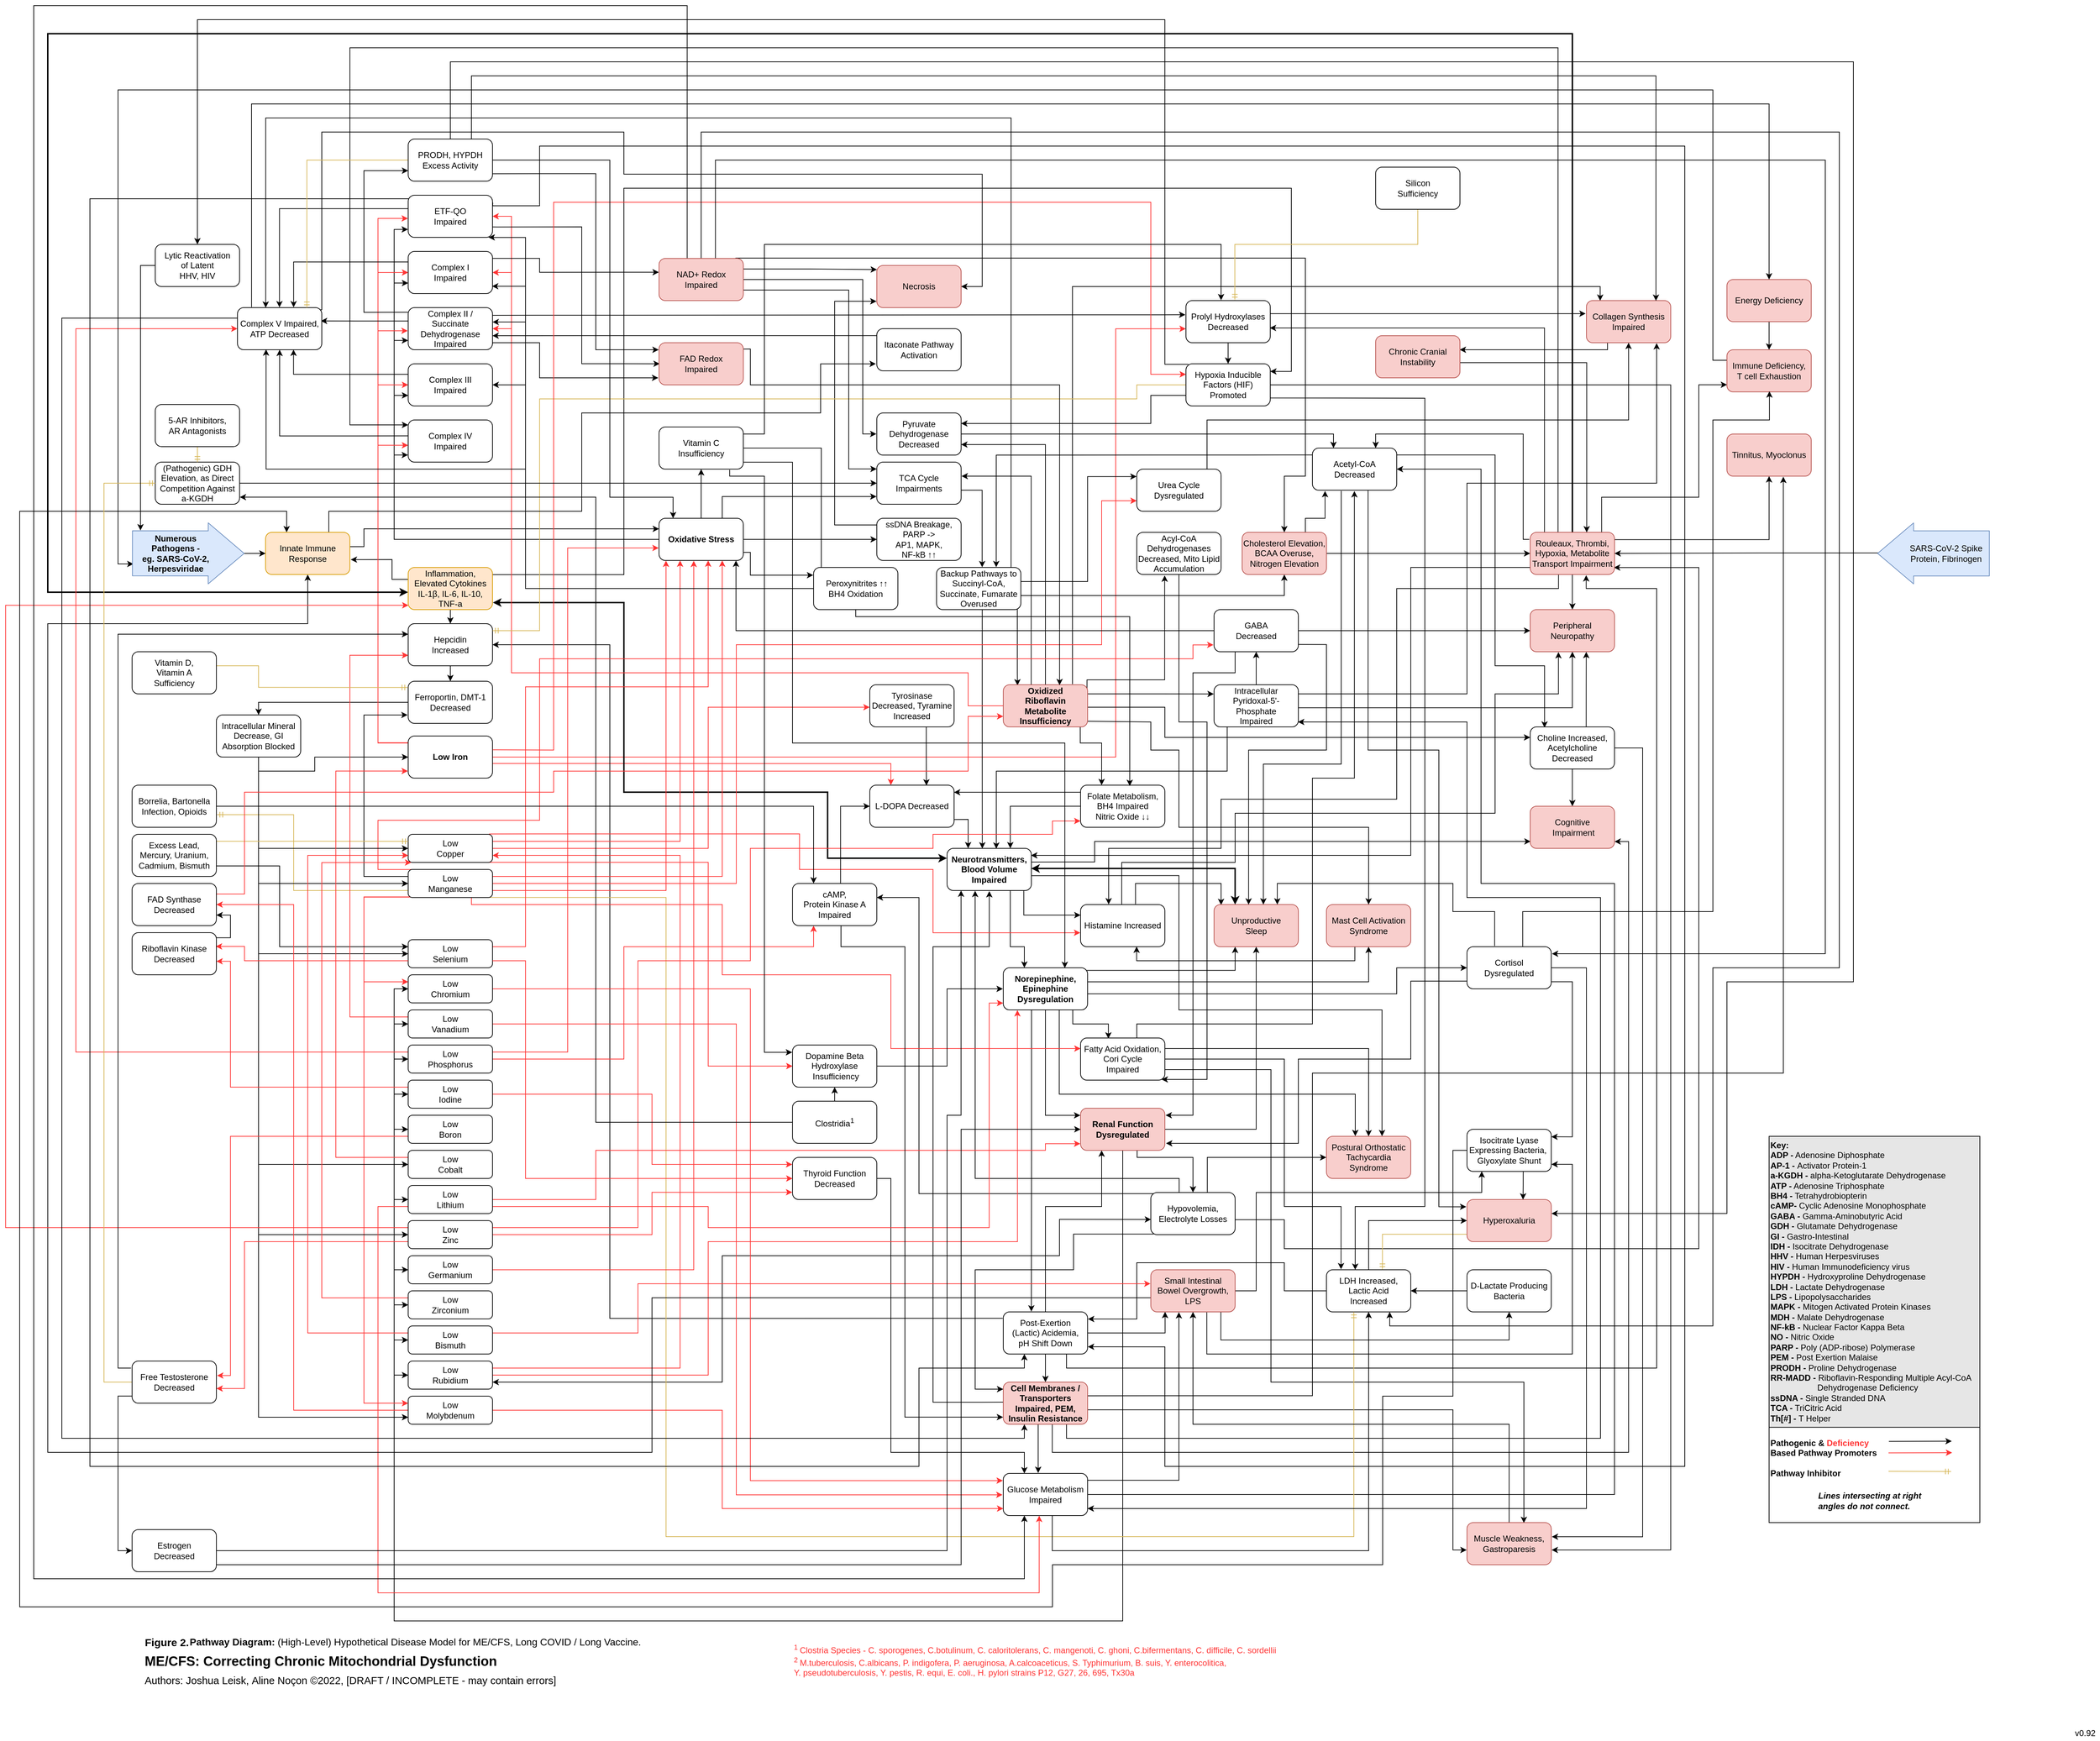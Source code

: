 <mxfile version="20.4.0" type="device"><diagram id="CLOHAc_V5pPSLkP5zWb6" name="Page-1"><mxGraphModel dx="3670" dy="2308" grid="1" gridSize="10" guides="1" tooltips="1" connect="1" arrows="1" fold="1" page="1" pageScale="1" pageWidth="1169" pageHeight="827" math="0" shadow="0"><root><mxCell id="0"/><mxCell id="1" parent="0"/><mxCell id="gaoGFvVwN-zkhQFR8Wzu-197" style="edgeStyle=orthogonalEdgeStyle;rounded=0;orthogonalLoop=1;jettySize=auto;html=1;entryX=0;entryY=0.25;entryDx=0;entryDy=0;endArrow=classic;endFill=1;strokeColor=#000000;exitX=1.004;exitY=0.34;exitDx=0;exitDy=0;exitPerimeter=0;" parent="1" source="Lp-_7fw3k4eCupaw-q1m-8" target="gaoGFvVwN-zkhQFR8Wzu-1" edge="1"><mxGeometry relative="1" as="geometry"><mxPoint x="-370" y="160" as="sourcePoint"/><Array as="points"><mxPoint x="-340" y="190"/><mxPoint x="-340" y="165"/></Array></mxGeometry></mxCell><mxCell id="gaoGFvVwN-zkhQFR8Wzu-198" style="edgeStyle=orthogonalEdgeStyle;rounded=0;orthogonalLoop=1;jettySize=auto;html=1;entryX=-0.002;entryY=0.288;entryDx=0;entryDy=0;endArrow=none;endFill=0;exitX=1.01;exitY=0.647;exitDx=0;exitDy=0;exitPerimeter=0;entryPerimeter=0;startArrow=classic;startFill=1;" parent="1" source="Lp-_7fw3k4eCupaw-q1m-8" target="gaoGFvVwN-zkhQFR8Wzu-2" edge="1"><mxGeometry relative="1" as="geometry"><mxPoint x="-370" y="200" as="sourcePoint"/><Array as="points"><mxPoint x="-300" y="209"/><mxPoint x="-300" y="237"/><mxPoint x="-277" y="237"/></Array></mxGeometry></mxCell><mxCell id="gaoGFvVwN-zkhQFR8Wzu-31" style="edgeStyle=orthogonalEdgeStyle;rounded=0;orthogonalLoop=1;jettySize=auto;html=1;exitX=1;exitY=0.5;exitDx=0;exitDy=0;entryX=0;entryY=0.5;entryDx=0;entryDy=0;" parent="1" source="gaoGFvVwN-zkhQFR8Wzu-1" target="gaoGFvVwN-zkhQFR8Wzu-5" edge="1"><mxGeometry relative="1" as="geometry"/></mxCell><mxCell id="gaoGFvVwN-zkhQFR8Wzu-49" style="edgeStyle=orthogonalEdgeStyle;rounded=0;orthogonalLoop=1;jettySize=auto;html=1;exitX=0.75;exitY=0;exitDx=0;exitDy=0;entryX=-0.003;entryY=0.824;entryDx=0;entryDy=0;entryPerimeter=0;" parent="1" source="gaoGFvVwN-zkhQFR8Wzu-1" target="gaoGFvVwN-zkhQFR8Wzu-47" edge="1"><mxGeometry relative="1" as="geometry"><Array as="points"><mxPoint x="170" y="119"/><mxPoint x="390" y="119"/></Array></mxGeometry></mxCell><mxCell id="gaoGFvVwN-zkhQFR8Wzu-231" style="edgeStyle=orthogonalEdgeStyle;rounded=0;orthogonalLoop=1;jettySize=auto;html=1;exitX=0.5;exitY=0;exitDx=0;exitDy=0;entryX=0.5;entryY=1;entryDx=0;entryDy=0;fontColor=#000000;endArrow=classic;endFill=1;strokeColor=#000000;" parent="1" source="gaoGFvVwN-zkhQFR8Wzu-1" target="gaoGFvVwN-zkhQFR8Wzu-230" edge="1"><mxGeometry relative="1" as="geometry"/></mxCell><mxCell id="SsSSUPxa-LAb5eGQ2vZ6-20" style="edgeStyle=orthogonalEdgeStyle;rounded=0;orthogonalLoop=1;jettySize=auto;html=1;exitX=0;exitY=0.5;exitDx=0;exitDy=0;entryX=-0.002;entryY=0.831;entryDx=0;entryDy=0;startArrow=none;startFill=0;strokeColor=#000000;entryPerimeter=0;" parent="1" source="gaoGFvVwN-zkhQFR8Wzu-1" target="SsSSUPxa-LAb5eGQ2vZ6-3" edge="1"><mxGeometry relative="1" as="geometry"/></mxCell><mxCell id="SsSSUPxa-LAb5eGQ2vZ6-21" style="edgeStyle=orthogonalEdgeStyle;rounded=0;orthogonalLoop=1;jettySize=auto;html=1;exitX=0;exitY=0.5;exitDx=0;exitDy=0;entryX=0;entryY=0.75;entryDx=0;entryDy=0;startArrow=none;startFill=0;strokeColor=#000000;" parent="1" source="gaoGFvVwN-zkhQFR8Wzu-1" target="SsSSUPxa-LAb5eGQ2vZ6-1" edge="1"><mxGeometry relative="1" as="geometry"/></mxCell><mxCell id="SsSSUPxa-LAb5eGQ2vZ6-22" style="edgeStyle=orthogonalEdgeStyle;rounded=0;orthogonalLoop=1;jettySize=auto;html=1;exitX=0;exitY=0.5;exitDx=0;exitDy=0;entryX=-0.001;entryY=0.78;entryDx=0;entryDy=0;startArrow=none;startFill=0;strokeColor=#000000;entryPerimeter=0;" parent="1" source="gaoGFvVwN-zkhQFR8Wzu-1" target="gaoGFvVwN-zkhQFR8Wzu-43" edge="1"><mxGeometry relative="1" as="geometry"/></mxCell><mxCell id="SsSSUPxa-LAb5eGQ2vZ6-23" style="edgeStyle=orthogonalEdgeStyle;rounded=0;orthogonalLoop=1;jettySize=auto;html=1;exitX=0;exitY=0.5;exitDx=0;exitDy=0;entryX=0;entryY=0.75;entryDx=0;entryDy=0;startArrow=none;startFill=0;strokeColor=#000000;" parent="1" source="gaoGFvVwN-zkhQFR8Wzu-1" target="SsSSUPxa-LAb5eGQ2vZ6-2" edge="1"><mxGeometry relative="1" as="geometry"/></mxCell><mxCell id="SsSSUPxa-LAb5eGQ2vZ6-24" style="edgeStyle=orthogonalEdgeStyle;rounded=0;orthogonalLoop=1;jettySize=auto;html=1;exitX=0;exitY=0.5;exitDx=0;exitDy=0;entryX=-0.003;entryY=0.811;entryDx=0;entryDy=0;startArrow=none;startFill=0;strokeColor=#000000;entryPerimeter=0;" parent="1" source="gaoGFvVwN-zkhQFR8Wzu-1" target="SsSSUPxa-LAb5eGQ2vZ6-4" edge="1"><mxGeometry relative="1" as="geometry"/></mxCell><mxCell id="SsSSUPxa-LAb5eGQ2vZ6-54" style="edgeStyle=orthogonalEdgeStyle;rounded=0;orthogonalLoop=1;jettySize=auto;html=1;exitX=1;exitY=0.808;exitDx=0;exitDy=0;entryX=-0.004;entryY=0.183;entryDx=0;entryDy=0;entryPerimeter=0;startArrow=none;startFill=0;endArrow=classic;endFill=1;strokeColor=#000000;exitPerimeter=0;" parent="1" source="gaoGFvVwN-zkhQFR8Wzu-1" target="SsSSUPxa-LAb5eGQ2vZ6-46" edge="1"><mxGeometry relative="1" as="geometry"><Array as="points"><mxPoint x="210" y="199"/><mxPoint x="210" y="231"/></Array></mxGeometry></mxCell><mxCell id="gaoGFvVwN-zkhQFR8Wzu-1" value="Oxidative Stress" style="rounded=1;whiteSpace=wrap;html=1;fontStyle=1;" parent="1" vertex="1"><mxGeometry x="80" y="150" width="120" height="60" as="geometry"/></mxCell><mxCell id="gaoGFvVwN-zkhQFR8Wzu-35" style="edgeStyle=orthogonalEdgeStyle;rounded=0;orthogonalLoop=1;jettySize=auto;html=1;exitX=0.5;exitY=1;exitDx=0;exitDy=0;entryX=0.5;entryY=0;entryDx=0;entryDy=0;" parent="1" source="gaoGFvVwN-zkhQFR8Wzu-2" target="gaoGFvVwN-zkhQFR8Wzu-3" edge="1"><mxGeometry relative="1" as="geometry"/></mxCell><mxCell id="gaoGFvVwN-zkhQFR8Wzu-327" style="edgeStyle=orthogonalEdgeStyle;rounded=0;orthogonalLoop=1;jettySize=auto;html=1;exitX=1.002;exitY=0.17;exitDx=0;exitDy=0;entryX=0.999;entryY=0.181;entryDx=0;entryDy=0;fontColor=#FF3333;startArrow=none;startFill=0;endArrow=classic;endFill=1;strokeColor=#000000;entryPerimeter=0;exitPerimeter=0;strokeWidth=1;" parent="1" source="gaoGFvVwN-zkhQFR8Wzu-2" target="gaoGFvVwN-zkhQFR8Wzu-58" edge="1"><mxGeometry relative="1" as="geometry"><Array as="points"><mxPoint x="30" y="230"/><mxPoint x="30" y="-320"/><mxPoint x="980" y="-320"/><mxPoint x="980" y="-59"/></Array></mxGeometry></mxCell><mxCell id="gaoGFvVwN-zkhQFR8Wzu-2" value="Inflammation,&lt;br&gt;Elevated Cytokines&lt;br&gt;IL-1β, IL-6, IL-10, TNF-a" style="rounded=1;whiteSpace=wrap;html=1;fillColor=#ffe6cc;strokeColor=#d79b00;" parent="1" vertex="1"><mxGeometry x="-277" y="220" width="120" height="60" as="geometry"/></mxCell><mxCell id="gaoGFvVwN-zkhQFR8Wzu-331" style="edgeStyle=orthogonalEdgeStyle;rounded=0;orthogonalLoop=1;jettySize=auto;html=1;exitX=0;exitY=0.5;exitDx=0;exitDy=0;fontColor=#FF3333;startArrow=none;startFill=0;endArrow=classic;endFill=1;strokeColor=#000000;entryX=0.5;entryY=0;entryDx=0;entryDy=0;" parent="1" source="gaoGFvVwN-zkhQFR8Wzu-333" target="gaoGFvVwN-zkhQFR8Wzu-329" edge="1"><mxGeometry relative="1" as="geometry"><mxPoint x="-370" y="400" as="targetPoint"/><Array as="points"><mxPoint x="-490" y="412"/></Array></mxGeometry></mxCell><mxCell id="gaoGFvVwN-zkhQFR8Wzu-334" style="edgeStyle=orthogonalEdgeStyle;rounded=0;orthogonalLoop=1;jettySize=auto;html=1;exitX=0.5;exitY=1;exitDx=0;exitDy=0;entryX=0.5;entryY=0;entryDx=0;entryDy=0;fontColor=#FF3333;startArrow=none;startFill=0;endArrow=classic;endFill=1;strokeColor=#000000;" parent="1" source="gaoGFvVwN-zkhQFR8Wzu-3" target="gaoGFvVwN-zkhQFR8Wzu-333" edge="1"><mxGeometry relative="1" as="geometry"/></mxCell><mxCell id="gaoGFvVwN-zkhQFR8Wzu-3" value="Hepcidin&lt;br&gt;Increased" style="rounded=1;whiteSpace=wrap;html=1;" parent="1" vertex="1"><mxGeometry x="-277" y="300" width="120" height="60" as="geometry"/></mxCell><mxCell id="gaoGFvVwN-zkhQFR8Wzu-37" style="edgeStyle=orthogonalEdgeStyle;rounded=0;orthogonalLoop=1;jettySize=auto;html=1;entryX=0.25;entryY=0;entryDx=0;entryDy=0;strokeColor=#FF3333;exitX=0.997;exitY=0.653;exitDx=0;exitDy=0;exitPerimeter=0;" parent="1" source="gaoGFvVwN-zkhQFR8Wzu-4" target="gaoGFvVwN-zkhQFR8Wzu-6" edge="1"><mxGeometry relative="1" as="geometry"><mxPoint x="440" y="540" as="targetPoint"/><mxPoint x="-156" y="499" as="sourcePoint"/></mxGeometry></mxCell><mxCell id="gaoGFvVwN-zkhQFR8Wzu-80" style="edgeStyle=orthogonalEdgeStyle;rounded=0;orthogonalLoop=1;jettySize=auto;html=1;entryX=-0.002;entryY=0.669;entryDx=0;entryDy=0;exitX=1;exitY=0.5;exitDx=0;exitDy=0;strokeColor=#FF3333;entryPerimeter=0;" parent="1" source="gaoGFvVwN-zkhQFR8Wzu-4" target="gaoGFvVwN-zkhQFR8Wzu-70" edge="1"><mxGeometry relative="1" as="geometry"><mxPoint x="50" y="490" as="sourcePoint"/><Array as="points"><mxPoint x="730" y="490"/><mxPoint x="730" y="-120"/></Array></mxGeometry></mxCell><mxCell id="SsSSUPxa-LAb5eGQ2vZ6-5" style="edgeStyle=orthogonalEdgeStyle;rounded=0;orthogonalLoop=1;jettySize=auto;html=1;exitX=-0.001;exitY=0.166;exitDx=0;exitDy=0;entryX=-0.001;entryY=0.605;entryDx=0;entryDy=0;startArrow=none;startFill=0;exitPerimeter=0;strokeColor=#FF3333;entryPerimeter=0;" parent="1" source="gaoGFvVwN-zkhQFR8Wzu-4" target="SsSSUPxa-LAb5eGQ2vZ6-3" edge="1"><mxGeometry relative="1" as="geometry"><Array as="points"><mxPoint x="-320" y="470"/><mxPoint x="-320" y="46"/><mxPoint x="-277" y="46"/></Array></mxGeometry></mxCell><mxCell id="SsSSUPxa-LAb5eGQ2vZ6-6" style="edgeStyle=orthogonalEdgeStyle;rounded=0;orthogonalLoop=1;jettySize=auto;html=1;exitX=0.005;exitY=0.163;exitDx=0;exitDy=0;entryX=0;entryY=0.5;entryDx=0;entryDy=0;startArrow=none;startFill=0;exitPerimeter=0;strokeColor=#FF3333;" parent="1" source="gaoGFvVwN-zkhQFR8Wzu-4" target="SsSSUPxa-LAb5eGQ2vZ6-1" edge="1"><mxGeometry relative="1" as="geometry"><Array as="points"><mxPoint x="-320" y="470"/><mxPoint x="-320" y="-40"/></Array></mxGeometry></mxCell><mxCell id="SsSSUPxa-LAb5eGQ2vZ6-7" style="edgeStyle=orthogonalEdgeStyle;rounded=0;orthogonalLoop=1;jettySize=auto;html=1;exitX=-0.001;exitY=0.163;exitDx=0;exitDy=0;entryX=-0.006;entryY=0.543;entryDx=0;entryDy=0;startArrow=none;startFill=0;exitPerimeter=0;strokeColor=#FF3333;entryPerimeter=0;" parent="1" source="gaoGFvVwN-zkhQFR8Wzu-4" target="gaoGFvVwN-zkhQFR8Wzu-43" edge="1"><mxGeometry relative="1" as="geometry"><Array as="points"><mxPoint x="-320" y="470"/><mxPoint x="-320" y="-117"/><mxPoint x="-278" y="-117"/></Array></mxGeometry></mxCell><mxCell id="SsSSUPxa-LAb5eGQ2vZ6-8" style="edgeStyle=orthogonalEdgeStyle;rounded=0;orthogonalLoop=1;jettySize=auto;html=1;exitX=0.001;exitY=0.164;exitDx=0;exitDy=0;entryX=0;entryY=0.5;entryDx=0;entryDy=0;startArrow=none;startFill=0;exitPerimeter=0;strokeColor=#FF3333;" parent="1" source="gaoGFvVwN-zkhQFR8Wzu-4" target="SsSSUPxa-LAb5eGQ2vZ6-2" edge="1"><mxGeometry relative="1" as="geometry"><Array as="points"><mxPoint x="-320" y="470"/><mxPoint x="-320" y="-200"/></Array></mxGeometry></mxCell><mxCell id="SsSSUPxa-LAb5eGQ2vZ6-9" style="edgeStyle=orthogonalEdgeStyle;rounded=0;orthogonalLoop=1;jettySize=auto;html=1;exitX=-0.005;exitY=0.163;exitDx=0;exitDy=0;startArrow=none;startFill=0;exitPerimeter=0;strokeColor=#FF3333;entryX=-0.003;entryY=0.546;entryDx=0;entryDy=0;entryPerimeter=0;" parent="1" source="gaoGFvVwN-zkhQFR8Wzu-4" target="SsSSUPxa-LAb5eGQ2vZ6-4" edge="1"><mxGeometry relative="1" as="geometry"><Array as="points"><mxPoint x="-320" y="470"/><mxPoint x="-320" y="-277"/><mxPoint x="-277" y="-277"/></Array><mxPoint x="-278" y="-280" as="targetPoint"/></mxGeometry></mxCell><mxCell id="gaoGFvVwN-zkhQFR8Wzu-4" value="Low Iron" style="rounded=1;whiteSpace=wrap;html=1;fontStyle=1;" parent="1" vertex="1"><mxGeometry x="-277" y="460" width="120" height="60" as="geometry"/></mxCell><mxCell id="gaoGFvVwN-zkhQFR8Wzu-32" style="edgeStyle=orthogonalEdgeStyle;rounded=0;orthogonalLoop=1;jettySize=auto;html=1;exitX=1.003;exitY=0.667;exitDx=0;exitDy=0;entryX=0.541;entryY=-0.005;entryDx=0;entryDy=0;entryPerimeter=0;exitPerimeter=0;" parent="1" source="gaoGFvVwN-zkhQFR8Wzu-47" target="gaoGFvVwN-zkhQFR8Wzu-12" edge="1"><mxGeometry relative="1" as="geometry"/></mxCell><mxCell id="Lp-_7fw3k4eCupaw-q1m-57" style="edgeStyle=orthogonalEdgeStyle;rounded=0;orthogonalLoop=1;jettySize=auto;html=1;exitX=0;exitY=0.159;exitDx=0;exitDy=0;entryX=-0.003;entryY=0.844;entryDx=0;entryDy=0;endArrow=classic;endFill=1;strokeColor=#000000;strokeWidth=1;entryPerimeter=0;exitPerimeter=0;" parent="1" source="gaoGFvVwN-zkhQFR8Wzu-5" target="Lp-_7fw3k4eCupaw-q1m-54" edge="1"><mxGeometry relative="1" as="geometry"><Array as="points"><mxPoint x="330" y="160"/><mxPoint x="330" y="-159"/><mxPoint x="390" y="-159"/></Array></mxGeometry></mxCell><mxCell id="gaoGFvVwN-zkhQFR8Wzu-5" value="ssDNA Breakage, PARP -&amp;gt;&lt;br&gt;AP1, MAPK, &lt;br&gt;NF-kB&amp;nbsp;&lt;b&gt;↑&lt;/b&gt;&lt;b&gt;↑&lt;/b&gt;" style="rounded=1;whiteSpace=wrap;html=1;" parent="1" vertex="1"><mxGeometry x="390" y="150" width="120" height="60" as="geometry"/></mxCell><mxCell id="gaoGFvVwN-zkhQFR8Wzu-38" style="edgeStyle=orthogonalEdgeStyle;rounded=0;orthogonalLoop=1;jettySize=auto;html=1;exitX=0.998;exitY=0.814;exitDx=0;exitDy=0;entryX=0.25;entryY=0;entryDx=0;entryDy=0;exitPerimeter=0;" parent="1" source="gaoGFvVwN-zkhQFR8Wzu-6" target="gaoGFvVwN-zkhQFR8Wzu-7" edge="1"><mxGeometry relative="1" as="geometry"><mxPoint x="470" y="592" as="sourcePoint"/><Array as="points"><mxPoint x="520" y="579"/></Array><mxPoint x="501" y="619" as="targetPoint"/></mxGeometry></mxCell><mxCell id="gaoGFvVwN-zkhQFR8Wzu-6" value="L-DOPA Decreased" style="rounded=1;whiteSpace=wrap;html=1;" parent="1" vertex="1"><mxGeometry x="380" y="530" width="120" height="60" as="geometry"/></mxCell><mxCell id="gaoGFvVwN-zkhQFR8Wzu-39" style="edgeStyle=orthogonalEdgeStyle;rounded=0;orthogonalLoop=1;jettySize=auto;html=1;exitX=0.91;exitY=1.002;exitDx=0;exitDy=0;entryX=0;entryY=0.25;entryDx=0;entryDy=0;exitPerimeter=0;" parent="1" source="gaoGFvVwN-zkhQFR8Wzu-7" target="gaoGFvVwN-zkhQFR8Wzu-11" edge="1"><mxGeometry relative="1" as="geometry"/></mxCell><mxCell id="gaoGFvVwN-zkhQFR8Wzu-40" style="edgeStyle=orthogonalEdgeStyle;rounded=0;orthogonalLoop=1;jettySize=auto;html=1;exitX=0.75;exitY=1;exitDx=0;exitDy=0;entryX=0.25;entryY=0;entryDx=0;entryDy=0;" parent="1" source="gaoGFvVwN-zkhQFR8Wzu-7" target="gaoGFvVwN-zkhQFR8Wzu-8" edge="1"><mxGeometry relative="1" as="geometry"><Array as="points"><mxPoint x="580" y="760"/><mxPoint x="600" y="760"/></Array></mxGeometry></mxCell><mxCell id="gaoGFvVwN-zkhQFR8Wzu-65" style="edgeStyle=orthogonalEdgeStyle;rounded=0;orthogonalLoop=1;jettySize=auto;html=1;exitX=0.997;exitY=0.647;exitDx=0;exitDy=0;entryX=0.659;entryY=-0.003;entryDx=0;entryDy=0;entryPerimeter=0;exitPerimeter=0;" parent="1" source="gaoGFvVwN-zkhQFR8Wzu-7" target="gaoGFvVwN-zkhQFR8Wzu-10" edge="1"><mxGeometry relative="1" as="geometry"><Array as="points"><mxPoint x="820" y="659"/><mxPoint x="820" y="850"/><mxPoint x="1109" y="850"/></Array></mxGeometry></mxCell><mxCell id="gaoGFvVwN-zkhQFR8Wzu-166" style="edgeStyle=orthogonalEdgeStyle;rounded=0;orthogonalLoop=1;jettySize=auto;html=1;entryX=0.005;entryY=0.835;entryDx=0;entryDy=0;endArrow=classic;endFill=1;exitX=0.998;exitY=0.324;exitDx=0;exitDy=0;exitPerimeter=0;entryPerimeter=0;" parent="1" source="gaoGFvVwN-zkhQFR8Wzu-7" target="gaoGFvVwN-zkhQFR8Wzu-165" edge="1"><mxGeometry relative="1" as="geometry"><mxPoint x="611" y="629" as="sourcePoint"/><Array as="points"><mxPoint x="700" y="639"/><mxPoint x="700" y="610"/></Array></mxGeometry></mxCell><mxCell id="Y2A463wmB6iSiLypB-Av-1" style="edgeStyle=orthogonalEdgeStyle;rounded=0;orthogonalLoop=1;jettySize=auto;html=1;exitX=-0.002;exitY=0.233;exitDx=0;exitDy=0;startArrow=classic;startFill=1;strokeWidth=2;exitPerimeter=0;entryX=1.004;entryY=0.83;entryDx=0;entryDy=0;entryPerimeter=0;" parent="1" source="gaoGFvVwN-zkhQFR8Wzu-7" target="gaoGFvVwN-zkhQFR8Wzu-2" edge="1"><mxGeometry relative="1" as="geometry"><mxPoint x="-157" y="270" as="targetPoint"/><Array as="points"><mxPoint x="320" y="634"/><mxPoint x="320" y="540"/><mxPoint x="30" y="540"/><mxPoint x="30" y="270"/><mxPoint x="-156" y="270"/></Array></mxGeometry></mxCell><mxCell id="gaoGFvVwN-zkhQFR8Wzu-7" value="Neurotransmitters, Blood Volume Impaired" style="rounded=1;whiteSpace=wrap;html=1;fontStyle=1" parent="1" vertex="1"><mxGeometry x="490" y="620" width="120" height="60" as="geometry"/></mxCell><mxCell id="gaoGFvVwN-zkhQFR8Wzu-21" style="edgeStyle=orthogonalEdgeStyle;rounded=0;orthogonalLoop=1;jettySize=auto;html=1;exitX=0.999;exitY=0.333;exitDx=0;exitDy=0;entryX=0.5;entryY=1;entryDx=0;entryDy=0;exitPerimeter=0;" parent="1" source="gaoGFvVwN-zkhQFR8Wzu-8" target="gaoGFvVwN-zkhQFR8Wzu-13" edge="1"><mxGeometry relative="1" as="geometry"/></mxCell><mxCell id="gaoGFvVwN-zkhQFR8Wzu-29" style="edgeStyle=orthogonalEdgeStyle;rounded=0;orthogonalLoop=1;jettySize=auto;html=1;exitX=0.824;exitY=0.988;exitDx=0;exitDy=0;entryX=0.33;entryY=0.014;entryDx=0;entryDy=0;exitPerimeter=0;entryPerimeter=0;" parent="1" source="gaoGFvVwN-zkhQFR8Wzu-8" target="gaoGFvVwN-zkhQFR8Wzu-9" edge="1"><mxGeometry relative="1" as="geometry"><Array as="points"><mxPoint x="669" y="870"/><mxPoint x="720" y="870"/></Array></mxGeometry></mxCell><mxCell id="gaoGFvVwN-zkhQFR8Wzu-62" style="edgeStyle=orthogonalEdgeStyle;rounded=0;orthogonalLoop=1;jettySize=auto;html=1;exitX=0.5;exitY=1;exitDx=0;exitDy=0;entryX=-0.003;entryY=0.169;entryDx=0;entryDy=0;entryPerimeter=0;" parent="1" source="gaoGFvVwN-zkhQFR8Wzu-8" target="gaoGFvVwN-zkhQFR8Wzu-60" edge="1"><mxGeometry relative="1" as="geometry"/></mxCell><mxCell id="gaoGFvVwN-zkhQFR8Wzu-66" style="edgeStyle=orthogonalEdgeStyle;rounded=0;orthogonalLoop=1;jettySize=auto;html=1;entryX=0.338;entryY=-0.005;entryDx=0;entryDy=0;entryPerimeter=0;exitX=0.664;exitY=1.002;exitDx=0;exitDy=0;exitPerimeter=0;" parent="1" source="gaoGFvVwN-zkhQFR8Wzu-8" target="gaoGFvVwN-zkhQFR8Wzu-10" edge="1"><mxGeometry relative="1" as="geometry"><Array as="points"><mxPoint x="650" y="970"/><mxPoint x="1071" y="970"/><mxPoint x="1071" y="1030"/></Array></mxGeometry></mxCell><mxCell id="gaoGFvVwN-zkhQFR8Wzu-82" style="edgeStyle=orthogonalEdgeStyle;rounded=0;orthogonalLoop=1;jettySize=auto;html=1;exitX=0.335;exitY=1.004;exitDx=0;exitDy=0;entryX=0.333;entryY=-0.008;entryDx=0;entryDy=0;exitPerimeter=0;entryPerimeter=0;" parent="1" source="gaoGFvVwN-zkhQFR8Wzu-8" target="gaoGFvVwN-zkhQFR8Wzu-15" edge="1"><mxGeometry relative="1" as="geometry"/></mxCell><mxCell id="gaoGFvVwN-zkhQFR8Wzu-280" style="edgeStyle=orthogonalEdgeStyle;rounded=0;orthogonalLoop=1;jettySize=auto;html=1;entryX=0;entryY=0.5;entryDx=0;entryDy=0;fontColor=#000000;startArrow=none;startFill=0;endArrow=classic;endFill=1;exitX=1;exitY=0.619;exitDx=0;exitDy=0;exitPerimeter=0;" parent="1" source="gaoGFvVwN-zkhQFR8Wzu-8" target="gaoGFvVwN-zkhQFR8Wzu-279" edge="1"><mxGeometry relative="1" as="geometry"><mxPoint x="690" y="830" as="sourcePoint"/><Array as="points"><mxPoint x="1130" y="827"/><mxPoint x="1130" y="790"/></Array></mxGeometry></mxCell><mxCell id="SsSSUPxa-LAb5eGQ2vZ6-58" style="edgeStyle=orthogonalEdgeStyle;rounded=0;orthogonalLoop=1;jettySize=auto;html=1;exitX=0.991;exitY=0.062;exitDx=0;exitDy=0;entryX=0.25;entryY=1;entryDx=0;entryDy=0;startArrow=none;startFill=0;endArrow=classic;endFill=1;strokeColor=#000000;strokeWidth=1;exitPerimeter=0;" parent="1" source="gaoGFvVwN-zkhQFR8Wzu-8" target="gaoGFvVwN-zkhQFR8Wzu-25" edge="1"><mxGeometry relative="1" as="geometry"><Array as="points"><mxPoint x="900" y="794"/></Array></mxGeometry></mxCell><mxCell id="gaoGFvVwN-zkhQFR8Wzu-8" value="Norepinephine, Epinephine Dysregulation" style="rounded=1;whiteSpace=wrap;html=1;fontStyle=1" parent="1" vertex="1"><mxGeometry x="570" y="790" width="120" height="60" as="geometry"/></mxCell><mxCell id="gaoGFvVwN-zkhQFR8Wzu-30" style="edgeStyle=orthogonalEdgeStyle;rounded=0;orthogonalLoop=1;jettySize=auto;html=1;exitX=0.671;exitY=0.998;exitDx=0;exitDy=0;entryX=0.5;entryY=0;entryDx=0;entryDy=0;exitPerimeter=0;" parent="1" source="gaoGFvVwN-zkhQFR8Wzu-60" target="gaoGFvVwN-zkhQFR8Wzu-14" edge="1"><mxGeometry relative="1" as="geometry"><Array as="points"><mxPoint x="761" y="1060"/><mxPoint x="840" y="1060"/></Array></mxGeometry></mxCell><mxCell id="gaoGFvVwN-zkhQFR8Wzu-52" style="edgeStyle=orthogonalEdgeStyle;rounded=0;orthogonalLoop=1;jettySize=auto;html=1;exitX=0.667;exitY=0.005;exitDx=0;exitDy=0;exitPerimeter=0;entryX=0.498;entryY=1.02;entryDx=0;entryDy=0;entryPerimeter=0;" parent="1" source="gaoGFvVwN-zkhQFR8Wzu-9" target="gaoGFvVwN-zkhQFR8Wzu-50" edge="1"><mxGeometry relative="1" as="geometry"><mxPoint x="758" y="889" as="sourcePoint"/><mxPoint x="1070" y="110" as="targetPoint"/><Array as="points"><mxPoint x="760" y="870"/><mxPoint x="1010" y="870"/><mxPoint x="1010" y="520"/><mxPoint x="1070" y="520"/></Array></mxGeometry></mxCell><mxCell id="gaoGFvVwN-zkhQFR8Wzu-67" style="edgeStyle=orthogonalEdgeStyle;rounded=0;orthogonalLoop=1;jettySize=auto;html=1;exitX=1;exitY=0.16;exitDx=0;exitDy=0;entryX=0.5;entryY=0;entryDx=0;entryDy=0;exitPerimeter=0;" parent="1" source="gaoGFvVwN-zkhQFR8Wzu-9" target="gaoGFvVwN-zkhQFR8Wzu-10" edge="1"><mxGeometry relative="1" as="geometry"><Array as="points"><mxPoint x="800" y="905"/><mxPoint x="1090" y="905"/></Array></mxGeometry></mxCell><mxCell id="gaoGFvVwN-zkhQFR8Wzu-88" style="edgeStyle=orthogonalEdgeStyle;rounded=0;orthogonalLoop=1;jettySize=auto;html=1;exitX=1;exitY=0.5;exitDx=0;exitDy=0;entryX=0.173;entryY=-0.01;entryDx=0;entryDy=0;entryPerimeter=0;" parent="1" source="gaoGFvVwN-zkhQFR8Wzu-9" target="gaoGFvVwN-zkhQFR8Wzu-68" edge="1"><mxGeometry relative="1" as="geometry"><mxPoint x="1051" y="1220" as="targetPoint"/><Array as="points"><mxPoint x="970" y="920"/><mxPoint x="970" y="1130"/><mxPoint x="1051" y="1130"/></Array></mxGeometry></mxCell><mxCell id="gaoGFvVwN-zkhQFR8Wzu-120" style="edgeStyle=orthogonalEdgeStyle;rounded=0;orthogonalLoop=1;jettySize=auto;html=1;exitX=1;exitY=0.75;exitDx=0;exitDy=0;endArrow=classic;endFill=1;entryX=0.675;entryY=0.011;entryDx=0;entryDy=0;entryPerimeter=0;" parent="1" source="gaoGFvVwN-zkhQFR8Wzu-9" target="gaoGFvVwN-zkhQFR8Wzu-118" edge="1"><mxGeometry relative="1" as="geometry"><mxPoint x="951" y="1378" as="targetPoint"/><Array as="points"><mxPoint x="951" y="935"/><mxPoint x="950" y="1380"/></Array></mxGeometry></mxCell><mxCell id="gaoGFvVwN-zkhQFR8Wzu-9" value="Fatty Acid Oxidation, Cori Cycle&lt;br&gt;Impaired" style="rounded=1;whiteSpace=wrap;html=1;" parent="1" vertex="1"><mxGeometry x="680" y="890" width="120" height="60" as="geometry"/></mxCell><mxCell id="gaoGFvVwN-zkhQFR8Wzu-10" value="Postural Orthostatic Tachycardia Syndrome" style="rounded=1;whiteSpace=wrap;html=1;fillColor=#f8cecc;strokeColor=#b85450;" parent="1" vertex="1"><mxGeometry x="1030" y="1030" width="120" height="60" as="geometry"/></mxCell><mxCell id="gaoGFvVwN-zkhQFR8Wzu-20" style="edgeStyle=orthogonalEdgeStyle;rounded=0;orthogonalLoop=1;jettySize=auto;html=1;exitX=0.665;exitY=0.995;exitDx=0;exitDy=0;entryX=0.337;entryY=0.993;entryDx=0;entryDy=0;entryPerimeter=0;exitPerimeter=0;startArrow=classic;startFill=1;endArrow=none;endFill=0;" parent="1" source="gaoGFvVwN-zkhQFR8Wzu-11" target="gaoGFvVwN-zkhQFR8Wzu-13" edge="1"><mxGeometry relative="1" as="geometry"><Array as="points"><mxPoint x="760" y="780"/><mxPoint x="1070" y="780"/></Array></mxGeometry></mxCell><mxCell id="gaoGFvVwN-zkhQFR8Wzu-27" style="edgeStyle=orthogonalEdgeStyle;rounded=0;orthogonalLoop=1;jettySize=auto;html=1;exitX=0.652;exitY=-0.01;exitDx=0;exitDy=0;exitPerimeter=0;entryX=0.081;entryY=0.011;entryDx=0;entryDy=0;entryPerimeter=0;" parent="1" source="gaoGFvVwN-zkhQFR8Wzu-11" target="gaoGFvVwN-zkhQFR8Wzu-25" edge="1"><mxGeometry relative="1" as="geometry"><mxPoint x="800" y="730" as="sourcePoint"/><mxPoint x="890" y="700" as="targetPoint"/><Array as="points"><mxPoint x="758" y="670"/><mxPoint x="880" y="670"/><mxPoint x="880" y="701"/></Array></mxGeometry></mxCell><mxCell id="gaoGFvVwN-zkhQFR8Wzu-290" style="edgeStyle=orthogonalEdgeStyle;rounded=0;orthogonalLoop=1;jettySize=auto;html=1;entryX=0.335;entryY=1.008;entryDx=0;entryDy=0;fontColor=#000000;startArrow=none;startFill=0;endArrow=classic;endFill=1;strokeColor=#000000;exitX=0.488;exitY=0.004;exitDx=0;exitDy=0;entryPerimeter=0;exitPerimeter=0;" parent="1" source="gaoGFvVwN-zkhQFR8Wzu-11" target="gaoGFvVwN-zkhQFR8Wzu-285" edge="1"><mxGeometry relative="1" as="geometry"><mxPoint x="740" y="699" as="sourcePoint"/><Array as="points"><mxPoint x="739" y="640"/><mxPoint x="900" y="640"/><mxPoint x="900" y="570"/><mxPoint x="1270" y="570"/><mxPoint x="1270" y="400"/><mxPoint x="1360" y="400"/></Array></mxGeometry></mxCell><mxCell id="gaoGFvVwN-zkhQFR8Wzu-11" value="Histamine Increased" style="rounded=1;whiteSpace=wrap;html=1;" parent="1" vertex="1"><mxGeometry x="680" y="700" width="120" height="60" as="geometry"/></mxCell><mxCell id="gaoGFvVwN-zkhQFR8Wzu-33" style="edgeStyle=orthogonalEdgeStyle;rounded=0;orthogonalLoop=1;jettySize=auto;html=1;entryX=0.5;entryY=1;entryDx=0;entryDy=0;" parent="1" source="gaoGFvVwN-zkhQFR8Wzu-12" target="gaoGFvVwN-zkhQFR8Wzu-18" edge="1"><mxGeometry relative="1" as="geometry"><Array as="points"><mxPoint x="970" y="260"/></Array></mxGeometry></mxCell><mxCell id="gaoGFvVwN-zkhQFR8Wzu-34" style="edgeStyle=orthogonalEdgeStyle;rounded=0;orthogonalLoop=1;jettySize=auto;html=1;exitX=0.958;exitY=0.981;exitDx=0;exitDy=0;exitPerimeter=0;entryX=0.169;entryY=0.017;entryDx=0;entryDy=0;entryPerimeter=0;" parent="1" source="gaoGFvVwN-zkhQFR8Wzu-12" target="gaoGFvVwN-zkhQFR8Wzu-16" edge="1"><mxGeometry relative="1" as="geometry"><mxPoint x="590" y="380" as="targetPoint"/><Array as="points"><mxPoint x="590" y="281"/><mxPoint x="590" y="370"/><mxPoint x="590" y="370"/></Array></mxGeometry></mxCell><mxCell id="gaoGFvVwN-zkhQFR8Wzu-106" style="edgeStyle=orthogonalEdgeStyle;rounded=0;orthogonalLoop=1;jettySize=auto;html=1;exitX=0.542;exitY=1.006;exitDx=0;exitDy=0;endArrow=classic;endFill=1;exitPerimeter=0;entryX=0.418;entryY=0.004;entryDx=0;entryDy=0;entryPerimeter=0;" parent="1" source="gaoGFvVwN-zkhQFR8Wzu-12" target="gaoGFvVwN-zkhQFR8Wzu-7" edge="1"><mxGeometry relative="1" as="geometry"><mxPoint x="540" y="621" as="targetPoint"/></mxGeometry></mxCell><mxCell id="gaoGFvVwN-zkhQFR8Wzu-183" style="edgeStyle=orthogonalEdgeStyle;rounded=0;orthogonalLoop=1;jettySize=auto;html=1;exitX=0.884;exitY=-0.008;exitDx=0;exitDy=0;endArrow=classic;endFill=1;exitPerimeter=0;entryX=0.335;entryY=0.003;entryDx=0;entryDy=0;entryPerimeter=0;" parent="1" source="gaoGFvVwN-zkhQFR8Wzu-12" target="gaoGFvVwN-zkhQFR8Wzu-178" edge="1"><mxGeometry relative="1" as="geometry"><mxPoint x="-500" y="-151" as="targetPoint"/><Array as="points"><mxPoint x="581" y="-420"/><mxPoint x="-480" y="-420"/></Array></mxGeometry></mxCell><mxCell id="gaoGFvVwN-zkhQFR8Wzu-229" style="edgeStyle=orthogonalEdgeStyle;rounded=0;orthogonalLoop=1;jettySize=auto;html=1;exitX=0.995;exitY=0.167;exitDx=0;exitDy=0;entryX=-0.002;entryY=0.176;entryDx=0;entryDy=0;fontColor=#000000;endArrow=classic;endFill=1;strokeColor=#000000;exitPerimeter=0;entryPerimeter=0;" parent="1" source="gaoGFvVwN-zkhQFR8Wzu-12" target="gaoGFvVwN-zkhQFR8Wzu-161" edge="1"><mxGeometry relative="1" as="geometry"><Array as="points"><mxPoint x="594" y="240"/><mxPoint x="690" y="240"/><mxPoint x="690" y="91"/></Array></mxGeometry></mxCell><mxCell id="gaoGFvVwN-zkhQFR8Wzu-12" value="Backup Pathways to Succinyl-CoA, Succinate, Fumarate&lt;br&gt;Overused" style="rounded=1;whiteSpace=wrap;html=1;" parent="1" vertex="1"><mxGeometry x="475" y="220" width="120" height="60" as="geometry"/></mxCell><mxCell id="gaoGFvVwN-zkhQFR8Wzu-13" value="Mast Cell Activation Syndrome" style="rounded=1;whiteSpace=wrap;html=1;fillColor=#f8cecc;strokeColor=#b85450;" parent="1" vertex="1"><mxGeometry x="1030" y="700" width="120" height="60" as="geometry"/></mxCell><mxCell id="gaoGFvVwN-zkhQFR8Wzu-23" style="edgeStyle=orthogonalEdgeStyle;rounded=0;orthogonalLoop=1;jettySize=auto;html=1;exitX=0.67;exitY=-0.005;exitDx=0;exitDy=0;exitPerimeter=0;entryX=-0.002;entryY=0.493;entryDx=0;entryDy=0;entryPerimeter=0;" parent="1" source="gaoGFvVwN-zkhQFR8Wzu-14" target="gaoGFvVwN-zkhQFR8Wzu-10" edge="1"><mxGeometry relative="1" as="geometry"><mxPoint x="1030" y="1079" as="targetPoint"/><Array as="points"><mxPoint x="860" y="1060"/><mxPoint x="1030" y="1060"/></Array></mxGeometry></mxCell><mxCell id="gaoGFvVwN-zkhQFR8Wzu-99" style="edgeStyle=orthogonalEdgeStyle;rounded=0;orthogonalLoop=1;jettySize=auto;html=1;exitX=0.336;exitY=-0.001;exitDx=0;exitDy=0;exitPerimeter=0;entryX=0.333;entryY=1.006;entryDx=0;entryDy=0;entryPerimeter=0;" parent="1" source="gaoGFvVwN-zkhQFR8Wzu-14" target="gaoGFvVwN-zkhQFR8Wzu-7" edge="1"><mxGeometry relative="1" as="geometry"><mxPoint x="530" y="680" as="targetPoint"/><Array as="points"><mxPoint x="820" y="1090"/><mxPoint x="530" y="1090"/></Array></mxGeometry></mxCell><mxCell id="gaoGFvVwN-zkhQFR8Wzu-105" style="edgeStyle=orthogonalEdgeStyle;rounded=0;orthogonalLoop=1;jettySize=auto;html=1;exitX=0.003;exitY=0.639;exitDx=0;exitDy=0;entryX=1;entryY=0.75;entryDx=0;entryDy=0;endArrow=classic;endFill=1;startArrow=classic;startFill=1;exitPerimeter=0;" parent="1" source="gaoGFvVwN-zkhQFR8Wzu-14" target="gaoGFvVwN-zkhQFR8Wzu-102" edge="1"><mxGeometry relative="1" as="geometry"><Array as="points"><mxPoint x="650" y="1148"/><mxPoint x="650" y="1200"/><mxPoint x="170" y="1200"/><mxPoint x="170" y="1380"/></Array></mxGeometry></mxCell><mxCell id="gaoGFvVwN-zkhQFR8Wzu-214" style="edgeStyle=orthogonalEdgeStyle;rounded=0;orthogonalLoop=1;jettySize=auto;html=1;exitX=0.053;exitY=0.027;exitDx=0;exitDy=0;entryX=0.999;entryY=0.333;entryDx=0;entryDy=0;endArrow=classic;endFill=1;strokeColor=#000000;entryPerimeter=0;exitPerimeter=0;" parent="1" source="gaoGFvVwN-zkhQFR8Wzu-14" target="gaoGFvVwN-zkhQFR8Wzu-190" edge="1"><mxGeometry relative="1" as="geometry"><Array as="points"><mxPoint x="450" y="1112"/><mxPoint x="450" y="690"/></Array></mxGeometry></mxCell><mxCell id="gaoGFvVwN-zkhQFR8Wzu-246" style="edgeStyle=orthogonalEdgeStyle;rounded=0;orthogonalLoop=1;jettySize=auto;html=1;exitX=0.033;exitY=0.987;exitDx=0;exitDy=0;fontColor=#000000;startArrow=none;startFill=0;endArrow=classic;endFill=1;entryX=0;entryY=0.161;entryDx=0;entryDy=0;entryPerimeter=0;exitPerimeter=0;" parent="1" source="gaoGFvVwN-zkhQFR8Wzu-14" target="gaoGFvVwN-zkhQFR8Wzu-84" edge="1"><mxGeometry relative="1" as="geometry"><mxPoint x="569" y="1396" as="targetPoint"/><Array as="points"><mxPoint x="670" y="1169"/><mxPoint x="670" y="1220"/><mxPoint x="530" y="1220"/><mxPoint x="530" y="1390"/><mxPoint x="570" y="1390"/></Array></mxGeometry></mxCell><mxCell id="Lp-_7fw3k4eCupaw-q1m-19" style="edgeStyle=orthogonalEdgeStyle;rounded=0;orthogonalLoop=1;jettySize=auto;html=1;exitX=0.993;exitY=0.645;exitDx=0;exitDy=0;endArrow=classic;endFill=1;strokeColor=#000000;exitPerimeter=0;entryX=0.993;entryY=0.835;entryDx=0;entryDy=0;entryPerimeter=0;" parent="1" source="gaoGFvVwN-zkhQFR8Wzu-14" target="gaoGFvVwN-zkhQFR8Wzu-89" edge="1"><mxGeometry relative="1" as="geometry"><mxPoint x="1441" y="220" as="targetPoint"/><Array as="points"><mxPoint x="970" y="1149"/><mxPoint x="970" y="1190"/><mxPoint x="1560" y="1190"/><mxPoint x="1560" y="220"/></Array></mxGeometry></mxCell><mxCell id="gaoGFvVwN-zkhQFR8Wzu-14" value="Hypovolemia,&lt;br&gt;Electrolyte Losses" style="rounded=1;whiteSpace=wrap;html=1;" parent="1" vertex="1"><mxGeometry x="780" y="1110" width="120" height="60" as="geometry"/></mxCell><mxCell id="gaoGFvVwN-zkhQFR8Wzu-83" style="edgeStyle=orthogonalEdgeStyle;rounded=0;orthogonalLoop=1;jettySize=auto;html=1;exitX=0.5;exitY=0;exitDx=0;exitDy=0;entryX=0.25;entryY=1;entryDx=0;entryDy=0;" parent="1" source="gaoGFvVwN-zkhQFR8Wzu-15" target="gaoGFvVwN-zkhQFR8Wzu-60" edge="1"><mxGeometry relative="1" as="geometry"><Array as="points"><mxPoint x="630" y="1130"/><mxPoint x="710" y="1130"/></Array></mxGeometry></mxCell><mxCell id="gaoGFvVwN-zkhQFR8Wzu-85" style="edgeStyle=orthogonalEdgeStyle;rounded=0;orthogonalLoop=1;jettySize=auto;html=1;exitX=0.5;exitY=1;exitDx=0;exitDy=0;entryX=0.5;entryY=0;entryDx=0;entryDy=0;" parent="1" source="gaoGFvVwN-zkhQFR8Wzu-15" target="gaoGFvVwN-zkhQFR8Wzu-84" edge="1"><mxGeometry relative="1" as="geometry"/></mxCell><mxCell id="gaoGFvVwN-zkhQFR8Wzu-91" style="edgeStyle=orthogonalEdgeStyle;rounded=0;orthogonalLoop=1;jettySize=auto;html=1;exitX=0.75;exitY=1;exitDx=0;exitDy=0;entryX=0.664;entryY=1.016;entryDx=0;entryDy=0;entryPerimeter=0;" parent="1" source="gaoGFvVwN-zkhQFR8Wzu-15" target="gaoGFvVwN-zkhQFR8Wzu-89" edge="1"><mxGeometry relative="1" as="geometry"><Array as="points"><mxPoint x="660" y="1360"/><mxPoint x="1500" y="1360"/><mxPoint x="1500" y="250"/><mxPoint x="1400" y="250"/></Array></mxGeometry></mxCell><mxCell id="gaoGFvVwN-zkhQFR8Wzu-144" style="edgeStyle=orthogonalEdgeStyle;rounded=0;orthogonalLoop=1;jettySize=auto;html=1;exitX=1;exitY=0.5;exitDx=0;exitDy=0;entryX=0.169;entryY=0.998;entryDx=0;entryDy=0;endArrow=classic;endFill=1;entryPerimeter=0;" parent="1" source="gaoGFvVwN-zkhQFR8Wzu-15" target="gaoGFvVwN-zkhQFR8Wzu-143" edge="1"><mxGeometry relative="1" as="geometry"><Array as="points"><mxPoint x="800" y="1310"/></Array></mxGeometry></mxCell><mxCell id="gaoGFvVwN-zkhQFR8Wzu-335" style="edgeStyle=orthogonalEdgeStyle;rounded=0;orthogonalLoop=1;jettySize=auto;html=1;exitX=-0.007;exitY=0.153;exitDx=0;exitDy=0;fontColor=#FF3333;startArrow=none;startFill=0;endArrow=classic;endFill=1;entryX=1;entryY=0.5;entryDx=0;entryDy=0;exitPerimeter=0;" parent="1" source="gaoGFvVwN-zkhQFR8Wzu-15" target="gaoGFvVwN-zkhQFR8Wzu-3" edge="1"><mxGeometry relative="1" as="geometry"><Array as="points"><mxPoint x="10" y="1289"/><mxPoint x="10" y="330"/></Array><mxPoint x="-270" y="-295" as="targetPoint"/></mxGeometry></mxCell><mxCell id="gaoGFvVwN-zkhQFR8Wzu-15" value="Post-Exertion&lt;br&gt;(Lactic) Acidemia, &lt;br&gt;pH Shift Down" style="rounded=1;whiteSpace=wrap;html=1;" parent="1" vertex="1"><mxGeometry x="570" y="1280" width="120" height="60" as="geometry"/></mxCell><mxCell id="gaoGFvVwN-zkhQFR8Wzu-19" style="edgeStyle=orthogonalEdgeStyle;rounded=0;orthogonalLoop=1;jettySize=auto;html=1;entryX=0.5;entryY=0;entryDx=0;entryDy=0;exitX=0.995;exitY=0.867;exitDx=0;exitDy=0;exitPerimeter=0;" parent="1" source="gaoGFvVwN-zkhQFR8Wzu-16" target="gaoGFvVwN-zkhQFR8Wzu-13" edge="1"><mxGeometry relative="1" as="geometry"><mxPoint x="1090" y="699" as="targetPoint"/><Array as="points"><mxPoint x="780" y="440"/><mxPoint x="780" y="480"/><mxPoint x="820" y="480"/><mxPoint x="820" y="590"/><mxPoint x="1090" y="590"/></Array><mxPoint x="690" y="440" as="sourcePoint"/></mxGeometry></mxCell><mxCell id="gaoGFvVwN-zkhQFR8Wzu-41" style="edgeStyle=orthogonalEdgeStyle;rounded=0;orthogonalLoop=1;jettySize=auto;html=1;entryX=0.25;entryY=0;entryDx=0;entryDy=0;exitX=0.913;exitY=1.002;exitDx=0;exitDy=0;exitPerimeter=0;" parent="1" source="gaoGFvVwN-zkhQFR8Wzu-16" target="gaoGFvVwN-zkhQFR8Wzu-17" edge="1"><mxGeometry relative="1" as="geometry"><mxPoint x="840" y="540" as="targetPoint"/><Array as="points"><mxPoint x="680" y="470"/><mxPoint x="710" y="470"/></Array><mxPoint x="680" y="447" as="sourcePoint"/></mxGeometry></mxCell><mxCell id="gaoGFvVwN-zkhQFR8Wzu-45" style="edgeStyle=orthogonalEdgeStyle;rounded=0;orthogonalLoop=1;jettySize=auto;html=1;exitX=0.5;exitY=0;exitDx=0;exitDy=0;entryX=1;entryY=0.75;entryDx=0;entryDy=0;" parent="1" source="gaoGFvVwN-zkhQFR8Wzu-16" target="gaoGFvVwN-zkhQFR8Wzu-55" edge="1"><mxGeometry relative="1" as="geometry"/></mxCell><mxCell id="gaoGFvVwN-zkhQFR8Wzu-46" style="edgeStyle=orthogonalEdgeStyle;rounded=0;orthogonalLoop=1;jettySize=auto;html=1;exitX=0.331;exitY=-0.006;exitDx=0;exitDy=0;entryX=1.005;entryY=0.328;entryDx=0;entryDy=0;exitPerimeter=0;entryPerimeter=0;" parent="1" source="gaoGFvVwN-zkhQFR8Wzu-16" target="gaoGFvVwN-zkhQFR8Wzu-47" edge="1"><mxGeometry relative="1" as="geometry"><mxPoint x="510" y="125" as="targetPoint"/><Array as="points"><mxPoint x="610" y="90"/><mxPoint x="511" y="90"/></Array></mxGeometry></mxCell><mxCell id="gaoGFvVwN-zkhQFR8Wzu-76" style="edgeStyle=orthogonalEdgeStyle;rounded=0;orthogonalLoop=1;jettySize=auto;html=1;exitX=0.821;exitY=-0.015;exitDx=0;exitDy=0;entryX=0.163;entryY=0.005;entryDx=0;entryDy=0;exitPerimeter=0;entryPerimeter=0;" parent="1" source="gaoGFvVwN-zkhQFR8Wzu-16" target="gaoGFvVwN-zkhQFR8Wzu-73" edge="1"><mxGeometry relative="1" as="geometry"/></mxCell><mxCell id="gaoGFvVwN-zkhQFR8Wzu-78" style="edgeStyle=orthogonalEdgeStyle;rounded=0;orthogonalLoop=1;jettySize=auto;html=1;exitX=1.001;exitY=0.217;exitDx=0;exitDy=0;entryX=-0.003;entryY=0.219;entryDx=0;entryDy=0;exitPerimeter=0;entryPerimeter=0;" parent="1" source="gaoGFvVwN-zkhQFR8Wzu-16" target="gaoGFvVwN-zkhQFR8Wzu-77" edge="1"><mxGeometry relative="1" as="geometry"><mxPoint x="870" y="417" as="targetPoint"/></mxGeometry></mxCell><mxCell id="SsSSUPxa-LAb5eGQ2vZ6-12" style="edgeStyle=orthogonalEdgeStyle;rounded=0;orthogonalLoop=1;jettySize=auto;html=1;exitX=0;exitY=0.5;exitDx=0;exitDy=0;entryX=1;entryY=0.5;entryDx=0;entryDy=0;startArrow=none;startFill=0;strokeColor=#FF3333;" parent="1" source="gaoGFvVwN-zkhQFR8Wzu-16" target="gaoGFvVwN-zkhQFR8Wzu-43" edge="1"><mxGeometry relative="1" as="geometry"><Array as="points"><mxPoint x="520" y="417"/><mxPoint x="520" y="370"/><mxPoint x="-130" y="370"/><mxPoint x="-130" y="-120"/></Array></mxGeometry></mxCell><mxCell id="SsSSUPxa-LAb5eGQ2vZ6-13" style="edgeStyle=orthogonalEdgeStyle;rounded=0;orthogonalLoop=1;jettySize=auto;html=1;exitX=0;exitY=0.5;exitDx=0;exitDy=0;entryX=1;entryY=0.5;entryDx=0;entryDy=0;startArrow=none;startFill=0;strokeColor=#FF3333;" parent="1" source="gaoGFvVwN-zkhQFR8Wzu-16" target="SsSSUPxa-LAb5eGQ2vZ6-2" edge="1"><mxGeometry relative="1" as="geometry"><Array as="points"><mxPoint x="520" y="417"/><mxPoint x="520" y="370"/><mxPoint x="-130" y="370"/><mxPoint x="-130" y="-200"/></Array></mxGeometry></mxCell><mxCell id="SsSSUPxa-LAb5eGQ2vZ6-14" style="edgeStyle=orthogonalEdgeStyle;rounded=0;orthogonalLoop=1;jettySize=auto;html=1;exitX=0;exitY=0.5;exitDx=0;exitDy=0;entryX=1;entryY=0.5;entryDx=0;entryDy=0;startArrow=none;startFill=0;strokeColor=#FF3333;" parent="1" source="gaoGFvVwN-zkhQFR8Wzu-16" target="SsSSUPxa-LAb5eGQ2vZ6-4" edge="1"><mxGeometry relative="1" as="geometry"><Array as="points"><mxPoint x="520" y="417"/><mxPoint x="520" y="370"/><mxPoint x="-130" y="370"/><mxPoint x="-130" y="-280"/></Array></mxGeometry></mxCell><mxCell id="SsSSUPxa-LAb5eGQ2vZ6-44" style="edgeStyle=orthogonalEdgeStyle;rounded=0;orthogonalLoop=1;jettySize=auto;html=1;exitX=1.004;exitY=0.533;exitDx=0;exitDy=0;entryX=0;entryY=0.25;entryDx=0;entryDy=0;startArrow=none;startFill=0;endArrow=classic;endFill=1;exitPerimeter=0;" parent="1" source="gaoGFvVwN-zkhQFR8Wzu-16" target="gaoGFvVwN-zkhQFR8Wzu-163" edge="1"><mxGeometry relative="1" as="geometry"><Array as="points"><mxPoint x="800" y="419"/><mxPoint x="800" y="462"/></Array></mxGeometry></mxCell><mxCell id="dQ1QzTANwKZ9nS4YGn8h-2" style="edgeStyle=orthogonalEdgeStyle;rounded=0;orthogonalLoop=1;jettySize=auto;html=1;exitX=0.993;exitY=0.089;exitDx=0;exitDy=0;entryX=0.331;entryY=1.023;entryDx=0;entryDy=0;entryPerimeter=0;exitPerimeter=0;" parent="1" source="gaoGFvVwN-zkhQFR8Wzu-16" target="dQ1QzTANwKZ9nS4YGn8h-1" edge="1"><mxGeometry relative="1" as="geometry"><Array as="points"><mxPoint x="689" y="380"/><mxPoint x="800" y="380"/></Array></mxGeometry></mxCell><mxCell id="gaoGFvVwN-zkhQFR8Wzu-16" value="Oxidized &lt;br&gt;Riboflavin Metabolite&lt;br&gt;Insufficiency" style="rounded=1;whiteSpace=wrap;html=1;fillColor=#f8cecc;strokeColor=#b85450;fontStyle=1" parent="1" vertex="1"><mxGeometry x="570" y="387" width="120" height="60" as="geometry"/></mxCell><mxCell id="gaoGFvVwN-zkhQFR8Wzu-42" style="edgeStyle=orthogonalEdgeStyle;rounded=0;orthogonalLoop=1;jettySize=auto;html=1;exitX=0;exitY=0.5;exitDx=0;exitDy=0;entryX=0.75;entryY=0;entryDx=0;entryDy=0;" parent="1" source="gaoGFvVwN-zkhQFR8Wzu-17" target="gaoGFvVwN-zkhQFR8Wzu-7" edge="1"><mxGeometry relative="1" as="geometry"><mxPoint x="589" y="621" as="targetPoint"/></mxGeometry></mxCell><mxCell id="gaoGFvVwN-zkhQFR8Wzu-64" style="edgeStyle=orthogonalEdgeStyle;rounded=0;orthogonalLoop=1;jettySize=auto;html=1;exitX=0;exitY=0.169;exitDx=0;exitDy=0;entryX=0.998;entryY=0.169;entryDx=0;entryDy=0;entryPerimeter=0;exitPerimeter=0;" parent="1" source="gaoGFvVwN-zkhQFR8Wzu-17" target="gaoGFvVwN-zkhQFR8Wzu-6" edge="1"><mxGeometry relative="1" as="geometry"/></mxCell><mxCell id="gaoGFvVwN-zkhQFR8Wzu-17" value="Folate Metabolism, BH4 Impaired&lt;br&gt;Nitric Oxide&amp;nbsp;&lt;b&gt;↓&lt;/b&gt;&lt;b&gt;↓&lt;/b&gt;" style="rounded=1;whiteSpace=wrap;html=1;" parent="1" vertex="1"><mxGeometry x="680" y="530" width="120" height="60" as="geometry"/></mxCell><mxCell id="gaoGFvVwN-zkhQFR8Wzu-61" style="edgeStyle=orthogonalEdgeStyle;rounded=0;orthogonalLoop=1;jettySize=auto;html=1;exitX=0.75;exitY=0;exitDx=0;exitDy=0;entryX=0.15;entryY=1.017;entryDx=0;entryDy=0;entryPerimeter=0;" parent="1" source="gaoGFvVwN-zkhQFR8Wzu-18" target="gaoGFvVwN-zkhQFR8Wzu-50" edge="1"><mxGeometry relative="1" as="geometry"><Array as="points"><mxPoint x="1000" y="150"/><mxPoint x="1028" y="150"/></Array></mxGeometry></mxCell><mxCell id="gaoGFvVwN-zkhQFR8Wzu-90" style="edgeStyle=orthogonalEdgeStyle;rounded=0;orthogonalLoop=1;jettySize=auto;html=1;exitX=1;exitY=0.5;exitDx=0;exitDy=0;entryX=0;entryY=0.5;entryDx=0;entryDy=0;" parent="1" source="gaoGFvVwN-zkhQFR8Wzu-18" target="gaoGFvVwN-zkhQFR8Wzu-89" edge="1"><mxGeometry relative="1" as="geometry"><Array as="points"><mxPoint x="1320" y="200"/><mxPoint x="1320" y="200"/></Array></mxGeometry></mxCell><mxCell id="gaoGFvVwN-zkhQFR8Wzu-18" value="Cholesterol Elevation,&lt;br&gt;BCAA Overuse,&lt;br&gt;Nitrogen Elevation" style="rounded=1;whiteSpace=wrap;html=1;fillColor=#f8cecc;strokeColor=#b85450;" parent="1" vertex="1"><mxGeometry x="910" y="170" width="120" height="60" as="geometry"/></mxCell><mxCell id="gaoGFvVwN-zkhQFR8Wzu-28" style="edgeStyle=orthogonalEdgeStyle;rounded=0;orthogonalLoop=1;jettySize=auto;html=1;startArrow=classic;startFill=1;strokeWidth=2;exitX=0.25;exitY=0;exitDx=0;exitDy=0;entryX=0.998;entryY=0.477;entryDx=0;entryDy=0;entryPerimeter=0;" parent="1" source="gaoGFvVwN-zkhQFR8Wzu-25" target="gaoGFvVwN-zkhQFR8Wzu-7" edge="1"><mxGeometry relative="1" as="geometry"><mxPoint x="910" y="700" as="sourcePoint"/><Array as="points"><mxPoint x="900" y="649"/></Array><mxPoint x="609" y="649" as="targetPoint"/></mxGeometry></mxCell><mxCell id="gaoGFvVwN-zkhQFR8Wzu-25" value="Unproductive&lt;br&gt;Sleep" style="rounded=1;whiteSpace=wrap;html=1;fillColor=#f8cecc;strokeColor=#b85450;" parent="1" vertex="1"><mxGeometry x="870" y="700" width="120" height="60" as="geometry"/></mxCell><mxCell id="gaoGFvVwN-zkhQFR8Wzu-51" style="edgeStyle=orthogonalEdgeStyle;rounded=0;orthogonalLoop=1;jettySize=auto;html=1;exitX=1;exitY=0.5;exitDx=0;exitDy=0;entryX=0.25;entryY=0;entryDx=0;entryDy=0;" parent="1" source="gaoGFvVwN-zkhQFR8Wzu-55" target="gaoGFvVwN-zkhQFR8Wzu-50" edge="1"><mxGeometry relative="1" as="geometry"><Array as="points"><mxPoint x="1040" y="30"/></Array></mxGeometry></mxCell><mxCell id="gaoGFvVwN-zkhQFR8Wzu-72" style="edgeStyle=orthogonalEdgeStyle;rounded=0;orthogonalLoop=1;jettySize=auto;html=1;entryX=-0.007;entryY=0.336;entryDx=0;entryDy=0;entryPerimeter=0;exitX=1.002;exitY=0.183;exitDx=0;exitDy=0;exitPerimeter=0;" parent="1" source="gaoGFvVwN-zkhQFR8Wzu-43" target="gaoGFvVwN-zkhQFR8Wzu-70" edge="1"><mxGeometry relative="1" as="geometry"><Array as="points"><mxPoint x="-157" y="-140"/></Array><mxPoint x="-157" y="-140" as="sourcePoint"/></mxGeometry></mxCell><mxCell id="SsSSUPxa-LAb5eGQ2vZ6-15" style="edgeStyle=orthogonalEdgeStyle;rounded=0;orthogonalLoop=1;jettySize=auto;html=1;exitX=0.995;exitY=0.753;exitDx=0;exitDy=0;startArrow=none;startFill=0;exitPerimeter=0;entryX=0.009;entryY=0.499;entryDx=0;entryDy=0;entryPerimeter=0;" parent="1" source="SsSSUPxa-LAb5eGQ2vZ6-4" target="SsSSUPxa-LAb5eGQ2vZ6-17" edge="1"><mxGeometry relative="1" as="geometry"><mxPoint x="80" y="-70" as="targetPoint"/><Array as="points"><mxPoint x="-150" y="-265"/><mxPoint x="-30" y="-265"/><mxPoint x="-30" y="-70"/></Array></mxGeometry></mxCell><mxCell id="SsSSUPxa-LAb5eGQ2vZ6-36" style="edgeStyle=orthogonalEdgeStyle;rounded=0;orthogonalLoop=1;jettySize=auto;html=1;entryX=-0.009;entryY=0.84;entryDx=0;entryDy=0;startArrow=none;startFill=0;strokeColor=#000000;exitX=1.002;exitY=0.855;exitDx=0;exitDy=0;exitPerimeter=0;entryPerimeter=0;" parent="1" source="gaoGFvVwN-zkhQFR8Wzu-43" target="SsSSUPxa-LAb5eGQ2vZ6-17" edge="1"><mxGeometry relative="1" as="geometry"><mxPoint x="-156" y="-101" as="sourcePoint"/><Array as="points"><mxPoint x="-157" y="-100"/><mxPoint x="-90" y="-100"/><mxPoint x="-90" y="-50"/><mxPoint x="79" y="-50"/></Array></mxGeometry></mxCell><mxCell id="SsSSUPxa-LAb5eGQ2vZ6-52" style="edgeStyle=orthogonalEdgeStyle;rounded=0;orthogonalLoop=1;jettySize=auto;html=1;exitX=0;exitY=0.319;exitDx=0;exitDy=0;entryX=0.989;entryY=0.316;entryDx=0;entryDy=0;startArrow=none;startFill=0;endArrow=classic;endFill=1;strokeColor=#000000;exitPerimeter=0;entryPerimeter=0;" parent="1" source="gaoGFvVwN-zkhQFR8Wzu-43" target="gaoGFvVwN-zkhQFR8Wzu-178" edge="1"><mxGeometry relative="1" as="geometry"/></mxCell><mxCell id="Lp-_7fw3k4eCupaw-q1m-12" style="edgeStyle=orthogonalEdgeStyle;rounded=0;orthogonalLoop=1;jettySize=auto;html=1;exitX=-0.003;exitY=0.111;exitDx=0;exitDy=0;entryX=0;entryY=0.75;entryDx=0;entryDy=0;endArrow=classic;endFill=1;strokeColor=#000000;exitPerimeter=0;" parent="1" source="gaoGFvVwN-zkhQFR8Wzu-43" target="Lp-_7fw3k4eCupaw-q1m-1" edge="1"><mxGeometry relative="1" as="geometry"><Array as="points"><mxPoint x="-340" y="-143"/><mxPoint x="-340" y="-345"/></Array></mxGeometry></mxCell><mxCell id="gaoGFvVwN-zkhQFR8Wzu-43" value="Complex II /&lt;br&gt;Succinate Dehydrogenase Impaired" style="rounded=1;whiteSpace=wrap;html=1;" parent="1" vertex="1"><mxGeometry x="-277" y="-150" width="120" height="60" as="geometry"/></mxCell><mxCell id="gaoGFvVwN-zkhQFR8Wzu-47" value="TCA Cycle Impairments" style="rounded=1;whiteSpace=wrap;html=1;" parent="1" vertex="1"><mxGeometry x="390" y="70" width="120" height="60" as="geometry"/></mxCell><mxCell id="gaoGFvVwN-zkhQFR8Wzu-87" style="edgeStyle=orthogonalEdgeStyle;rounded=0;orthogonalLoop=1;jettySize=auto;html=1;entryX=0.585;entryY=0;entryDx=0;entryDy=0;exitX=0.342;exitY=1.017;exitDx=0;exitDy=0;entryPerimeter=0;exitPerimeter=0;" parent="1" source="gaoGFvVwN-zkhQFR8Wzu-50" target="gaoGFvVwN-zkhQFR8Wzu-25" edge="1"><mxGeometry relative="1" as="geometry"><mxPoint x="1140" y="130" as="sourcePoint"/><Array as="points"><mxPoint x="1051" y="500"/><mxPoint x="940" y="500"/></Array></mxGeometry></mxCell><mxCell id="gaoGFvVwN-zkhQFR8Wzu-164" style="edgeStyle=orthogonalEdgeStyle;rounded=0;orthogonalLoop=1;jettySize=auto;html=1;exitX=0.997;exitY=0.162;exitDx=0;exitDy=0;entryX=0.17;entryY=0.019;entryDx=0;entryDy=0;endArrow=classic;endFill=1;exitPerimeter=0;entryPerimeter=0;" parent="1" source="gaoGFvVwN-zkhQFR8Wzu-50" target="gaoGFvVwN-zkhQFR8Wzu-163" edge="1"><mxGeometry relative="1" as="geometry"><Array as="points"><mxPoint x="1270" y="60"/><mxPoint x="1270" y="360"/><mxPoint x="1340" y="360"/></Array></mxGeometry></mxCell><mxCell id="gaoGFvVwN-zkhQFR8Wzu-184" style="edgeStyle=orthogonalEdgeStyle;rounded=0;orthogonalLoop=1;jettySize=auto;html=1;endArrow=classic;endFill=1;entryX=0.708;entryY=-0.006;entryDx=0;entryDy=0;exitX=-0.001;exitY=0.163;exitDx=0;exitDy=0;exitPerimeter=0;entryPerimeter=0;" parent="1" source="gaoGFvVwN-zkhQFR8Wzu-50" target="gaoGFvVwN-zkhQFR8Wzu-12" edge="1"><mxGeometry relative="1" as="geometry"><mxPoint x="1000" y="65" as="sourcePoint"/><Array as="points"><mxPoint x="970" y="60"/><mxPoint x="560" y="60"/></Array></mxGeometry></mxCell><mxCell id="gaoGFvVwN-zkhQFR8Wzu-243" style="edgeStyle=orthogonalEdgeStyle;rounded=0;orthogonalLoop=1;jettySize=auto;html=1;exitX=0.66;exitY=1.01;exitDx=0;exitDy=0;fontColor=#000000;endArrow=classic;endFill=1;strokeColor=#000000;entryX=-0.008;entryY=0.172;entryDx=0;entryDy=0;exitPerimeter=0;entryPerimeter=0;" parent="1" source="gaoGFvVwN-zkhQFR8Wzu-50" target="gaoGFvVwN-zkhQFR8Wzu-234" edge="1"><mxGeometry relative="1" as="geometry"><Array as="points"><mxPoint x="1089" y="480"/><mxPoint x="1190" y="480"/><mxPoint x="1190" y="1130"/></Array></mxGeometry></mxCell><mxCell id="gaoGFvVwN-zkhQFR8Wzu-50" value="Acetyl-CoA&lt;br&gt;Decreased" style="rounded=1;whiteSpace=wrap;html=1;" parent="1" vertex="1"><mxGeometry x="1010" y="50" width="120" height="60" as="geometry"/></mxCell><mxCell id="gaoGFvVwN-zkhQFR8Wzu-54" style="edgeStyle=orthogonalEdgeStyle;rounded=0;orthogonalLoop=1;jettySize=auto;html=1;exitX=-0.002;exitY=0.165;exitDx=0;exitDy=0;exitPerimeter=0;entryX=0.999;entryY=0.667;entryDx=0;entryDy=0;entryPerimeter=0;" parent="1" source="gaoGFvVwN-zkhQFR8Wzu-53" target="gaoGFvVwN-zkhQFR8Wzu-43" edge="1"><mxGeometry relative="1" as="geometry"><mxPoint x="-158" y="-110" as="targetPoint"/><mxPoint x="389" y="-101" as="sourcePoint"/><Array as="points"><mxPoint x="-20" y="-110"/></Array></mxGeometry></mxCell><mxCell id="gaoGFvVwN-zkhQFR8Wzu-53" value="Itaconate Pathway Activation" style="rounded=1;whiteSpace=wrap;html=1;" parent="1" vertex="1"><mxGeometry x="390" y="-120" width="120" height="60" as="geometry"/></mxCell><mxCell id="gaoGFvVwN-zkhQFR8Wzu-55" value="Pyruvate Dehydrogenase&lt;br&gt;Decreased" style="rounded=1;whiteSpace=wrap;html=1;" parent="1" vertex="1"><mxGeometry x="390" width="120" height="60" as="geometry"/></mxCell><mxCell id="gaoGFvVwN-zkhQFR8Wzu-69" style="edgeStyle=orthogonalEdgeStyle;rounded=0;orthogonalLoop=1;jettySize=auto;html=1;exitX=1.006;exitY=0.81;exitDx=0;exitDy=0;entryX=0.341;entryY=0.001;entryDx=0;entryDy=0;entryPerimeter=0;exitPerimeter=0;" parent="1" source="gaoGFvVwN-zkhQFR8Wzu-58" target="gaoGFvVwN-zkhQFR8Wzu-68" edge="1"><mxGeometry relative="1" as="geometry"><Array as="points"><mxPoint x="949" y="-21"/><mxPoint x="1170" y="-21"/><mxPoint x="1170" y="1130"/><mxPoint x="1071" y="1130"/></Array></mxGeometry></mxCell><mxCell id="gaoGFvVwN-zkhQFR8Wzu-108" style="edgeStyle=orthogonalEdgeStyle;rounded=0;orthogonalLoop=1;jettySize=auto;html=1;exitX=0;exitY=0.75;exitDx=0;exitDy=0;entryX=1;entryY=0.25;entryDx=0;entryDy=0;endArrow=classic;endFill=1;" parent="1" source="gaoGFvVwN-zkhQFR8Wzu-58" target="gaoGFvVwN-zkhQFR8Wzu-55" edge="1"><mxGeometry relative="1" as="geometry"><Array as="points"><mxPoint x="780" y="-25"/><mxPoint x="780" y="15"/></Array></mxGeometry></mxCell><mxCell id="gaoGFvVwN-zkhQFR8Wzu-203" style="edgeStyle=orthogonalEdgeStyle;rounded=0;orthogonalLoop=1;jettySize=auto;html=1;exitX=0;exitY=0.5;exitDx=0;exitDy=0;entryX=1.001;entryY=0.166;entryDx=0;entryDy=0;endArrow=ERmandOne;endFill=0;strokeColor=#D6B656;entryPerimeter=0;" parent="1" source="gaoGFvVwN-zkhQFR8Wzu-58" target="gaoGFvVwN-zkhQFR8Wzu-3" edge="1"><mxGeometry relative="1" as="geometry"><Array as="points"><mxPoint x="760" y="-40"/><mxPoint x="760" y="-20"/><mxPoint x="-90" y="-20"/><mxPoint x="-90" y="310"/></Array></mxGeometry></mxCell><mxCell id="gaoGFvVwN-zkhQFR8Wzu-326" style="edgeStyle=orthogonalEdgeStyle;rounded=0;orthogonalLoop=1;jettySize=auto;html=1;exitX=1;exitY=0.5;exitDx=0;exitDy=0;entryX=1.004;entryY=0.65;entryDx=0;entryDy=0;fontColor=#FF3333;startArrow=none;startFill=0;endArrow=classic;endFill=1;entryPerimeter=0;" parent="1" source="gaoGFvVwN-zkhQFR8Wzu-58" target="gaoGFvVwN-zkhQFR8Wzu-118" edge="1"><mxGeometry relative="1" as="geometry"><Array as="points"><mxPoint x="1520" y="-40"/><mxPoint x="1520" y="1619"/></Array></mxGeometry></mxCell><mxCell id="Lp-_7fw3k4eCupaw-q1m-22" style="edgeStyle=orthogonalEdgeStyle;rounded=0;orthogonalLoop=1;jettySize=auto;html=1;exitX=0.03;exitY=0.013;exitDx=0;exitDy=0;endArrow=classic;endFill=1;strokeColor=#000000;entryX=0.5;entryY=0;entryDx=0;entryDy=0;exitPerimeter=0;" parent="1" source="gaoGFvVwN-zkhQFR8Wzu-58" target="Lp-_7fw3k4eCupaw-q1m-23" edge="1"><mxGeometry relative="1" as="geometry"><mxPoint x="-510" y="-270.0" as="targetPoint"/><Array as="points"><mxPoint x="800" y="-69"/><mxPoint x="800" y="-560"/><mxPoint x="-577" y="-560"/></Array></mxGeometry></mxCell><mxCell id="gaoGFvVwN-zkhQFR8Wzu-58" value="Hypoxia Inducible Factors (HIF) Promoted" style="rounded=1;whiteSpace=wrap;html=1;" parent="1" vertex="1"><mxGeometry x="830" y="-70" width="120" height="60" as="geometry"/></mxCell><mxCell id="gaoGFvVwN-zkhQFR8Wzu-328" style="edgeStyle=orthogonalEdgeStyle;rounded=0;orthogonalLoop=1;jettySize=auto;html=1;exitX=1;exitY=0.5;exitDx=0;exitDy=0;entryX=0.5;entryY=1;entryDx=0;entryDy=0;fontColor=#FF3333;startArrow=none;startFill=0;endArrow=classic;endFill=1;strokeColor=#000000;" parent="1" source="gaoGFvVwN-zkhQFR8Wzu-60" target="gaoGFvVwN-zkhQFR8Wzu-25" edge="1"><mxGeometry relative="1" as="geometry"><Array as="points"><mxPoint x="930" y="1020"/></Array></mxGeometry></mxCell><mxCell id="Lp-_7fw3k4eCupaw-q1m-67" style="edgeStyle=orthogonalEdgeStyle;rounded=0;orthogonalLoop=1;jettySize=auto;html=1;exitX=0.5;exitY=1;exitDx=0;exitDy=0;entryX=0;entryY=0.5;entryDx=0;entryDy=0;startArrow=none;startFill=0;endArrow=classic;endFill=1;strokeWidth=1;" parent="1" source="gaoGFvVwN-zkhQFR8Wzu-60" target="gaoGFvVwN-zkhQFR8Wzu-102" edge="1"><mxGeometry relative="1" as="geometry"><Array as="points"><mxPoint x="740" y="1720"/><mxPoint x="-297" y="1720"/><mxPoint x="-297" y="1370"/></Array></mxGeometry></mxCell><mxCell id="Lp-_7fw3k4eCupaw-q1m-68" style="edgeStyle=orthogonalEdgeStyle;rounded=0;orthogonalLoop=1;jettySize=auto;html=1;exitX=0.5;exitY=1;exitDx=0;exitDy=0;entryX=0;entryY=0.5;entryDx=0;entryDy=0;startArrow=none;startFill=0;endArrow=classic;endFill=1;strokeColor=#000000;strokeWidth=1;" parent="1" source="gaoGFvVwN-zkhQFR8Wzu-60" target="gaoGFvVwN-zkhQFR8Wzu-181" edge="1"><mxGeometry relative="1" as="geometry"><Array as="points"><mxPoint x="740" y="1720"/><mxPoint x="-297" y="1720"/><mxPoint x="-297" y="1320"/></Array></mxGeometry></mxCell><mxCell id="Lp-_7fw3k4eCupaw-q1m-69" style="edgeStyle=orthogonalEdgeStyle;rounded=0;orthogonalLoop=1;jettySize=auto;html=1;exitX=0.5;exitY=1;exitDx=0;exitDy=0;entryX=0;entryY=0.5;entryDx=0;entryDy=0;startArrow=none;startFill=0;endArrow=classic;endFill=1;strokeColor=#000000;strokeWidth=1;" parent="1" source="gaoGFvVwN-zkhQFR8Wzu-60" target="gaoGFvVwN-zkhQFR8Wzu-149" edge="1"><mxGeometry relative="1" as="geometry"><Array as="points"><mxPoint x="740" y="1720"/><mxPoint x="-297" y="1720"/><mxPoint x="-297" y="1270"/></Array></mxGeometry></mxCell><mxCell id="Lp-_7fw3k4eCupaw-q1m-70" style="edgeStyle=orthogonalEdgeStyle;rounded=0;orthogonalLoop=1;jettySize=auto;html=1;exitX=0.5;exitY=1;exitDx=0;exitDy=0;entryX=0;entryY=0.5;entryDx=0;entryDy=0;startArrow=none;startFill=0;endArrow=classic;endFill=1;strokeColor=#000000;strokeWidth=1;" parent="1" source="gaoGFvVwN-zkhQFR8Wzu-60" target="gaoGFvVwN-zkhQFR8Wzu-148" edge="1"><mxGeometry relative="1" as="geometry"><Array as="points"><mxPoint x="740" y="1720"/><mxPoint x="-297" y="1720"/><mxPoint x="-297" y="1220"/></Array></mxGeometry></mxCell><mxCell id="Lp-_7fw3k4eCupaw-q1m-71" style="edgeStyle=orthogonalEdgeStyle;rounded=0;orthogonalLoop=1;jettySize=auto;html=1;exitX=0.5;exitY=1;exitDx=0;exitDy=0;entryX=0;entryY=0.5;entryDx=0;entryDy=0;startArrow=none;startFill=0;endArrow=classic;endFill=1;strokeColor=#000000;strokeWidth=1;" parent="1" source="gaoGFvVwN-zkhQFR8Wzu-60" target="gaoGFvVwN-zkhQFR8Wzu-116" edge="1"><mxGeometry relative="1" as="geometry"><Array as="points"><mxPoint x="740" y="1720"/><mxPoint x="-297" y="1720"/><mxPoint x="-297" y="1120"/></Array></mxGeometry></mxCell><mxCell id="Lp-_7fw3k4eCupaw-q1m-72" style="edgeStyle=orthogonalEdgeStyle;rounded=0;orthogonalLoop=1;jettySize=auto;html=1;exitX=0.5;exitY=1;exitDx=0;exitDy=0;entryX=0;entryY=0.5;entryDx=0;entryDy=0;startArrow=none;startFill=0;endArrow=classic;endFill=1;strokeColor=#000000;strokeWidth=1;" parent="1" source="gaoGFvVwN-zkhQFR8Wzu-60" target="gaoGFvVwN-zkhQFR8Wzu-130" edge="1"><mxGeometry relative="1" as="geometry"><Array as="points"><mxPoint x="740" y="1720"/><mxPoint x="-297" y="1720"/><mxPoint x="-297" y="970"/></Array></mxGeometry></mxCell><mxCell id="Lp-_7fw3k4eCupaw-q1m-73" style="edgeStyle=orthogonalEdgeStyle;rounded=0;orthogonalLoop=1;jettySize=auto;html=1;exitX=0.5;exitY=1;exitDx=0;exitDy=0;entryX=0;entryY=0.5;entryDx=0;entryDy=0;startArrow=none;startFill=0;endArrow=classic;endFill=1;strokeColor=#000000;strokeWidth=1;" parent="1" source="gaoGFvVwN-zkhQFR8Wzu-60" target="gaoGFvVwN-zkhQFR8Wzu-129" edge="1"><mxGeometry relative="1" as="geometry"><Array as="points"><mxPoint x="740" y="1720"/><mxPoint x="-297" y="1720"/><mxPoint x="-297" y="920"/></Array></mxGeometry></mxCell><mxCell id="Lp-_7fw3k4eCupaw-q1m-74" style="edgeStyle=orthogonalEdgeStyle;rounded=0;orthogonalLoop=1;jettySize=auto;html=1;exitX=0.5;exitY=1;exitDx=0;exitDy=0;entryX=0;entryY=0.5;entryDx=0;entryDy=0;startArrow=none;startFill=0;endArrow=classic;endFill=1;strokeColor=#000000;strokeWidth=1;" parent="1" source="gaoGFvVwN-zkhQFR8Wzu-60" target="gaoGFvVwN-zkhQFR8Wzu-124" edge="1"><mxGeometry relative="1" as="geometry"><Array as="points"><mxPoint x="740" y="1720"/><mxPoint x="-297" y="1720"/><mxPoint x="-297" y="870"/></Array></mxGeometry></mxCell><mxCell id="Lp-_7fw3k4eCupaw-q1m-75" style="edgeStyle=orthogonalEdgeStyle;rounded=0;orthogonalLoop=1;jettySize=auto;html=1;exitX=0.5;exitY=1;exitDx=0;exitDy=0;entryX=0;entryY=0.5;entryDx=0;entryDy=0;startArrow=none;startFill=0;endArrow=classic;endFill=1;strokeColor=#000000;strokeWidth=1;" parent="1" source="gaoGFvVwN-zkhQFR8Wzu-60" target="gaoGFvVwN-zkhQFR8Wzu-123" edge="1"><mxGeometry relative="1" as="geometry"><Array as="points"><mxPoint x="740" y="1720"/><mxPoint x="-297" y="1720"/><mxPoint x="-297" y="820"/></Array></mxGeometry></mxCell><mxCell id="Lp-_7fw3k4eCupaw-q1m-76" style="edgeStyle=orthogonalEdgeStyle;rounded=0;orthogonalLoop=1;jettySize=auto;html=1;exitX=0.5;exitY=1;exitDx=0;exitDy=0;entryX=0;entryY=0.5;entryDx=0;entryDy=0;startArrow=none;startFill=0;endArrow=classic;endFill=1;strokeColor=#000000;strokeWidth=1;" parent="1" source="gaoGFvVwN-zkhQFR8Wzu-60" target="gaoGFvVwN-zkhQFR8Wzu-133" edge="1"><mxGeometry relative="1" as="geometry"><Array as="points"><mxPoint x="740" y="1720"/><mxPoint x="-297" y="1720"/><mxPoint x="-297" y="1020"/></Array></mxGeometry></mxCell><mxCell id="gaoGFvVwN-zkhQFR8Wzu-60" value="Renal Function&lt;br&gt;Dysregulated" style="rounded=1;whiteSpace=wrap;html=1;fillColor=#f8cecc;strokeColor=#b85450;fontStyle=1" parent="1" vertex="1"><mxGeometry x="680" y="990" width="120" height="60" as="geometry"/></mxCell><mxCell id="gaoGFvVwN-zkhQFR8Wzu-81" style="edgeStyle=orthogonalEdgeStyle;rounded=0;orthogonalLoop=1;jettySize=auto;html=1;exitX=0;exitY=0.5;exitDx=0;exitDy=0;entryX=1.004;entryY=0.169;entryDx=0;entryDy=0;entryPerimeter=0;" parent="1" source="gaoGFvVwN-zkhQFR8Wzu-68" target="gaoGFvVwN-zkhQFR8Wzu-15" edge="1"><mxGeometry relative="1" as="geometry"><Array as="points"><mxPoint x="970" y="1250"/><mxPoint x="970" y="1210"/><mxPoint x="760" y="1210"/><mxPoint x="760" y="1290"/></Array></mxGeometry></mxCell><mxCell id="gaoGFvVwN-zkhQFR8Wzu-238" style="edgeStyle=orthogonalEdgeStyle;rounded=0;orthogonalLoop=1;jettySize=auto;html=1;exitX=0.5;exitY=0;exitDx=0;exitDy=0;entryX=0;entryY=0.5;entryDx=0;entryDy=0;fontColor=#000000;endArrow=classic;endFill=1;strokeColor=#000000;" parent="1" source="gaoGFvVwN-zkhQFR8Wzu-68" target="gaoGFvVwN-zkhQFR8Wzu-234" edge="1"><mxGeometry relative="1" as="geometry"/></mxCell><mxCell id="gaoGFvVwN-zkhQFR8Wzu-68" value="LDH Increased, Lactic Acid &lt;br&gt;Increased" style="rounded=1;whiteSpace=wrap;html=1;" parent="1" vertex="1"><mxGeometry x="1030" y="1220" width="120" height="60" as="geometry"/></mxCell><mxCell id="gaoGFvVwN-zkhQFR8Wzu-71" style="edgeStyle=orthogonalEdgeStyle;rounded=0;orthogonalLoop=1;jettySize=auto;html=1;exitX=0.5;exitY=1;exitDx=0;exitDy=0;entryX=0.5;entryY=0;entryDx=0;entryDy=0;" parent="1" source="gaoGFvVwN-zkhQFR8Wzu-70" target="gaoGFvVwN-zkhQFR8Wzu-58" edge="1"><mxGeometry relative="1" as="geometry"/></mxCell><mxCell id="gaoGFvVwN-zkhQFR8Wzu-74" style="edgeStyle=orthogonalEdgeStyle;rounded=0;orthogonalLoop=1;jettySize=auto;html=1;exitX=1.003;exitY=0.31;exitDx=0;exitDy=0;entryX=-0.009;entryY=0.31;entryDx=0;entryDy=0;exitPerimeter=0;entryPerimeter=0;" parent="1" source="gaoGFvVwN-zkhQFR8Wzu-70" target="gaoGFvVwN-zkhQFR8Wzu-73" edge="1"><mxGeometry relative="1" as="geometry"/></mxCell><mxCell id="gaoGFvVwN-zkhQFR8Wzu-70" value="Prolyl Hydroxylases&lt;br&gt;Decreased" style="rounded=1;whiteSpace=wrap;html=1;" parent="1" vertex="1"><mxGeometry x="830" y="-160" width="120" height="60" as="geometry"/></mxCell><mxCell id="Lp-_7fw3k4eCupaw-q1m-15" style="edgeStyle=orthogonalEdgeStyle;rounded=0;orthogonalLoop=1;jettySize=auto;html=1;exitX=0.25;exitY=1;exitDx=0;exitDy=0;entryX=0.997;entryY=0.337;entryDx=0;entryDy=0;endArrow=classic;endFill=1;strokeColor=#000000;entryPerimeter=0;" parent="1" source="gaoGFvVwN-zkhQFR8Wzu-73" target="Lp-_7fw3k4eCupaw-q1m-14" edge="1"><mxGeometry relative="1" as="geometry"><Array as="points"><mxPoint x="1430" y="-90"/><mxPoint x="1220" y="-90"/></Array></mxGeometry></mxCell><mxCell id="gaoGFvVwN-zkhQFR8Wzu-73" value="Collagen Synthesis&lt;br&gt;Impaired" style="rounded=1;whiteSpace=wrap;html=1;fillColor=#f8cecc;strokeColor=#b85450;" parent="1" vertex="1"><mxGeometry x="1400" y="-160" width="120" height="60" as="geometry"/></mxCell><mxCell id="gaoGFvVwN-zkhQFR8Wzu-262" style="edgeStyle=orthogonalEdgeStyle;rounded=0;orthogonalLoop=1;jettySize=auto;html=1;exitX=0.5;exitY=1;exitDx=0;exitDy=0;fontColor=#000000;startArrow=none;startFill=0;endArrow=classic;endFill=1;" parent="1" source="gaoGFvVwN-zkhQFR8Wzu-75" target="gaoGFvVwN-zkhQFR8Wzu-261" edge="1"><mxGeometry relative="1" as="geometry"/></mxCell><mxCell id="gaoGFvVwN-zkhQFR8Wzu-75" value="Energy Deficiency" style="rounded=1;whiteSpace=wrap;html=1;fillColor=#f8cecc;strokeColor=#b85450;" parent="1" vertex="1"><mxGeometry x="1600" y="-190" width="120" height="60" as="geometry"/></mxCell><mxCell id="gaoGFvVwN-zkhQFR8Wzu-79" style="edgeStyle=orthogonalEdgeStyle;rounded=0;orthogonalLoop=1;jettySize=auto;html=1;exitX=1.003;exitY=0.217;exitDx=0;exitDy=0;entryX=0.833;entryY=1.01;entryDx=0;entryDy=0;entryPerimeter=0;exitPerimeter=0;" parent="1" source="gaoGFvVwN-zkhQFR8Wzu-77" target="gaoGFvVwN-zkhQFR8Wzu-73" edge="1"><mxGeometry relative="1" as="geometry"><mxPoint x="1478" y="-100" as="targetPoint"/><Array as="points"><mxPoint x="1230" y="400"/><mxPoint x="1230" y="100"/><mxPoint x="1500" y="100"/></Array></mxGeometry></mxCell><mxCell id="gaoGFvVwN-zkhQFR8Wzu-170" style="edgeStyle=orthogonalEdgeStyle;rounded=0;orthogonalLoop=1;jettySize=auto;html=1;exitX=0.156;exitY=0.996;exitDx=0;exitDy=0;entryX=0.584;entryY=0.009;entryDx=0;entryDy=0;endArrow=classic;endFill=1;entryPerimeter=0;exitPerimeter=0;" parent="1" source="gaoGFvVwN-zkhQFR8Wzu-77" target="gaoGFvVwN-zkhQFR8Wzu-7" edge="1"><mxGeometry relative="1" as="geometry"><Array as="points"><mxPoint x="889" y="510"/><mxPoint x="560" y="510"/></Array></mxGeometry></mxCell><mxCell id="gaoGFvVwN-zkhQFR8Wzu-266" style="edgeStyle=orthogonalEdgeStyle;rounded=0;orthogonalLoop=1;jettySize=auto;html=1;exitX=0.5;exitY=0;exitDx=0;exitDy=0;entryX=0.5;entryY=1;entryDx=0;entryDy=0;fontColor=#000000;startArrow=none;startFill=0;endArrow=classic;endFill=1;" parent="1" source="gaoGFvVwN-zkhQFR8Wzu-77" target="gaoGFvVwN-zkhQFR8Wzu-265" edge="1"><mxGeometry relative="1" as="geometry"/></mxCell><mxCell id="gaoGFvVwN-zkhQFR8Wzu-287" style="edgeStyle=orthogonalEdgeStyle;rounded=0;orthogonalLoop=1;jettySize=auto;html=1;entryX=0.5;entryY=1;entryDx=0;entryDy=0;fontColor=#000000;startArrow=none;startFill=0;endArrow=classic;endFill=1;strokeColor=#000000;exitX=0.998;exitY=0.545;exitDx=0;exitDy=0;exitPerimeter=0;" parent="1" source="gaoGFvVwN-zkhQFR8Wzu-77" target="gaoGFvVwN-zkhQFR8Wzu-285" edge="1"><mxGeometry relative="1" as="geometry"><mxPoint x="991" y="398" as="sourcePoint"/><Array as="points"><mxPoint x="1380" y="420"/></Array></mxGeometry></mxCell><mxCell id="gaoGFvVwN-zkhQFR8Wzu-77" value="Intracellular &lt;br&gt;Pyridoxal-5'-Phosphate &lt;br&gt;Impaired" style="rounded=1;whiteSpace=wrap;html=1;" parent="1" vertex="1"><mxGeometry x="870" y="387" width="120" height="60" as="geometry"/></mxCell><mxCell id="gaoGFvVwN-zkhQFR8Wzu-92" style="edgeStyle=orthogonalEdgeStyle;rounded=0;orthogonalLoop=1;jettySize=auto;html=1;exitX=1;exitY=0.5;exitDx=0;exitDy=0;entryX=1;entryY=0.5;entryDx=0;entryDy=0;" parent="1" source="gaoGFvVwN-zkhQFR8Wzu-110" target="gaoGFvVwN-zkhQFR8Wzu-50" edge="1"><mxGeometry relative="1" as="geometry"><Array as="points"><mxPoint x="1440" y="1540"/><mxPoint x="1440" y="670"/><mxPoint x="1250" y="670"/><mxPoint x="1250" y="80"/></Array></mxGeometry></mxCell><mxCell id="gaoGFvVwN-zkhQFR8Wzu-112" style="edgeStyle=orthogonalEdgeStyle;rounded=0;orthogonalLoop=1;jettySize=auto;html=1;endArrow=classic;endFill=1;entryX=0.414;entryY=-0.011;entryDx=0;entryDy=0;entryPerimeter=0;exitX=0.414;exitY=1.006;exitDx=0;exitDy=0;exitPerimeter=0;" parent="1" source="gaoGFvVwN-zkhQFR8Wzu-84" target="gaoGFvVwN-zkhQFR8Wzu-110" edge="1"><mxGeometry relative="1" as="geometry"><mxPoint x="620" y="1440" as="sourcePoint"/><mxPoint x="600" y="1490" as="targetPoint"/></mxGeometry></mxCell><mxCell id="gaoGFvVwN-zkhQFR8Wzu-117" style="edgeStyle=orthogonalEdgeStyle;rounded=0;orthogonalLoop=1;jettySize=auto;html=1;exitX=-0.001;exitY=0.476;exitDx=0;exitDy=0;endArrow=classic;endFill=1;exitPerimeter=0;entryX=0.501;entryY=1.013;entryDx=0;entryDy=0;entryPerimeter=0;" parent="1" source="gaoGFvVwN-zkhQFR8Wzu-84" target="gaoGFvVwN-zkhQFR8Wzu-7" edge="1"><mxGeometry relative="1" as="geometry"><mxPoint x="490" y="670" as="targetPoint"/><Array as="points"><mxPoint x="470" y="1409"/><mxPoint x="470" y="760"/><mxPoint x="550" y="760"/></Array></mxGeometry></mxCell><mxCell id="gaoGFvVwN-zkhQFR8Wzu-119" style="edgeStyle=orthogonalEdgeStyle;rounded=0;orthogonalLoop=1;jettySize=auto;html=1;exitX=1;exitY=0.656;exitDx=0;exitDy=0;entryX=-0.003;entryY=0.656;entryDx=0;entryDy=0;endArrow=classic;endFill=1;exitPerimeter=0;entryPerimeter=0;" parent="1" source="gaoGFvVwN-zkhQFR8Wzu-84" target="gaoGFvVwN-zkhQFR8Wzu-118" edge="1"><mxGeometry relative="1" as="geometry"><Array as="points"><mxPoint x="1210" y="1419"/><mxPoint x="1210" y="1619"/><mxPoint x="1230" y="1619"/></Array></mxGeometry></mxCell><mxCell id="gaoGFvVwN-zkhQFR8Wzu-177" style="edgeStyle=orthogonalEdgeStyle;rounded=0;orthogonalLoop=1;jettySize=auto;html=1;exitX=0.581;exitY=1;exitDx=0;exitDy=0;entryX=1;entryY=0.838;entryDx=0;entryDy=0;endArrow=classic;endFill=1;exitPerimeter=0;entryPerimeter=0;" parent="1" source="gaoGFvVwN-zkhQFR8Wzu-84" target="gaoGFvVwN-zkhQFR8Wzu-165" edge="1"><mxGeometry relative="1" as="geometry"><Array as="points"><mxPoint x="640" y="1480"/><mxPoint x="1460" y="1480"/><mxPoint x="1460" y="610"/></Array></mxGeometry></mxCell><mxCell id="gaoGFvVwN-zkhQFR8Wzu-200" style="edgeStyle=orthogonalEdgeStyle;rounded=0;orthogonalLoop=1;jettySize=auto;html=1;exitX=0.75;exitY=1;exitDx=0;exitDy=0;endArrow=classic;endFill=1;strokeColor=#000000;entryX=0.995;entryY=0.883;entryDx=0;entryDy=0;entryPerimeter=0;" parent="1" source="gaoGFvVwN-zkhQFR8Wzu-84" target="gaoGFvVwN-zkhQFR8Wzu-77" edge="1"><mxGeometry relative="1" as="geometry"><mxPoint x="990" y="440" as="targetPoint"/><Array as="points"><mxPoint x="660" y="1460"/><mxPoint x="1420" y="1460"/><mxPoint x="1420" y="690"/><mxPoint x="1230" y="690"/><mxPoint x="1230" y="440"/></Array></mxGeometry></mxCell><mxCell id="hzu6TElRlZD3hXxU55bl-1" style="edgeStyle=orthogonalEdgeStyle;rounded=0;orthogonalLoop=1;jettySize=auto;html=1;exitX=0.995;exitY=0.324;exitDx=0;exitDy=0;entryX=0.669;entryY=1.013;entryDx=0;entryDy=0;entryPerimeter=0;exitPerimeter=0;" parent="1" source="gaoGFvVwN-zkhQFR8Wzu-84" target="Lp-_7fw3k4eCupaw-q1m-36" edge="1"><mxGeometry relative="1" as="geometry"><Array as="points"><mxPoint x="1010" y="1399"/><mxPoint x="1010" y="940"/><mxPoint x="1680" y="940"/></Array></mxGeometry></mxCell><mxCell id="gaoGFvVwN-zkhQFR8Wzu-84" value="Cell Membranes / Transporters Impaired, PEM,&lt;br&gt;Insulin Resistance" style="rounded=1;whiteSpace=wrap;html=1;fillColor=#f8cecc;strokeColor=#b85450;fontStyle=1" parent="1" vertex="1"><mxGeometry x="570" y="1380" width="120" height="60" as="geometry"/></mxCell><mxCell id="gaoGFvVwN-zkhQFR8Wzu-247" style="edgeStyle=orthogonalEdgeStyle;rounded=0;orthogonalLoop=1;jettySize=auto;html=1;entryX=0.75;entryY=0;entryDx=0;entryDy=0;fontColor=#000000;startArrow=none;startFill=0;endArrow=classic;endFill=1;strokeColor=#000000;exitX=-0.011;exitY=0.167;exitDx=0;exitDy=0;exitPerimeter=0;" parent="1" source="gaoGFvVwN-zkhQFR8Wzu-89" target="gaoGFvVwN-zkhQFR8Wzu-50" edge="1"><mxGeometry relative="1" as="geometry"><mxPoint x="1340" y="169" as="sourcePoint"/><Array as="points"><mxPoint x="1310" y="180"/><mxPoint x="1310" y="30"/><mxPoint x="1100" y="30"/></Array></mxGeometry></mxCell><mxCell id="gaoGFvVwN-zkhQFR8Wzu-286" style="edgeStyle=orthogonalEdgeStyle;rounded=0;orthogonalLoop=1;jettySize=auto;html=1;exitX=0.5;exitY=1;exitDx=0;exitDy=0;entryX=0.5;entryY=0;entryDx=0;entryDy=0;fontColor=#000000;startArrow=none;startFill=0;endArrow=classic;endFill=1;strokeColor=#000000;" parent="1" source="gaoGFvVwN-zkhQFR8Wzu-89" target="gaoGFvVwN-zkhQFR8Wzu-285" edge="1"><mxGeometry relative="1" as="geometry"/></mxCell><mxCell id="Lp-_7fw3k4eCupaw-q1m-18" style="edgeStyle=orthogonalEdgeStyle;rounded=0;orthogonalLoop=1;jettySize=auto;html=1;exitX=0.33;exitY=0.007;exitDx=0;exitDy=0;entryX=0;entryY=0.122;entryDx=0;entryDy=0;endArrow=classic;endFill=1;strokeColor=#000000;exitPerimeter=0;entryPerimeter=0;" parent="1" source="gaoGFvVwN-zkhQFR8Wzu-89" target="SsSSUPxa-LAb5eGQ2vZ6-3" edge="1"><mxGeometry relative="1" as="geometry"><Array as="points"><mxPoint x="1360" y="-520"/><mxPoint x="-360" y="-520"/><mxPoint x="-360" y="17"/><mxPoint x="-277" y="17"/></Array></mxGeometry></mxCell><mxCell id="Lp-_7fw3k4eCupaw-q1m-20" style="edgeStyle=orthogonalEdgeStyle;rounded=0;orthogonalLoop=1;jettySize=auto;html=1;exitX=0.169;exitY=0.017;exitDx=0;exitDy=0;entryX=0.994;entryY=0.644;entryDx=0;entryDy=0;endArrow=classic;endFill=1;strokeColor=#000000;entryPerimeter=0;exitPerimeter=0;" parent="1" source="gaoGFvVwN-zkhQFR8Wzu-89" target="gaoGFvVwN-zkhQFR8Wzu-70" edge="1"><mxGeometry relative="1" as="geometry"><Array as="points"><mxPoint x="1340" y="-121"/><mxPoint x="949" y="-121"/></Array></mxGeometry></mxCell><mxCell id="Lp-_7fw3k4eCupaw-q1m-21" style="edgeStyle=orthogonalEdgeStyle;rounded=0;orthogonalLoop=1;jettySize=auto;html=1;exitX=0.5;exitY=0;exitDx=0;exitDy=0;entryX=-0.002;entryY=0.587;entryDx=0;entryDy=0;endArrow=classic;endFill=1;strokeWidth=2;entryPerimeter=0;" parent="1" source="gaoGFvVwN-zkhQFR8Wzu-89" target="gaoGFvVwN-zkhQFR8Wzu-2" edge="1"><mxGeometry relative="1" as="geometry"><Array as="points"><mxPoint x="1380" y="-540"/><mxPoint x="-790" y="-540"/><mxPoint x="-790" y="255"/></Array></mxGeometry></mxCell><mxCell id="Lp-_7fw3k4eCupaw-q1m-37" style="edgeStyle=orthogonalEdgeStyle;rounded=0;orthogonalLoop=1;jettySize=auto;html=1;exitX=0.992;exitY=0.173;exitDx=0;exitDy=0;entryX=0.5;entryY=1;entryDx=0;entryDy=0;endArrow=classic;endFill=1;strokeColor=#000000;exitPerimeter=0;" parent="1" source="gaoGFvVwN-zkhQFR8Wzu-89" target="Lp-_7fw3k4eCupaw-q1m-36" edge="1"><mxGeometry relative="1" as="geometry"/></mxCell><mxCell id="Lp-_7fw3k4eCupaw-q1m-39" style="edgeStyle=orthogonalEdgeStyle;rounded=0;orthogonalLoop=1;jettySize=auto;html=1;exitX=0;exitY=0.75;exitDx=0;exitDy=0;entryX=0.996;entryY=0.166;entryDx=0;entryDy=0;entryPerimeter=0;endArrow=classic;endFill=1;" parent="1" source="gaoGFvVwN-zkhQFR8Wzu-89" target="gaoGFvVwN-zkhQFR8Wzu-7" edge="1"><mxGeometry relative="1" as="geometry"><Array as="points"><mxPoint x="1320" y="220"/><mxPoint x="1150" y="220"/><mxPoint x="1150" y="630"/></Array></mxGeometry></mxCell><mxCell id="Lp-_7fw3k4eCupaw-q1m-40" style="edgeStyle=orthogonalEdgeStyle;rounded=0;orthogonalLoop=1;jettySize=auto;html=1;exitX=0.847;exitY=0.002;exitDx=0;exitDy=0;entryX=0.002;entryY=0.831;entryDx=0;entryDy=0;endArrow=classic;endFill=1;strokeColor=#000000;exitPerimeter=0;entryPerimeter=0;" parent="1" source="gaoGFvVwN-zkhQFR8Wzu-89" target="gaoGFvVwN-zkhQFR8Wzu-261" edge="1"><mxGeometry relative="1" as="geometry"><Array as="points"><mxPoint x="1422" y="120"/><mxPoint x="1560" y="120"/><mxPoint x="1560" y="-40"/></Array></mxGeometry></mxCell><mxCell id="Lp-_7fw3k4eCupaw-q1m-41" style="edgeStyle=orthogonalEdgeStyle;rounded=0;orthogonalLoop=1;jettySize=auto;html=1;exitX=0.336;exitY=0.993;exitDx=0;exitDy=0;entryX=0.333;entryY=-0.004;entryDx=0;entryDy=0;endArrow=classic;endFill=1;strokeColor=#000000;entryPerimeter=0;exitPerimeter=0;" parent="1" source="gaoGFvVwN-zkhQFR8Wzu-89" target="gaoGFvVwN-zkhQFR8Wzu-11" edge="1"><mxGeometry relative="1" as="geometry"><Array as="points"><mxPoint x="1360" y="250"/><mxPoint x="1130" y="250"/><mxPoint x="1130" y="550"/><mxPoint x="880" y="550"/><mxPoint x="880" y="620"/><mxPoint x="720" y="620"/></Array></mxGeometry></mxCell><mxCell id="gaoGFvVwN-zkhQFR8Wzu-89" value="Rouleaux, Thrombi,&lt;br&gt;Hypoxia, Metabolite Transport Impairment" style="rounded=1;whiteSpace=wrap;html=1;fillColor=#f8cecc;strokeColor=#b85450;" parent="1" vertex="1"><mxGeometry x="1320" y="170" width="120" height="60" as="geometry"/></mxCell><mxCell id="gaoGFvVwN-zkhQFR8Wzu-153" style="edgeStyle=orthogonalEdgeStyle;rounded=0;orthogonalLoop=1;jettySize=auto;html=1;exitX=1;exitY=0.25;exitDx=0;exitDy=0;endArrow=classic;endFill=1;strokeColor=#FF3333;entryX=0.25;entryY=1;entryDx=0;entryDy=0;" parent="1" source="gaoGFvVwN-zkhQFR8Wzu-94" target="gaoGFvVwN-zkhQFR8Wzu-1" edge="1"><mxGeometry relative="1" as="geometry"><mxPoint x="110" y="211" as="targetPoint"/></mxGeometry></mxCell><mxCell id="gaoGFvVwN-zkhQFR8Wzu-253" style="edgeStyle=orthogonalEdgeStyle;rounded=0;orthogonalLoop=1;jettySize=auto;html=1;exitX=1;exitY=0.5;exitDx=0;exitDy=0;entryX=-0.002;entryY=0.536;entryDx=0;entryDy=0;fontColor=#000000;startArrow=none;startFill=0;endArrow=classic;endFill=1;strokeColor=#FF3333;entryPerimeter=0;" parent="1" source="gaoGFvVwN-zkhQFR8Wzu-94" target="gaoGFvVwN-zkhQFR8Wzu-254" edge="1"><mxGeometry relative="1" as="geometry"><Array as="points"><mxPoint x="150" y="620"/><mxPoint x="150" y="419"/><mxPoint x="380" y="419"/></Array></mxGeometry></mxCell><mxCell id="gaoGFvVwN-zkhQFR8Wzu-257" style="edgeStyle=orthogonalEdgeStyle;rounded=0;orthogonalLoop=1;jettySize=auto;html=1;exitX=0.951;exitY=0.998;exitDx=0;exitDy=0;entryX=0;entryY=0.5;entryDx=0;entryDy=0;fontColor=#000000;startArrow=none;startFill=0;endArrow=classic;endFill=1;strokeColor=#FF3333;exitPerimeter=0;" parent="1" source="gaoGFvVwN-zkhQFR8Wzu-94" target="gaoGFvVwN-zkhQFR8Wzu-256" edge="1"><mxGeometry relative="1" as="geometry"><Array as="points"><mxPoint x="150" y="640"/><mxPoint x="150" y="930"/></Array></mxGeometry></mxCell><mxCell id="dQ1QzTANwKZ9nS4YGn8h-6" style="edgeStyle=orthogonalEdgeStyle;rounded=0;orthogonalLoop=1;jettySize=auto;html=1;exitX=0.958;exitY=-0.014;exitDx=0;exitDy=0;entryX=-0.004;entryY=0.669;entryDx=0;entryDy=0;exitPerimeter=0;strokeColor=#FF3333;entryPerimeter=0;" parent="1" source="gaoGFvVwN-zkhQFR8Wzu-94" target="gaoGFvVwN-zkhQFR8Wzu-11" edge="1"><mxGeometry relative="1" as="geometry"><Array as="points"><mxPoint x="280" y="599"/><mxPoint x="280" y="650"/><mxPoint x="470" y="650"/><mxPoint x="470" y="740"/></Array></mxGeometry></mxCell><mxCell id="gaoGFvVwN-zkhQFR8Wzu-94" value="Low&lt;br&gt;Copper" style="rounded=1;whiteSpace=wrap;html=1;" parent="1" vertex="1"><mxGeometry x="-277" y="600" width="120" height="40" as="geometry"/></mxCell><mxCell id="gaoGFvVwN-zkhQFR8Wzu-111" style="edgeStyle=orthogonalEdgeStyle;rounded=0;orthogonalLoop=1;jettySize=auto;html=1;exitX=1;exitY=0.5;exitDx=0;exitDy=0;entryX=0.25;entryY=0;entryDx=0;entryDy=0;endArrow=classic;endFill=1;" parent="1" source="gaoGFvVwN-zkhQFR8Wzu-95" target="gaoGFvVwN-zkhQFR8Wzu-110" edge="1"><mxGeometry relative="1" as="geometry"><Array as="points"><mxPoint x="410" y="1090"/><mxPoint x="410" y="1480"/><mxPoint x="600" y="1480"/></Array></mxGeometry></mxCell><mxCell id="gaoGFvVwN-zkhQFR8Wzu-95" value="Thyroid Function&lt;br&gt;Decreased" style="rounded=1;whiteSpace=wrap;html=1;" parent="1" vertex="1"><mxGeometry x="270" y="1060" width="120" height="60" as="geometry"/></mxCell><mxCell id="gaoGFvVwN-zkhQFR8Wzu-154" style="edgeStyle=orthogonalEdgeStyle;rounded=0;orthogonalLoop=1;jettySize=auto;html=1;exitX=1;exitY=0.25;exitDx=0;exitDy=0;entryX=0.75;entryY=1;entryDx=0;entryDy=0;endArrow=classic;endFill=1;strokeColor=#FF3333;" parent="1" source="gaoGFvVwN-zkhQFR8Wzu-97" target="gaoGFvVwN-zkhQFR8Wzu-1" edge="1"><mxGeometry relative="1" as="geometry"><Array as="points"><mxPoint x="170" y="660"/></Array></mxGeometry></mxCell><mxCell id="gaoGFvVwN-zkhQFR8Wzu-160" style="edgeStyle=orthogonalEdgeStyle;rounded=0;orthogonalLoop=1;jettySize=auto;html=1;exitX=1;exitY=0.5;exitDx=0;exitDy=0;endArrow=classic;endFill=1;entryX=0;entryY=0.75;entryDx=0;entryDy=0;strokeColor=#FF3333;" parent="1" source="gaoGFvVwN-zkhQFR8Wzu-97" target="gaoGFvVwN-zkhQFR8Wzu-161" edge="1"><mxGeometry relative="1" as="geometry"><mxPoint x="340" y="65.714" as="targetPoint"/><Array as="points"><mxPoint x="190" y="670"/><mxPoint x="190" y="330"/><mxPoint x="710" y="330"/><mxPoint x="710" y="125"/></Array></mxGeometry></mxCell><mxCell id="gaoGFvVwN-zkhQFR8Wzu-176" style="edgeStyle=orthogonalEdgeStyle;rounded=0;orthogonalLoop=1;jettySize=auto;html=1;exitX=0.959;exitY=0.998;exitDx=0;exitDy=0;endArrow=ERmandOne;endFill=0;entryX=0.329;entryY=1.005;entryDx=0;entryDy=0;strokeColor=#D6B656;exitPerimeter=0;entryPerimeter=0;" parent="1" source="gaoGFvVwN-zkhQFR8Wzu-97" target="gaoGFvVwN-zkhQFR8Wzu-68" edge="1"><mxGeometry relative="1" as="geometry"><mxPoint x="240" y="1100" as="targetPoint"/><Array as="points"><mxPoint x="90" y="690"/><mxPoint x="90" y="1600"/><mxPoint x="1069" y="1600"/><mxPoint x="1069" y="1280"/></Array></mxGeometry></mxCell><mxCell id="gaoGFvVwN-zkhQFR8Wzu-297" style="edgeStyle=orthogonalEdgeStyle;rounded=0;orthogonalLoop=1;jettySize=auto;html=1;exitX=1;exitY=0.75;exitDx=0;exitDy=0;entryX=0.083;entryY=1.005;entryDx=0;entryDy=0;entryPerimeter=0;fontColor=#000000;startArrow=none;startFill=0;endArrow=classic;endFill=1;strokeColor=#FF3333;" parent="1" source="gaoGFvVwN-zkhQFR8Wzu-97" target="gaoGFvVwN-zkhQFR8Wzu-1" edge="1"><mxGeometry relative="1" as="geometry"/></mxCell><mxCell id="gaoGFvVwN-zkhQFR8Wzu-325" style="edgeStyle=orthogonalEdgeStyle;rounded=0;orthogonalLoop=1;jettySize=auto;html=1;exitX=0.045;exitY=0.002;exitDx=0;exitDy=0;entryX=-0.007;entryY=0.837;entryDx=0;entryDy=0;fontColor=#000000;startArrow=none;startFill=0;endArrow=classic;endFill=1;entryPerimeter=0;strokeColor=#FF3333;exitPerimeter=0;" parent="1" source="gaoGFvVwN-zkhQFR8Wzu-97" target="gaoGFvVwN-zkhQFR8Wzu-265" edge="1"><mxGeometry relative="1" as="geometry"><Array as="points"><mxPoint x="-320" y="650"/><mxPoint x="-320" y="580"/><mxPoint x="-90" y="580"/><mxPoint x="-90" y="350"/><mxPoint x="840" y="350"/><mxPoint x="840" y="330"/></Array></mxGeometry></mxCell><mxCell id="gaoGFvVwN-zkhQFR8Wzu-332" style="edgeStyle=orthogonalEdgeStyle;rounded=0;orthogonalLoop=1;jettySize=auto;html=1;entryX=-0.007;entryY=0.801;entryDx=0;entryDy=0;fontColor=#FF3333;startArrow=none;startFill=0;endArrow=classic;endFill=1;strokeColor=#000000;entryPerimeter=0;exitX=0;exitY=0.25;exitDx=0;exitDy=0;" parent="1" source="gaoGFvVwN-zkhQFR8Wzu-97" target="gaoGFvVwN-zkhQFR8Wzu-333" edge="1"><mxGeometry relative="1" as="geometry"><Array as="points"><mxPoint x="-340" y="660"/><mxPoint x="-340" y="430"/></Array><mxPoint x="-278" y="660" as="sourcePoint"/></mxGeometry></mxCell><mxCell id="SsSSUPxa-LAb5eGQ2vZ6-43" style="edgeStyle=orthogonalEdgeStyle;rounded=0;orthogonalLoop=1;jettySize=auto;html=1;exitX=0;exitY=0.75;exitDx=0;exitDy=0;entryX=1.008;entryY=0.7;entryDx=0;entryDy=0;entryPerimeter=0;startArrow=none;startFill=0;endArrow=ERmandOne;endFill=0;strokeColor=#D6B656;" parent="1" source="gaoGFvVwN-zkhQFR8Wzu-97" target="gaoGFvVwN-zkhQFR8Wzu-194" edge="1"><mxGeometry relative="1" as="geometry"><Array as="points"><mxPoint x="-440" y="680"/><mxPoint x="-440" y="572"/></Array></mxGeometry></mxCell><mxCell id="Lp-_7fw3k4eCupaw-q1m-65" style="edgeStyle=orthogonalEdgeStyle;rounded=0;orthogonalLoop=1;jettySize=auto;html=1;exitX=0.023;exitY=0.982;exitDx=0;exitDy=0;entryX=0;entryY=0.25;entryDx=0;entryDy=0;endArrow=classic;endFill=1;strokeColor=#FF3333;strokeWidth=1;exitPerimeter=0;" parent="1" source="gaoGFvVwN-zkhQFR8Wzu-97" target="SsSSUPxa-LAb5eGQ2vZ6-63" edge="1"><mxGeometry relative="1" as="geometry"><Array as="points"><mxPoint x="-340" y="689"/><mxPoint x="-340" y="1410"/></Array></mxGeometry></mxCell><mxCell id="E7WitMI34x633RlShFUo-1" style="edgeStyle=orthogonalEdgeStyle;rounded=0;orthogonalLoop=1;jettySize=auto;html=1;exitX=0.75;exitY=1;exitDx=0;exitDy=0;entryX=0;entryY=0.25;entryDx=0;entryDy=0;strokeColor=#FF3333;" parent="1" source="gaoGFvVwN-zkhQFR8Wzu-97" target="gaoGFvVwN-zkhQFR8Wzu-9" edge="1"><mxGeometry relative="1" as="geometry"><Array as="points"><mxPoint x="-187" y="700"/><mxPoint x="170" y="700"/><mxPoint x="170" y="800"/><mxPoint x="410" y="800"/><mxPoint x="410" y="905"/></Array></mxGeometry></mxCell><mxCell id="gaoGFvVwN-zkhQFR8Wzu-97" value="Low&lt;br&gt;Manganese" style="rounded=1;whiteSpace=wrap;html=1;" parent="1" vertex="1"><mxGeometry x="-277" y="650" width="120" height="40" as="geometry"/></mxCell><mxCell id="gaoGFvVwN-zkhQFR8Wzu-113" style="edgeStyle=orthogonalEdgeStyle;rounded=0;orthogonalLoop=1;jettySize=auto;html=1;exitX=0.5;exitY=1;exitDx=0;exitDy=0;entryX=0;entryY=0.5;entryDx=0;entryDy=0;endArrow=classic;endFill=1;" parent="1" source="gaoGFvVwN-zkhQFR8Wzu-329" target="gaoGFvVwN-zkhQFR8Wzu-94" edge="1"><mxGeometry relative="1" as="geometry"/></mxCell><mxCell id="gaoGFvVwN-zkhQFR8Wzu-114" style="edgeStyle=orthogonalEdgeStyle;rounded=0;orthogonalLoop=1;jettySize=auto;html=1;exitX=0.5;exitY=1;exitDx=0;exitDy=0;entryX=0;entryY=0.5;entryDx=0;entryDy=0;endArrow=classic;endFill=1;" parent="1" source="gaoGFvVwN-zkhQFR8Wzu-329" target="gaoGFvVwN-zkhQFR8Wzu-97" edge="1"><mxGeometry relative="1" as="geometry"/></mxCell><mxCell id="gaoGFvVwN-zkhQFR8Wzu-122" style="edgeStyle=orthogonalEdgeStyle;rounded=0;orthogonalLoop=1;jettySize=auto;html=1;exitX=0.5;exitY=1;exitDx=0;exitDy=0;entryX=0;entryY=0.5;entryDx=0;entryDy=0;endArrow=classic;endFill=1;" parent="1" source="gaoGFvVwN-zkhQFR8Wzu-329" target="gaoGFvVwN-zkhQFR8Wzu-115" edge="1"><mxGeometry relative="1" as="geometry"/></mxCell><mxCell id="gaoGFvVwN-zkhQFR8Wzu-125" style="edgeStyle=orthogonalEdgeStyle;rounded=0;orthogonalLoop=1;jettySize=auto;html=1;entryX=0;entryY=0.25;entryDx=0;entryDy=0;endArrow=classic;endFill=1;strokeColor=#FF3333;exitX=0.02;exitY=0.981;exitDx=0;exitDy=0;exitPerimeter=0;" parent="1" source="gaoGFvVwN-zkhQFR8Wzu-97" target="gaoGFvVwN-zkhQFR8Wzu-123" edge="1"><mxGeometry relative="1" as="geometry"><mxPoint x="-277" y="689" as="sourcePoint"/><Array as="points"><mxPoint x="-340" y="689"/><mxPoint x="-340" y="810"/></Array></mxGeometry></mxCell><mxCell id="gaoGFvVwN-zkhQFR8Wzu-128" style="edgeStyle=orthogonalEdgeStyle;rounded=0;orthogonalLoop=1;jettySize=auto;html=1;exitX=0.5;exitY=1;exitDx=0;exitDy=0;entryX=0;entryY=0.75;entryDx=0;entryDy=0;endArrow=classic;endFill=1;" parent="1" source="gaoGFvVwN-zkhQFR8Wzu-329" target="SsSSUPxa-LAb5eGQ2vZ6-63" edge="1"><mxGeometry relative="1" as="geometry"/></mxCell><mxCell id="gaoGFvVwN-zkhQFR8Wzu-141" style="edgeStyle=orthogonalEdgeStyle;rounded=0;orthogonalLoop=1;jettySize=auto;html=1;exitX=0.5;exitY=1;exitDx=0;exitDy=0;entryX=0;entryY=0.5;entryDx=0;entryDy=0;endArrow=classic;endFill=1;" parent="1" source="gaoGFvVwN-zkhQFR8Wzu-329" target="gaoGFvVwN-zkhQFR8Wzu-134" edge="1"><mxGeometry relative="1" as="geometry"/></mxCell><mxCell id="gaoGFvVwN-zkhQFR8Wzu-150" style="edgeStyle=orthogonalEdgeStyle;rounded=0;orthogonalLoop=1;jettySize=auto;html=1;exitX=0.5;exitY=1;exitDx=0;exitDy=0;entryX=0;entryY=0.5;entryDx=0;entryDy=0;endArrow=classic;endFill=1;" parent="1" source="gaoGFvVwN-zkhQFR8Wzu-329" target="gaoGFvVwN-zkhQFR8Wzu-147" edge="1"><mxGeometry relative="1" as="geometry"/></mxCell><mxCell id="gaoGFvVwN-zkhQFR8Wzu-316" style="edgeStyle=orthogonalEdgeStyle;rounded=0;orthogonalLoop=1;jettySize=auto;html=1;exitX=0.5;exitY=1;exitDx=0;exitDy=0;entryX=0;entryY=0.5;entryDx=0;entryDy=0;fontColor=#000000;startArrow=none;startFill=0;endArrow=classic;endFill=1;" parent="1" source="gaoGFvVwN-zkhQFR8Wzu-329" target="gaoGFvVwN-zkhQFR8Wzu-4" edge="1"><mxGeometry relative="1" as="geometry"><Array as="points"><mxPoint x="-490" y="510"/><mxPoint x="-410" y="510"/><mxPoint x="-410" y="490"/></Array></mxGeometry></mxCell><mxCell id="gaoGFvVwN-zkhQFR8Wzu-121" style="edgeStyle=orthogonalEdgeStyle;rounded=0;orthogonalLoop=1;jettySize=auto;html=1;exitX=0.995;exitY=0.169;exitDx=0;exitDy=0;entryX=1;entryY=0.75;entryDx=0;entryDy=0;endArrow=classic;endFill=1;strokeColor=#FF3333;exitPerimeter=0;" parent="1" source="gaoGFvVwN-zkhQFR8Wzu-102" target="gaoGFvVwN-zkhQFR8Wzu-94" edge="1"><mxGeometry relative="1" as="geometry"><Array as="points"><mxPoint x="110" y="1360"/><mxPoint x="110" y="630"/></Array></mxGeometry></mxCell><mxCell id="gaoGFvVwN-zkhQFR8Wzu-216" style="edgeStyle=orthogonalEdgeStyle;rounded=0;orthogonalLoop=1;jettySize=auto;html=1;exitX=1;exitY=0.5;exitDx=0;exitDy=0;entryX=0.168;entryY=1.005;entryDx=0;entryDy=0;entryPerimeter=0;fontColor=#000000;endArrow=classic;endFill=1;strokeColor=#FF3333;" parent="1" source="gaoGFvVwN-zkhQFR8Wzu-102" target="gaoGFvVwN-zkhQFR8Wzu-8" edge="1"><mxGeometry relative="1" as="geometry"><Array as="points"><mxPoint x="150" y="1370"/><mxPoint x="150" y="1180"/><mxPoint x="590" y="1180"/></Array></mxGeometry></mxCell><mxCell id="gaoGFvVwN-zkhQFR8Wzu-102" value="Low&lt;br&gt;Rubidium" style="rounded=1;whiteSpace=wrap;html=1;" parent="1" vertex="1"><mxGeometry x="-277" y="1350" width="120" height="40" as="geometry"/></mxCell><mxCell id="gaoGFvVwN-zkhQFR8Wzu-104" style="edgeStyle=orthogonalEdgeStyle;rounded=0;orthogonalLoop=1;jettySize=auto;html=1;exitX=0.993;exitY=0.164;exitDx=0;exitDy=0;endArrow=ERmandOne;endFill=0;entryX=0;entryY=0.25;entryDx=0;entryDy=0;strokeColor=#D6B656;exitPerimeter=0;" parent="1" source="gaoGFvVwN-zkhQFR8Wzu-103" target="gaoGFvVwN-zkhQFR8Wzu-94" edge="1"><mxGeometry relative="1" as="geometry"/></mxCell><mxCell id="Lp-_7fw3k4eCupaw-q1m-4" style="edgeStyle=orthogonalEdgeStyle;rounded=0;orthogonalLoop=1;jettySize=auto;html=1;exitX=1;exitY=0.75;exitDx=0;exitDy=0;entryX=0;entryY=0.25;entryDx=0;entryDy=0;endArrow=classic;endFill=1;" parent="1" source="gaoGFvVwN-zkhQFR8Wzu-103" target="gaoGFvVwN-zkhQFR8Wzu-115" edge="1"><mxGeometry relative="1" as="geometry"><Array as="points"><mxPoint x="-460" y="645"/><mxPoint x="-460" y="760"/></Array></mxGeometry></mxCell><mxCell id="gaoGFvVwN-zkhQFR8Wzu-103" value="Excess Lead, Mercury, Uranium, Cadmium, Bismuth" style="rounded=1;whiteSpace=wrap;html=1;" parent="1" vertex="1"><mxGeometry x="-670" y="600" width="120" height="60" as="geometry"/></mxCell><mxCell id="gaoGFvVwN-zkhQFR8Wzu-236" style="edgeStyle=orthogonalEdgeStyle;rounded=0;orthogonalLoop=1;jettySize=auto;html=1;exitX=0.999;exitY=0.162;exitDx=0;exitDy=0;entryX=0.333;entryY=1.006;entryDx=0;entryDy=0;fontColor=#000000;endArrow=classic;endFill=1;strokeColor=#000000;entryPerimeter=0;exitPerimeter=0;" parent="1" source="gaoGFvVwN-zkhQFR8Wzu-110" target="gaoGFvVwN-zkhQFR8Wzu-143" edge="1"><mxGeometry relative="1" as="geometry"/></mxCell><mxCell id="Lp-_7fw3k4eCupaw-q1m-63" style="edgeStyle=orthogonalEdgeStyle;rounded=0;orthogonalLoop=1;jettySize=auto;html=1;exitX=0.581;exitY=1.006;exitDx=0;exitDy=0;entryX=0.5;entryY=1;entryDx=0;entryDy=0;endArrow=classic;endFill=1;strokeColor=#000000;strokeWidth=1;exitPerimeter=0;" parent="1" source="gaoGFvVwN-zkhQFR8Wzu-110" target="gaoGFvVwN-zkhQFR8Wzu-68" edge="1"><mxGeometry relative="1" as="geometry"><Array as="points"><mxPoint x="640" y="1620"/><mxPoint x="1090" y="1620"/></Array></mxGeometry></mxCell><mxCell id="gaoGFvVwN-zkhQFR8Wzu-110" value="Glucose Metabolism&lt;br&gt;Impaired" style="rounded=1;whiteSpace=wrap;html=1;" parent="1" vertex="1"><mxGeometry x="570" y="1510" width="120" height="60" as="geometry"/></mxCell><mxCell id="gaoGFvVwN-zkhQFR8Wzu-159" style="edgeStyle=orthogonalEdgeStyle;rounded=0;orthogonalLoop=1;jettySize=auto;html=1;exitX=1;exitY=0.5;exitDx=0;exitDy=0;endArrow=classic;endFill=1;strokeColor=#FF3333;entryX=0;entryY=0.838;entryDx=0;entryDy=0;entryPerimeter=0;" parent="1" source="SsSSUPxa-LAb5eGQ2vZ6-63" target="gaoGFvVwN-zkhQFR8Wzu-110" edge="1"><mxGeometry relative="1" as="geometry"><mxPoint x="570" y="1561" as="targetPoint"/><Array as="points"><mxPoint x="170" y="1420"/><mxPoint x="170" y="1560"/><mxPoint x="570" y="1560"/></Array></mxGeometry></mxCell><mxCell id="SsSSUPxa-LAb5eGQ2vZ6-64" style="edgeStyle=orthogonalEdgeStyle;rounded=0;orthogonalLoop=1;jettySize=auto;html=1;exitX=1;exitY=0.25;exitDx=0;exitDy=0;entryX=0.583;entryY=1;entryDx=0;entryDy=0;entryPerimeter=0;startArrow=none;startFill=0;endArrow=classic;endFill=1;strokeWidth=1;strokeColor=#FF3333;" parent="1" source="gaoGFvVwN-zkhQFR8Wzu-115" target="gaoGFvVwN-zkhQFR8Wzu-1" edge="1"><mxGeometry relative="1" as="geometry"><Array as="points"><mxPoint x="-110" y="760"/><mxPoint x="-110" y="390"/><mxPoint x="150" y="390"/></Array></mxGeometry></mxCell><mxCell id="gaoGFvVwN-zkhQFR8Wzu-115" value="Low&lt;br&gt;Selenium" style="rounded=1;whiteSpace=wrap;html=1;" parent="1" vertex="1"><mxGeometry x="-277" y="750" width="120" height="40" as="geometry"/></mxCell><mxCell id="gaoGFvVwN-zkhQFR8Wzu-217" style="edgeStyle=orthogonalEdgeStyle;rounded=0;orthogonalLoop=1;jettySize=auto;html=1;exitX=1;exitY=0.75;exitDx=0;exitDy=0;fontColor=#000000;endArrow=classic;endFill=1;strokeColor=#FF3333;entryX=-0.001;entryY=0.838;entryDx=0;entryDy=0;entryPerimeter=0;" parent="1" source="gaoGFvVwN-zkhQFR8Wzu-116" target="gaoGFvVwN-zkhQFR8Wzu-8" edge="1"><mxGeometry relative="1" as="geometry"><mxPoint x="570" y="820" as="targetPoint"/><Array as="points"><mxPoint x="150" y="1130"/><mxPoint x="150" y="1160"/><mxPoint x="550" y="1160"/><mxPoint x="550" y="840"/></Array></mxGeometry></mxCell><mxCell id="Lp-_7fw3k4eCupaw-q1m-17" style="edgeStyle=orthogonalEdgeStyle;rounded=0;orthogonalLoop=1;jettySize=auto;html=1;exitX=1;exitY=0.5;exitDx=0;exitDy=0;entryX=-0.003;entryY=0.842;entryDx=0;entryDy=0;endArrow=classic;endFill=1;strokeColor=#FF3333;entryPerimeter=0;" parent="1" source="gaoGFvVwN-zkhQFR8Wzu-116" target="gaoGFvVwN-zkhQFR8Wzu-60" edge="1"><mxGeometry relative="1" as="geometry"><Array as="points"><mxPoint x="-10" y="1120"/><mxPoint x="-10" y="1050"/><mxPoint x="630" y="1050"/><mxPoint x="630" y="1041"/></Array></mxGeometry></mxCell><mxCell id="Lp-_7fw3k4eCupaw-q1m-38" style="edgeStyle=orthogonalEdgeStyle;rounded=0;orthogonalLoop=1;jettySize=auto;html=1;exitX=0;exitY=0.75;exitDx=0;exitDy=0;entryX=0.426;entryY=1.004;entryDx=0;entryDy=0;endArrow=classic;endFill=1;strokeColor=#FF3333;entryPerimeter=0;" parent="1" source="gaoGFvVwN-zkhQFR8Wzu-116" target="gaoGFvVwN-zkhQFR8Wzu-110" edge="1"><mxGeometry relative="1" as="geometry"><Array as="points"><mxPoint x="-320" y="1130"/><mxPoint x="-320" y="1680"/><mxPoint x="621" y="1680"/></Array></mxGeometry></mxCell><mxCell id="gaoGFvVwN-zkhQFR8Wzu-116" value="Low&lt;br&gt;Lithium" style="rounded=1;whiteSpace=wrap;html=1;" parent="1" vertex="1"><mxGeometry x="-277" y="1100" width="120" height="40" as="geometry"/></mxCell><mxCell id="gaoGFvVwN-zkhQFR8Wzu-240" style="edgeStyle=orthogonalEdgeStyle;rounded=0;orthogonalLoop=1;jettySize=auto;html=1;exitX=0.25;exitY=0;exitDx=0;exitDy=0;entryX=0.5;entryY=1;entryDx=0;entryDy=0;fontColor=#000000;endArrow=classic;endFill=1;strokeColor=#000000;" parent="1" source="gaoGFvVwN-zkhQFR8Wzu-118" target="gaoGFvVwN-zkhQFR8Wzu-143" edge="1"><mxGeometry relative="1" as="geometry"><Array as="points"><mxPoint x="1290" y="1440"/><mxPoint x="840" y="1440"/></Array></mxGeometry></mxCell><mxCell id="gaoGFvVwN-zkhQFR8Wzu-118" value="Muscle Weakness,&lt;br&gt;Gastroparesis" style="rounded=1;whiteSpace=wrap;html=1;fillColor=#f8cecc;strokeColor=#b85450;" parent="1" vertex="1"><mxGeometry x="1230" y="1580" width="120" height="60" as="geometry"/></mxCell><mxCell id="gaoGFvVwN-zkhQFR8Wzu-157" style="edgeStyle=orthogonalEdgeStyle;rounded=0;orthogonalLoop=1;jettySize=auto;html=1;exitX=1;exitY=0.5;exitDx=0;exitDy=0;endArrow=classic;endFill=1;strokeColor=#FF3333;entryX=-0.005;entryY=0.171;entryDx=0;entryDy=0;entryPerimeter=0;" parent="1" source="gaoGFvVwN-zkhQFR8Wzu-123" target="gaoGFvVwN-zkhQFR8Wzu-110" edge="1"><mxGeometry relative="1" as="geometry"><mxPoint x="570" y="1520" as="targetPoint"/><Array as="points"><mxPoint x="210" y="820"/><mxPoint x="210" y="1520"/></Array></mxGeometry></mxCell><mxCell id="gaoGFvVwN-zkhQFR8Wzu-123" value="Low&lt;br&gt;Chromium" style="rounded=1;whiteSpace=wrap;html=1;" parent="1" vertex="1"><mxGeometry x="-277" y="800" width="120" height="40" as="geometry"/></mxCell><mxCell id="gaoGFvVwN-zkhQFR8Wzu-156" style="edgeStyle=orthogonalEdgeStyle;rounded=0;orthogonalLoop=1;jettySize=auto;html=1;exitX=1;exitY=0.5;exitDx=0;exitDy=0;endArrow=classic;endFill=1;strokeColor=#FF3333;entryX=-0.009;entryY=0.508;entryDx=0;entryDy=0;entryPerimeter=0;" parent="1" source="gaoGFvVwN-zkhQFR8Wzu-124" target="gaoGFvVwN-zkhQFR8Wzu-110" edge="1"><mxGeometry relative="1" as="geometry"><mxPoint x="570" y="1540" as="targetPoint"/><Array as="points"><mxPoint x="190" y="870"/><mxPoint x="190" y="1541"/></Array></mxGeometry></mxCell><mxCell id="gaoGFvVwN-zkhQFR8Wzu-339" style="edgeStyle=orthogonalEdgeStyle;rounded=0;orthogonalLoop=1;jettySize=auto;html=1;exitX=0;exitY=0.25;exitDx=0;exitDy=0;entryX=0;entryY=0.75;entryDx=0;entryDy=0;fontColor=#FF3333;startArrow=none;startFill=0;endArrow=classic;endFill=1;strokeColor=#FF3333;" parent="1" source="gaoGFvVwN-zkhQFR8Wzu-124" target="gaoGFvVwN-zkhQFR8Wzu-3" edge="1"><mxGeometry relative="1" as="geometry"><Array as="points"><mxPoint x="-360" y="860"/><mxPoint x="-360" y="345"/></Array></mxGeometry></mxCell><mxCell id="gaoGFvVwN-zkhQFR8Wzu-124" value="Low &lt;br&gt;Vanadium" style="rounded=1;whiteSpace=wrap;html=1;" parent="1" vertex="1"><mxGeometry x="-277" y="850" width="120" height="40" as="geometry"/></mxCell><mxCell id="gaoGFvVwN-zkhQFR8Wzu-179" style="edgeStyle=orthogonalEdgeStyle;rounded=0;orthogonalLoop=1;jettySize=auto;html=1;entryX=0;entryY=0.5;entryDx=0;entryDy=0;endArrow=classic;endFill=1;strokeColor=#FF3333;exitX=0;exitY=0.25;exitDx=0;exitDy=0;" parent="1" source="gaoGFvVwN-zkhQFR8Wzu-129" target="gaoGFvVwN-zkhQFR8Wzu-178" edge="1"><mxGeometry relative="1" as="geometry"><Array as="points"><mxPoint x="-750" y="910"/><mxPoint x="-750" y="-120"/></Array><mxPoint x="-280" y="860" as="sourcePoint"/></mxGeometry></mxCell><mxCell id="gaoGFvVwN-zkhQFR8Wzu-192" style="edgeStyle=orthogonalEdgeStyle;rounded=0;orthogonalLoop=1;jettySize=auto;html=1;exitX=1;exitY=0.5;exitDx=0;exitDy=0;entryX=0.25;entryY=1;entryDx=0;entryDy=0;endArrow=classic;endFill=1;strokeColor=#FF3333;" parent="1" source="gaoGFvVwN-zkhQFR8Wzu-129" target="gaoGFvVwN-zkhQFR8Wzu-190" edge="1"><mxGeometry relative="1" as="geometry"><Array as="points"><mxPoint x="30" y="920"/><mxPoint x="30" y="760"/><mxPoint x="300" y="760"/></Array></mxGeometry></mxCell><mxCell id="Lp-_7fw3k4eCupaw-q1m-66" style="edgeStyle=orthogonalEdgeStyle;rounded=0;orthogonalLoop=1;jettySize=auto;html=1;exitX=1;exitY=0.25;exitDx=0;exitDy=0;entryX=-0.004;entryY=0.705;entryDx=0;entryDy=0;entryPerimeter=0;endArrow=classic;endFill=1;strokeColor=#FF3333;strokeWidth=1;" parent="1" source="gaoGFvVwN-zkhQFR8Wzu-129" target="gaoGFvVwN-zkhQFR8Wzu-1" edge="1"><mxGeometry relative="1" as="geometry"><Array as="points"><mxPoint x="-50" y="910"/><mxPoint x="-50" y="192"/></Array></mxGeometry></mxCell><mxCell id="gaoGFvVwN-zkhQFR8Wzu-129" value="Low &lt;br&gt;Phosphorus" style="rounded=1;whiteSpace=wrap;html=1;" parent="1" vertex="1"><mxGeometry x="-277" y="900" width="120" height="40" as="geometry"/></mxCell><mxCell id="gaoGFvVwN-zkhQFR8Wzu-158" style="edgeStyle=orthogonalEdgeStyle;rounded=0;orthogonalLoop=1;jettySize=auto;html=1;exitX=1;exitY=0.5;exitDx=0;exitDy=0;entryX=-0.003;entryY=0.167;entryDx=0;entryDy=0;endArrow=classic;endFill=1;strokeColor=#FF3333;entryPerimeter=0;" parent="1" source="gaoGFvVwN-zkhQFR8Wzu-130" target="gaoGFvVwN-zkhQFR8Wzu-95" edge="1"><mxGeometry relative="1" as="geometry"><Array as="points"><mxPoint x="70" y="970"/><mxPoint x="70" y="1070"/></Array></mxGeometry></mxCell><mxCell id="Lp-_7fw3k4eCupaw-q1m-30" style="edgeStyle=orthogonalEdgeStyle;rounded=0;orthogonalLoop=1;jettySize=auto;html=1;exitX=0;exitY=0.25;exitDx=0;exitDy=0;entryX=1;entryY=0.68;entryDx=0;entryDy=0;endArrow=classic;endFill=1;entryPerimeter=0;strokeColor=#FF3333;" parent="1" source="gaoGFvVwN-zkhQFR8Wzu-130" target="Lp-_7fw3k4eCupaw-q1m-29" edge="1"><mxGeometry relative="1" as="geometry"><Array as="points"><mxPoint x="-530" y="960"/><mxPoint x="-530" y="781"/></Array></mxGeometry></mxCell><mxCell id="gaoGFvVwN-zkhQFR8Wzu-130" value="Low &lt;br&gt;Iodine" style="rounded=1;whiteSpace=wrap;html=1;" parent="1" vertex="1"><mxGeometry x="-277" y="950" width="120" height="40" as="geometry"/></mxCell><mxCell id="gaoGFvVwN-zkhQFR8Wzu-264" style="edgeStyle=orthogonalEdgeStyle;rounded=0;orthogonalLoop=1;jettySize=auto;html=1;exitX=1;exitY=0.75;exitDx=0;exitDy=0;entryX=0;entryY=0.5;entryDx=0;entryDy=0;fontColor=#000000;startArrow=none;startFill=0;endArrow=classic;endFill=1;strokeColor=#FF3333;" parent="1" source="gaoGFvVwN-zkhQFR8Wzu-115" target="gaoGFvVwN-zkhQFR8Wzu-95" edge="1"><mxGeometry relative="1" as="geometry"><Array as="points"><mxPoint x="-110" y="780"/><mxPoint x="-110" y="1090"/></Array></mxGeometry></mxCell><mxCell id="Lp-_7fw3k4eCupaw-q1m-31" style="edgeStyle=orthogonalEdgeStyle;rounded=0;orthogonalLoop=1;jettySize=auto;html=1;exitX=0;exitY=0.75;exitDx=0;exitDy=0;endArrow=classic;endFill=1;strokeColor=#FF3333;entryX=0.993;entryY=0.327;entryDx=0;entryDy=0;entryPerimeter=0;" parent="1" source="gaoGFvVwN-zkhQFR8Wzu-115" target="Lp-_7fw3k4eCupaw-q1m-29" edge="1"><mxGeometry relative="1" as="geometry"><mxPoint x="-550" y="760" as="targetPoint"/><Array as="points"><mxPoint x="-510" y="780"/><mxPoint x="-510" y="760"/></Array></mxGeometry></mxCell><mxCell id="gaoGFvVwN-zkhQFR8Wzu-271" style="edgeStyle=orthogonalEdgeStyle;rounded=0;orthogonalLoop=1;jettySize=auto;html=1;exitX=0;exitY=0.75;exitDx=0;exitDy=0;fontColor=#000000;startArrow=none;startFill=0;endArrow=classic;endFill=1;entryX=1.008;entryY=0.344;entryDx=0;entryDy=0;strokeColor=#FF3333;entryPerimeter=0;" parent="1" source="gaoGFvVwN-zkhQFR8Wzu-133" target="gaoGFvVwN-zkhQFR8Wzu-270" edge="1"><mxGeometry relative="1" as="geometry"><Array as="points"><mxPoint x="-530" y="1030"/><mxPoint x="-530" y="1371"/></Array></mxGeometry></mxCell><mxCell id="gaoGFvVwN-zkhQFR8Wzu-133" value="Low&lt;br&gt;Boron" style="rounded=1;whiteSpace=wrap;html=1;" parent="1" vertex="1"><mxGeometry x="-277" y="1000" width="120" height="40" as="geometry"/></mxCell><mxCell id="gaoGFvVwN-zkhQFR8Wzu-291" style="edgeStyle=orthogonalEdgeStyle;rounded=0;orthogonalLoop=1;jettySize=auto;html=1;entryX=0;entryY=0.25;entryDx=0;entryDy=0;fontColor=#000000;startArrow=none;startFill=0;endArrow=classic;endFill=1;exitX=1.002;exitY=0.327;exitDx=0;exitDy=0;exitPerimeter=0;strokeColor=#FF3333;" parent="1" source="gaoGFvVwN-zkhQFR8Wzu-4" target="gaoGFvVwN-zkhQFR8Wzu-58" edge="1"><mxGeometry relative="1" as="geometry"><Array as="points"><mxPoint x="-150" y="480"/><mxPoint x="-70" y="480"/><mxPoint x="-70" y="-300"/><mxPoint x="780" y="-300"/><mxPoint x="780" y="-55"/></Array><mxPoint x="-157" y="460" as="sourcePoint"/></mxGeometry></mxCell><mxCell id="gaoGFvVwN-zkhQFR8Wzu-292" style="edgeStyle=orthogonalEdgeStyle;rounded=0;orthogonalLoop=1;jettySize=auto;html=1;exitX=0;exitY=0.25;exitDx=0;exitDy=0;entryX=-0.004;entryY=0.832;entryDx=0;entryDy=0;fontColor=#000000;startArrow=none;startFill=0;endArrow=classic;endFill=1;strokeColor=#FF3333;entryPerimeter=0;" parent="1" source="gaoGFvVwN-zkhQFR8Wzu-134" target="gaoGFvVwN-zkhQFR8Wzu-4" edge="1"><mxGeometry relative="1" as="geometry"><Array as="points"><mxPoint x="-380" y="1060"/><mxPoint x="-380" y="510"/></Array></mxGeometry></mxCell><mxCell id="gaoGFvVwN-zkhQFR8Wzu-134" value="Low &lt;br&gt;Cobalt" style="rounded=1;whiteSpace=wrap;html=1;" parent="1" vertex="1"><mxGeometry x="-277" y="1050" width="120" height="40" as="geometry"/></mxCell><mxCell id="gaoGFvVwN-zkhQFR8Wzu-146" style="edgeStyle=orthogonalEdgeStyle;rounded=0;orthogonalLoop=1;jettySize=auto;html=1;exitX=0.001;exitY=0.665;exitDx=0;exitDy=0;endArrow=classic;endFill=1;exitPerimeter=0;entryX=0.5;entryY=1;entryDx=0;entryDy=0;" parent="1" source="gaoGFvVwN-zkhQFR8Wzu-143" target="Lp-_7fw3k4eCupaw-q1m-8" edge="1"><mxGeometry relative="1" as="geometry"><Array as="points"><mxPoint x="70" y="1260"/><mxPoint x="70" y="1480"/><mxPoint x="-790" y="1480"/><mxPoint x="-790" y="300"/><mxPoint x="-420" y="300"/></Array><mxPoint x="389" y="-101" as="targetPoint"/></mxGeometry></mxCell><mxCell id="gaoGFvVwN-zkhQFR8Wzu-237" style="edgeStyle=orthogonalEdgeStyle;rounded=0;orthogonalLoop=1;jettySize=auto;html=1;exitX=0.664;exitY=1.011;exitDx=0;exitDy=0;entryX=1.002;entryY=0.831;entryDx=0;entryDy=0;fontColor=#000000;endArrow=classic;endFill=1;strokeColor=#000000;entryPerimeter=0;exitPerimeter=0;" parent="1" source="gaoGFvVwN-zkhQFR8Wzu-143" target="gaoGFvVwN-zkhQFR8Wzu-235" edge="1"><mxGeometry relative="1" as="geometry"><Array as="points"><mxPoint x="860" y="1340"/><mxPoint x="1380" y="1340"/><mxPoint x="1380" y="1070"/></Array></mxGeometry></mxCell><mxCell id="gaoGFvVwN-zkhQFR8Wzu-251" style="edgeStyle=orthogonalEdgeStyle;rounded=0;orthogonalLoop=1;jettySize=auto;html=1;entryX=0.5;entryY=1;entryDx=0;entryDy=0;fontColor=#000000;startArrow=none;startFill=0;endArrow=classic;endFill=1;strokeColor=#000000;exitX=0.831;exitY=1;exitDx=0;exitDy=0;exitPerimeter=0;" parent="1" source="gaoGFvVwN-zkhQFR8Wzu-143" target="gaoGFvVwN-zkhQFR8Wzu-249" edge="1"><mxGeometry relative="1" as="geometry"><mxPoint x="890" y="1281" as="sourcePoint"/><Array as="points"><mxPoint x="880" y="1320"/><mxPoint x="1290" y="1320"/></Array></mxGeometry></mxCell><mxCell id="Lp-_7fw3k4eCupaw-q1m-64" style="edgeStyle=orthogonalEdgeStyle;rounded=0;orthogonalLoop=1;jettySize=auto;html=1;exitX=1;exitY=0.5;exitDx=0;exitDy=0;entryX=0.175;entryY=0.998;entryDx=0;entryDy=0;endArrow=classic;endFill=1;strokeColor=#000000;strokeWidth=1;entryPerimeter=0;" parent="1" source="gaoGFvVwN-zkhQFR8Wzu-143" target="gaoGFvVwN-zkhQFR8Wzu-235" edge="1"><mxGeometry relative="1" as="geometry"><Array as="points"><mxPoint x="930" y="1250"/><mxPoint x="930" y="1110"/><mxPoint x="1251" y="1110"/></Array></mxGeometry></mxCell><mxCell id="gaoGFvVwN-zkhQFR8Wzu-143" value="Small Intestinal &lt;br&gt;Bowel Overgrowth, LPS" style="rounded=1;whiteSpace=wrap;html=1;fillColor=#f8cecc;strokeColor=#b85450;" parent="1" vertex="1"><mxGeometry x="780" y="1220" width="120" height="60" as="geometry"/></mxCell><mxCell id="gaoGFvVwN-zkhQFR8Wzu-218" style="edgeStyle=orthogonalEdgeStyle;rounded=0;orthogonalLoop=1;jettySize=auto;html=1;exitX=1;exitY=0.25;exitDx=0;exitDy=0;entryX=-0.001;entryY=0.85;entryDx=0;entryDy=0;fontColor=#000000;endArrow=classic;endFill=1;strokeColor=#FF3333;entryPerimeter=0;" parent="1" source="gaoGFvVwN-zkhQFR8Wzu-147" target="gaoGFvVwN-zkhQFR8Wzu-17" edge="1"><mxGeometry relative="1" as="geometry"><Array as="points"><mxPoint x="50" y="1160"/><mxPoint x="50" y="780"/><mxPoint x="210" y="780"/><mxPoint x="210" y="620"/><mxPoint x="470" y="620"/><mxPoint x="470" y="600"/><mxPoint x="640" y="600"/><mxPoint x="640" y="581"/></Array></mxGeometry></mxCell><mxCell id="gaoGFvVwN-zkhQFR8Wzu-272" style="edgeStyle=orthogonalEdgeStyle;rounded=0;orthogonalLoop=1;jettySize=auto;html=1;exitX=0;exitY=0.75;exitDx=0;exitDy=0;fontColor=#000000;startArrow=none;startFill=0;endArrow=classic;endFill=1;strokeColor=#FF3333;entryX=1.001;entryY=0.652;entryDx=0;entryDy=0;entryPerimeter=0;" parent="1" source="gaoGFvVwN-zkhQFR8Wzu-147" target="gaoGFvVwN-zkhQFR8Wzu-270" edge="1"><mxGeometry relative="1" as="geometry"><mxPoint x="-517" y="1230" as="targetPoint"/><Array as="points"><mxPoint x="-510" y="1180"/><mxPoint x="-510" y="1389"/></Array></mxGeometry></mxCell><mxCell id="gaoGFvVwN-zkhQFR8Wzu-277" style="edgeStyle=orthogonalEdgeStyle;rounded=0;orthogonalLoop=1;jettySize=auto;html=1;exitX=1;exitY=0.5;exitDx=0;exitDy=0;entryX=-0.003;entryY=0.828;entryDx=0;entryDy=0;fontColor=#000000;startArrow=none;startFill=0;endArrow=classic;endFill=1;strokeColor=#FF3333;entryPerimeter=0;" parent="1" source="gaoGFvVwN-zkhQFR8Wzu-147" target="gaoGFvVwN-zkhQFR8Wzu-95" edge="1"><mxGeometry relative="1" as="geometry"><Array as="points"><mxPoint x="70" y="1170"/><mxPoint x="70" y="1110"/></Array></mxGeometry></mxCell><mxCell id="E7WitMI34x633RlShFUo-2" style="edgeStyle=orthogonalEdgeStyle;rounded=0;orthogonalLoop=1;jettySize=auto;html=1;exitX=0;exitY=0.25;exitDx=0;exitDy=0;entryX=0.003;entryY=0.898;entryDx=0;entryDy=0;strokeColor=#FF3333;entryPerimeter=0;" parent="1" source="gaoGFvVwN-zkhQFR8Wzu-147" target="gaoGFvVwN-zkhQFR8Wzu-2" edge="1"><mxGeometry relative="1" as="geometry"><Array as="points"><mxPoint x="-850" y="1160"/><mxPoint x="-850" y="274"/></Array></mxGeometry></mxCell><mxCell id="gaoGFvVwN-zkhQFR8Wzu-147" value="Low &lt;br&gt;Zinc" style="rounded=1;whiteSpace=wrap;html=1;" parent="1" vertex="1"><mxGeometry x="-277" y="1150" width="120" height="40" as="geometry"/></mxCell><mxCell id="gaoGFvVwN-zkhQFR8Wzu-155" style="edgeStyle=orthogonalEdgeStyle;rounded=0;orthogonalLoop=1;jettySize=auto;html=1;exitX=1;exitY=0.5;exitDx=0;exitDy=0;endArrow=classic;endFill=1;strokeColor=#FF3333;entryX=0.412;entryY=1.008;entryDx=0;entryDy=0;entryPerimeter=0;" parent="1" source="gaoGFvVwN-zkhQFR8Wzu-148" target="gaoGFvVwN-zkhQFR8Wzu-1" edge="1"><mxGeometry relative="1" as="geometry"><mxPoint x="130" y="211" as="targetPoint"/><Array as="points"><mxPoint x="129" y="1220"/></Array></mxGeometry></mxCell><mxCell id="gaoGFvVwN-zkhQFR8Wzu-148" value="Low&lt;br&gt;Germanium" style="rounded=1;whiteSpace=wrap;html=1;" parent="1" vertex="1"><mxGeometry x="-277" y="1200" width="120" height="40" as="geometry"/></mxCell><mxCell id="gaoGFvVwN-zkhQFR8Wzu-276" style="edgeStyle=orthogonalEdgeStyle;rounded=0;orthogonalLoop=1;jettySize=auto;html=1;exitX=0;exitY=0.25;exitDx=0;exitDy=0;fontColor=#000000;startArrow=none;startFill=0;endArrow=classic;endFill=1;strokeColor=#FF3333;entryX=0.036;entryY=1.004;entryDx=0;entryDy=0;entryPerimeter=0;" parent="1" source="gaoGFvVwN-zkhQFR8Wzu-149" target="gaoGFvVwN-zkhQFR8Wzu-94" edge="1"><mxGeometry relative="1" as="geometry"><mxPoint x="-277" y="640" as="targetPoint"/><Array as="points"><mxPoint x="-400" y="1260"/><mxPoint x="-400" y="640"/></Array></mxGeometry></mxCell><mxCell id="gaoGFvVwN-zkhQFR8Wzu-149" value="Low &lt;br&gt;Zirconium" style="rounded=1;whiteSpace=wrap;html=1;" parent="1" vertex="1"><mxGeometry x="-277" y="1250" width="120" height="40" as="geometry"/></mxCell><mxCell id="gaoGFvVwN-zkhQFR8Wzu-162" style="edgeStyle=orthogonalEdgeStyle;rounded=0;orthogonalLoop=1;jettySize=auto;html=1;exitX=0.75;exitY=0;exitDx=0;exitDy=0;endArrow=classic;endFill=1;entryX=0.5;entryY=1;entryDx=0;entryDy=0;" parent="1" source="gaoGFvVwN-zkhQFR8Wzu-161" target="gaoGFvVwN-zkhQFR8Wzu-73" edge="1"><mxGeometry relative="1" as="geometry"><mxPoint x="1441" y="-99" as="targetPoint"/><Array as="points"><mxPoint x="860" y="80"/><mxPoint x="860" y="10"/><mxPoint x="1460" y="10"/></Array></mxGeometry></mxCell><mxCell id="gaoGFvVwN-zkhQFR8Wzu-161" value="Urea Cycle Dysregulated" style="rounded=1;whiteSpace=wrap;html=1;" parent="1" vertex="1"><mxGeometry x="760" y="80" width="120" height="60" as="geometry"/></mxCell><mxCell id="gaoGFvVwN-zkhQFR8Wzu-167" style="edgeStyle=orthogonalEdgeStyle;rounded=0;orthogonalLoop=1;jettySize=auto;html=1;exitX=0.5;exitY=1;exitDx=0;exitDy=0;entryX=0.5;entryY=0;entryDx=0;entryDy=0;endArrow=classic;endFill=1;" parent="1" source="gaoGFvVwN-zkhQFR8Wzu-163" target="gaoGFvVwN-zkhQFR8Wzu-165" edge="1"><mxGeometry relative="1" as="geometry"/></mxCell><mxCell id="gaoGFvVwN-zkhQFR8Wzu-168" style="edgeStyle=orthogonalEdgeStyle;rounded=0;orthogonalLoop=1;jettySize=auto;html=1;exitX=1;exitY=0.5;exitDx=0;exitDy=0;entryX=1.006;entryY=0.336;entryDx=0;entryDy=0;endArrow=classic;endFill=1;entryPerimeter=0;" parent="1" source="gaoGFvVwN-zkhQFR8Wzu-163" target="gaoGFvVwN-zkhQFR8Wzu-118" edge="1"><mxGeometry relative="1" as="geometry"><Array as="points"><mxPoint x="1480" y="477"/><mxPoint x="1480" y="1600"/></Array></mxGeometry></mxCell><mxCell id="gaoGFvVwN-zkhQFR8Wzu-289" style="edgeStyle=orthogonalEdgeStyle;rounded=0;orthogonalLoop=1;jettySize=auto;html=1;exitX=0.664;exitY=-0.004;exitDx=0;exitDy=0;entryX=0.665;entryY=1.003;entryDx=0;entryDy=0;fontColor=#000000;startArrow=none;startFill=0;endArrow=classic;endFill=1;strokeColor=#000000;entryPerimeter=0;exitPerimeter=0;" parent="1" source="gaoGFvVwN-zkhQFR8Wzu-163" target="gaoGFvVwN-zkhQFR8Wzu-285" edge="1"><mxGeometry relative="1" as="geometry"/></mxCell><mxCell id="gaoGFvVwN-zkhQFR8Wzu-163" value="Choline Increased, Acetylcholine Decreased" style="rounded=1;whiteSpace=wrap;html=1;" parent="1" vertex="1"><mxGeometry x="1320" y="447" width="120" height="60" as="geometry"/></mxCell><mxCell id="gaoGFvVwN-zkhQFR8Wzu-165" value="Cognitive&lt;br&gt;&amp;nbsp;Impairment" style="rounded=1;whiteSpace=wrap;html=1;fillColor=#f8cecc;strokeColor=#b85450;" parent="1" vertex="1"><mxGeometry x="1320" y="560" width="120" height="60" as="geometry"/></mxCell><mxCell id="gaoGFvVwN-zkhQFR8Wzu-180" style="edgeStyle=orthogonalEdgeStyle;rounded=0;orthogonalLoop=1;jettySize=auto;html=1;exitX=0.167;exitY=-0.013;exitDx=0;exitDy=0;endArrow=classic;endFill=1;entryX=0.5;entryY=0;entryDx=0;entryDy=0;exitPerimeter=0;" parent="1" source="gaoGFvVwN-zkhQFR8Wzu-178" target="gaoGFvVwN-zkhQFR8Wzu-75" edge="1"><mxGeometry relative="1" as="geometry"><mxPoint x="1450" y="10" as="targetPoint"/><Array as="points"><mxPoint x="-500" y="-440"/><mxPoint x="1660" y="-440"/></Array></mxGeometry></mxCell><mxCell id="SsSSUPxa-LAb5eGQ2vZ6-65" style="edgeStyle=orthogonalEdgeStyle;rounded=0;orthogonalLoop=1;jettySize=auto;html=1;exitX=0;exitY=0.25;exitDx=0;exitDy=0;entryX=0.25;entryY=1;entryDx=0;entryDy=0;startArrow=none;startFill=0;endArrow=classic;endFill=1;strokeWidth=1;" parent="1" source="gaoGFvVwN-zkhQFR8Wzu-178" target="gaoGFvVwN-zkhQFR8Wzu-84" edge="1"><mxGeometry relative="1" as="geometry"><Array as="points"><mxPoint x="-770" y="-135"/><mxPoint x="-770" y="1460"/><mxPoint x="600" y="1460"/></Array></mxGeometry></mxCell><mxCell id="Lp-_7fw3k4eCupaw-q1m-56" style="edgeStyle=orthogonalEdgeStyle;rounded=0;orthogonalLoop=1;jettySize=auto;html=1;exitX=0.981;exitY=0.052;exitDx=0;exitDy=0;entryX=1;entryY=0.5;entryDx=0;entryDy=0;endArrow=classic;endFill=1;strokeColor=#000000;strokeWidth=1;exitPerimeter=0;" parent="1" source="gaoGFvVwN-zkhQFR8Wzu-178" target="Lp-_7fw3k4eCupaw-q1m-54" edge="1"><mxGeometry relative="1" as="geometry"><Array as="points"><mxPoint x="-400" y="-147"/><mxPoint x="-400" y="-400"/><mxPoint x="30" y="-400"/><mxPoint x="30" y="-340"/><mxPoint x="540" y="-340"/><mxPoint x="540" y="-180"/></Array></mxGeometry></mxCell><mxCell id="gaoGFvVwN-zkhQFR8Wzu-178" value="Complex V Impaired,&lt;br&gt;ATP&amp;nbsp;Decreased" style="rounded=1;whiteSpace=wrap;html=1;" parent="1" vertex="1"><mxGeometry x="-520" y="-150" width="120" height="60" as="geometry"/></mxCell><mxCell id="gaoGFvVwN-zkhQFR8Wzu-274" style="edgeStyle=orthogonalEdgeStyle;rounded=0;orthogonalLoop=1;jettySize=auto;html=1;exitX=0;exitY=0.25;exitDx=0;exitDy=0;entryX=0;entryY=0.75;entryDx=0;entryDy=0;fontColor=#000000;startArrow=none;startFill=0;endArrow=classic;endFill=1;strokeColor=#FF3333;" parent="1" source="gaoGFvVwN-zkhQFR8Wzu-181" target="gaoGFvVwN-zkhQFR8Wzu-94" edge="1"><mxGeometry relative="1" as="geometry"><Array as="points"><mxPoint x="-420" y="1310"/><mxPoint x="-420" y="630"/></Array></mxGeometry></mxCell><mxCell id="gaoGFvVwN-zkhQFR8Wzu-275" style="edgeStyle=orthogonalEdgeStyle;rounded=0;orthogonalLoop=1;jettySize=auto;html=1;exitX=1;exitY=0.25;exitDx=0;exitDy=0;entryX=-0.004;entryY=0.331;entryDx=0;entryDy=0;fontColor=#000000;startArrow=none;startFill=0;endArrow=classic;endFill=1;entryPerimeter=0;strokeColor=#FF3333;" parent="1" source="gaoGFvVwN-zkhQFR8Wzu-181" target="gaoGFvVwN-zkhQFR8Wzu-143" edge="1"><mxGeometry relative="1" as="geometry"><Array as="points"><mxPoint x="50" y="1310"/><mxPoint x="50" y="1240"/></Array></mxGeometry></mxCell><mxCell id="gaoGFvVwN-zkhQFR8Wzu-181" value="Low&lt;br&gt;Bismuth" style="rounded=1;whiteSpace=wrap;html=1;" parent="1" vertex="1"><mxGeometry x="-277" y="1300" width="120" height="40" as="geometry"/></mxCell><mxCell id="gaoGFvVwN-zkhQFR8Wzu-185" value="" style="group" parent="1" vertex="1" connectable="0"><mxGeometry x="-660" y="1740" width="788" height="75" as="geometry"/></mxCell><mxCell id="gaoGFvVwN-zkhQFR8Wzu-186" value="&lt;font color=&quot;#000000&quot; size=&quot;1&quot;&gt;&lt;b style=&quot;font-size: 15px&quot;&gt;Figure 2.&lt;/b&gt;&lt;/font&gt;" style="text;html=1;strokeColor=none;fillColor=none;align=center;verticalAlign=middle;whiteSpace=wrap;rounded=0;shadow=1;glass=1;sketch=0;fontSize=10;fontColor=#FF3399;" parent="gaoGFvVwN-zkhQFR8Wzu-185" vertex="1"><mxGeometry width="79.064" height="20" as="geometry"/></mxCell><mxCell id="gaoGFvVwN-zkhQFR8Wzu-187" value="&lt;b&gt;Pathway Diagram:&lt;/b&gt;&amp;nbsp;(High-Level) Hypothetical Disease Model for ME/CFS, Long COVID / Long Vaccine." style="text;html=1;strokeColor=none;fillColor=none;align=left;verticalAlign=middle;whiteSpace=wrap;rounded=0;shadow=1;glass=0;sketch=0;fontSize=14;fontColor=#000000;" parent="gaoGFvVwN-zkhQFR8Wzu-185" vertex="1"><mxGeometry x="70.28" width="659.72" height="20" as="geometry"/></mxCell><mxCell id="gaoGFvVwN-zkhQFR8Wzu-188" value="&lt;span id=&quot;docs-internal-guid-91cae818-7fff-b88c-c5bb-810fa032881d&quot;&gt;&lt;span style=&quot;font-size: 11pt ; font-family: &amp;#34;arial&amp;#34; ; background-color: transparent ; vertical-align: baseline&quot;&gt;Authors: Joshua Leisk,&amp;nbsp;&lt;span style=&quot;font-size: 14.667px&quot;&gt;Aline Noçon&lt;/span&gt;&amp;nbsp;©2022, [DRAFT / INCOMPLETE - may contain errors]&lt;/span&gt;&lt;/span&gt;&lt;span style=&quot;font-family: &amp;#34;arial&amp;#34; ; font-size: 14.667px&quot;&gt;&lt;br&gt;&lt;/span&gt;" style="text;html=1;strokeColor=none;fillColor=none;align=left;verticalAlign=middle;whiteSpace=wrap;rounded=0;shadow=1;glass=1;sketch=0;fontSize=14;" parent="gaoGFvVwN-zkhQFR8Wzu-185" vertex="1"><mxGeometry x="6.1" y="55" width="633.9" height="20" as="geometry"/></mxCell><mxCell id="gaoGFvVwN-zkhQFR8Wzu-189" value="&lt;font color=&quot;#000000&quot;&gt;&lt;b&gt;ME/CFS: Correcting Chronic Mitochondrial Dysfunction&lt;/b&gt;&lt;/font&gt;" style="text;html=1;strokeColor=none;fillColor=none;align=left;verticalAlign=middle;whiteSpace=wrap;rounded=0;shadow=1;glass=1;sketch=0;fontSize=19;fontColor=#FF3399;" parent="gaoGFvVwN-zkhQFR8Wzu-185" vertex="1"><mxGeometry x="6.1" y="27.5" width="573.9" height="20" as="geometry"/></mxCell><mxCell id="gaoGFvVwN-zkhQFR8Wzu-193" style="edgeStyle=orthogonalEdgeStyle;rounded=0;orthogonalLoop=1;jettySize=auto;html=1;exitX=0.57;exitY=0.013;exitDx=0;exitDy=0;endArrow=classic;endFill=1;exitPerimeter=0;entryX=0;entryY=0.5;entryDx=0;entryDy=0;" parent="1" source="gaoGFvVwN-zkhQFR8Wzu-190" target="gaoGFvVwN-zkhQFR8Wzu-6" edge="1"><mxGeometry relative="1" as="geometry"><mxPoint x="428" y="592" as="targetPoint"/><Array as="points"><mxPoint x="338" y="560"/></Array></mxGeometry></mxCell><mxCell id="gaoGFvVwN-zkhQFR8Wzu-199" style="edgeStyle=orthogonalEdgeStyle;rounded=0;orthogonalLoop=1;jettySize=auto;html=1;exitX=0.575;exitY=0.997;exitDx=0;exitDy=0;entryX=-0.002;entryY=0.832;entryDx=0;entryDy=0;endArrow=classic;endFill=1;strokeColor=#000000;entryPerimeter=0;exitPerimeter=0;" parent="1" source="gaoGFvVwN-zkhQFR8Wzu-190" target="gaoGFvVwN-zkhQFR8Wzu-84" edge="1"><mxGeometry relative="1" as="geometry"><Array as="points"><mxPoint x="339" y="760"/><mxPoint x="430" y="760"/><mxPoint x="430" y="1430"/></Array></mxGeometry></mxCell><mxCell id="gaoGFvVwN-zkhQFR8Wzu-190" value="cAMP, &lt;br&gt;Protein Kinase A&lt;br&gt;Impaired" style="rounded=1;whiteSpace=wrap;html=1;" parent="1" vertex="1"><mxGeometry x="270" y="670" width="120" height="60" as="geometry"/></mxCell><mxCell id="gaoGFvVwN-zkhQFR8Wzu-195" style="edgeStyle=orthogonalEdgeStyle;rounded=0;orthogonalLoop=1;jettySize=auto;html=1;exitX=1;exitY=0.5;exitDx=0;exitDy=0;entryX=0.25;entryY=0;entryDx=0;entryDy=0;endArrow=classic;endFill=1;strokeColor=#000000;" parent="1" source="gaoGFvVwN-zkhQFR8Wzu-194" target="gaoGFvVwN-zkhQFR8Wzu-190" edge="1"><mxGeometry relative="1" as="geometry"><Array as="points"><mxPoint x="300" y="560"/></Array></mxGeometry></mxCell><mxCell id="gaoGFvVwN-zkhQFR8Wzu-194" value="Borrelia, Bartonella&lt;br&gt;Infection, Opioids" style="rounded=1;whiteSpace=wrap;html=1;" parent="1" vertex="1"><mxGeometry x="-670" y="530" width="120" height="60" as="geometry"/></mxCell><mxCell id="gaoGFvVwN-zkhQFR8Wzu-202" style="edgeStyle=orthogonalEdgeStyle;rounded=0;orthogonalLoop=1;jettySize=auto;html=1;endArrow=ERmandOne;endFill=0;strokeColor=#D6B656;exitX=1;exitY=0.5;exitDx=0;exitDy=0;entryX=-0.007;entryY=0.147;entryDx=0;entryDy=0;entryPerimeter=0;" parent="1" source="gaoGFvVwN-zkhQFR8Wzu-201" target="gaoGFvVwN-zkhQFR8Wzu-333" edge="1"><mxGeometry relative="1" as="geometry"><mxPoint x="-516" y="480" as="sourcePoint"/><mxPoint x="-300" y="370" as="targetPoint"/><Array as="points"><mxPoint x="-490" y="360"/><mxPoint x="-490" y="391"/></Array></mxGeometry></mxCell><mxCell id="gaoGFvVwN-zkhQFR8Wzu-201" value="Vitamin D, &lt;br&gt;Vitamin A&lt;br&gt;Sufficiency" style="rounded=1;whiteSpace=wrap;html=1;" parent="1" vertex="1"><mxGeometry x="-670" y="340" width="120" height="60" as="geometry"/></mxCell><mxCell id="gaoGFvVwN-zkhQFR8Wzu-205" style="edgeStyle=orthogonalEdgeStyle;rounded=0;orthogonalLoop=1;jettySize=auto;html=1;exitX=1;exitY=0.5;exitDx=0;exitDy=0;entryX=0;entryY=0.5;entryDx=0;entryDy=0;endArrow=classic;endFill=1;" parent="1" source="gaoGFvVwN-zkhQFR8Wzu-204" target="gaoGFvVwN-zkhQFR8Wzu-47" edge="1"><mxGeometry relative="1" as="geometry"><Array as="points"><mxPoint x="190" y="100"/><mxPoint x="190" y="100"/></Array></mxGeometry></mxCell><mxCell id="gaoGFvVwN-zkhQFR8Wzu-204" value="(Pathogenic) GDH Elevation, as Direct Competition Against a-KGDH" style="rounded=1;whiteSpace=wrap;html=1;" parent="1" vertex="1"><mxGeometry x="-637" y="70" width="120" height="60" as="geometry"/></mxCell><mxCell id="gaoGFvVwN-zkhQFR8Wzu-213" value="v0.92" style="text;html=1;strokeColor=none;fillColor=none;align=center;verticalAlign=middle;whiteSpace=wrap;rounded=0;" parent="1" vertex="1"><mxGeometry x="2090" y="1870" width="40" height="20" as="geometry"/></mxCell><mxCell id="gaoGFvVwN-zkhQFR8Wzu-222" style="edgeStyle=orthogonalEdgeStyle;rounded=0;orthogonalLoop=1;jettySize=auto;html=1;exitX=0.5;exitY=1;exitDx=0;exitDy=0;entryX=0.5;entryY=0;entryDx=0;entryDy=0;fontColor=#000000;endArrow=ERmandOne;endFill=0;strokeColor=#D6B656;" parent="1" source="gaoGFvVwN-zkhQFR8Wzu-221" target="gaoGFvVwN-zkhQFR8Wzu-204" edge="1"><mxGeometry relative="1" as="geometry"/></mxCell><mxCell id="gaoGFvVwN-zkhQFR8Wzu-221" value="5-AR Inhibitors,&lt;br&gt;AR Antagonists" style="rounded=1;whiteSpace=wrap;html=1;" parent="1" vertex="1"><mxGeometry x="-637" y="-12" width="120" height="60" as="geometry"/></mxCell><mxCell id="gaoGFvVwN-zkhQFR8Wzu-232" style="edgeStyle=orthogonalEdgeStyle;rounded=0;orthogonalLoop=1;jettySize=auto;html=1;exitX=1.001;exitY=0.166;exitDx=0;exitDy=0;entryX=0.415;entryY=-0.006;entryDx=0;entryDy=0;fontColor=#000000;endArrow=classic;endFill=1;strokeColor=#000000;exitPerimeter=0;entryPerimeter=0;" parent="1" source="gaoGFvVwN-zkhQFR8Wzu-230" target="gaoGFvVwN-zkhQFR8Wzu-70" edge="1"><mxGeometry relative="1" as="geometry"><Array as="points"><mxPoint x="230" y="30"/><mxPoint x="230" y="-240"/><mxPoint x="880" y="-240"/><mxPoint x="880" y="-160"/></Array></mxGeometry></mxCell><mxCell id="gaoGFvVwN-zkhQFR8Wzu-233" style="edgeStyle=orthogonalEdgeStyle;rounded=0;orthogonalLoop=1;jettySize=auto;html=1;exitX=0.838;exitY=1.017;exitDx=0;exitDy=0;entryX=-0.004;entryY=0.173;entryDx=0;entryDy=0;fontColor=#000000;endArrow=classic;endFill=1;strokeColor=#000000;entryPerimeter=0;exitPerimeter=0;" parent="1" source="gaoGFvVwN-zkhQFR8Wzu-230" target="gaoGFvVwN-zkhQFR8Wzu-256" edge="1"><mxGeometry relative="1" as="geometry"><Array as="points"><mxPoint x="181" y="90"/><mxPoint x="230" y="90"/><mxPoint x="230" y="910"/></Array></mxGeometry></mxCell><mxCell id="SsSSUPxa-LAb5eGQ2vZ6-39" style="edgeStyle=orthogonalEdgeStyle;rounded=0;orthogonalLoop=1;jettySize=auto;html=1;exitX=0.997;exitY=0.835;exitDx=0;exitDy=0;startArrow=none;startFill=0;endArrow=classic;endFill=1;entryX=0.73;entryY=0.007;entryDx=0;entryDy=0;entryPerimeter=0;exitPerimeter=0;" parent="1" source="gaoGFvVwN-zkhQFR8Wzu-230" target="gaoGFvVwN-zkhQFR8Wzu-8" edge="1"><mxGeometry relative="1" as="geometry"><mxPoint x="491" y="632" as="targetPoint"/><Array as="points"><mxPoint x="270" y="70"/><mxPoint x="270" y="470"/><mxPoint x="658" y="470"/></Array></mxGeometry></mxCell><mxCell id="SsSSUPxa-LAb5eGQ2vZ6-53" style="edgeStyle=orthogonalEdgeStyle;rounded=0;orthogonalLoop=1;jettySize=auto;html=1;exitX=1;exitY=0.5;exitDx=0;exitDy=0;entryX=0.088;entryY=-0.017;entryDx=0;entryDy=0;startArrow=none;startFill=0;endArrow=classic;endFill=1;strokeColor=#000000;entryPerimeter=0;" parent="1" source="gaoGFvVwN-zkhQFR8Wzu-230" target="SsSSUPxa-LAb5eGQ2vZ6-46" edge="1"><mxGeometry relative="1" as="geometry"><Array as="points"><mxPoint x="311" y="50"/><mxPoint x="311" y="230"/></Array></mxGeometry></mxCell><mxCell id="gaoGFvVwN-zkhQFR8Wzu-230" value="Vitamin C&lt;br&gt;Insufficiency" style="rounded=1;whiteSpace=wrap;html=1;" parent="1" vertex="1"><mxGeometry x="80" y="20" width="120" height="60" as="geometry"/></mxCell><mxCell id="gaoGFvVwN-zkhQFR8Wzu-245" style="edgeStyle=orthogonalEdgeStyle;rounded=0;orthogonalLoop=1;jettySize=auto;html=1;exitX=-0.005;exitY=0.825;exitDx=0;exitDy=0;entryX=0.664;entryY=-0.006;entryDx=0;entryDy=0;fontColor=#000000;startArrow=none;startFill=0;endArrow=ERmandOne;endFill=0;strokeColor=#D6B656;entryPerimeter=0;exitPerimeter=0;" parent="1" source="gaoGFvVwN-zkhQFR8Wzu-234" target="gaoGFvVwN-zkhQFR8Wzu-68" edge="1"><mxGeometry relative="1" as="geometry"/></mxCell><mxCell id="gaoGFvVwN-zkhQFR8Wzu-234" value="Hyperoxaluria" style="rounded=1;whiteSpace=wrap;html=1;fillColor=#f8cecc;strokeColor=#b85450;" parent="1" vertex="1"><mxGeometry x="1230" y="1120" width="120" height="60" as="geometry"/></mxCell><mxCell id="gaoGFvVwN-zkhQFR8Wzu-242" style="edgeStyle=orthogonalEdgeStyle;rounded=0;orthogonalLoop=1;jettySize=auto;html=1;fontColor=#000000;endArrow=classic;endFill=1;strokeColor=#000000;entryX=0.665;entryY=0.002;entryDx=0;entryDy=0;entryPerimeter=0;exitX=0.667;exitY=0.991;exitDx=0;exitDy=0;exitPerimeter=0;" parent="1" source="gaoGFvVwN-zkhQFR8Wzu-235" target="gaoGFvVwN-zkhQFR8Wzu-234" edge="1"><mxGeometry relative="1" as="geometry"><mxPoint x="1310" y="1080" as="sourcePoint"/><mxPoint x="1310" y="1120" as="targetPoint"/></mxGeometry></mxCell><mxCell id="gaoGFvVwN-zkhQFR8Wzu-248" style="edgeStyle=orthogonalEdgeStyle;rounded=0;orthogonalLoop=1;jettySize=auto;html=1;exitX=0;exitY=0.5;exitDx=0;exitDy=0;entryX=0.25;entryY=0;entryDx=0;entryDy=0;fontColor=#000000;startArrow=none;startFill=0;endArrow=classic;endFill=1;strokeColor=#000000;" parent="1" source="gaoGFvVwN-zkhQFR8Wzu-235" target="Lp-_7fw3k4eCupaw-q1m-8" edge="1"><mxGeometry relative="1" as="geometry"><Array as="points"><mxPoint x="1210" y="1050"/><mxPoint x="1210" y="1400"/><mxPoint x="1110" y="1400"/><mxPoint x="1110" y="1640"/><mxPoint x="640" y="1640"/><mxPoint x="640" y="1700"/><mxPoint x="-830" y="1700"/><mxPoint x="-830" y="140"/><mxPoint x="-450" y="140"/></Array></mxGeometry></mxCell><mxCell id="gaoGFvVwN-zkhQFR8Wzu-235" value="Isocitrate Lyase Expressing Bacteria,&amp;nbsp;&lt;br&gt;Glyoxylate Shunt" style="rounded=1;whiteSpace=wrap;html=1;" parent="1" vertex="1"><mxGeometry x="1230" y="1020" width="120" height="60" as="geometry"/></mxCell><mxCell id="gaoGFvVwN-zkhQFR8Wzu-250" style="edgeStyle=orthogonalEdgeStyle;rounded=0;orthogonalLoop=1;jettySize=auto;html=1;exitX=0;exitY=0.5;exitDx=0;exitDy=0;entryX=1;entryY=0.5;entryDx=0;entryDy=0;fontColor=#000000;startArrow=none;startFill=0;endArrow=classic;endFill=1;strokeColor=#000000;" parent="1" source="gaoGFvVwN-zkhQFR8Wzu-249" target="gaoGFvVwN-zkhQFR8Wzu-68" edge="1"><mxGeometry relative="1" as="geometry"/></mxCell><mxCell id="gaoGFvVwN-zkhQFR8Wzu-249" value="D-Lactate Producing Bacteria" style="rounded=1;whiteSpace=wrap;html=1;" parent="1" vertex="1"><mxGeometry x="1230" y="1220" width="120" height="60" as="geometry"/></mxCell><mxCell id="gaoGFvVwN-zkhQFR8Wzu-255" style="edgeStyle=orthogonalEdgeStyle;rounded=0;orthogonalLoop=1;jettySize=auto;html=1;exitX=0.67;exitY=1.007;exitDx=0;exitDy=0;fontColor=#000000;startArrow=none;startFill=0;endArrow=classic;endFill=1;strokeColor=#000000;entryX=0.672;entryY=0.009;entryDx=0;entryDy=0;exitPerimeter=0;entryPerimeter=0;" parent="1" source="gaoGFvVwN-zkhQFR8Wzu-254" target="gaoGFvVwN-zkhQFR8Wzu-6" edge="1"><mxGeometry relative="1" as="geometry"/></mxCell><mxCell id="gaoGFvVwN-zkhQFR8Wzu-254" value="Tyrosinase&lt;br&gt;Decreased, Tyramine Increased" style="rounded=1;whiteSpace=wrap;html=1;" parent="1" vertex="1"><mxGeometry x="380" y="387" width="120" height="60" as="geometry"/></mxCell><mxCell id="gaoGFvVwN-zkhQFR8Wzu-258" style="edgeStyle=orthogonalEdgeStyle;rounded=0;orthogonalLoop=1;jettySize=auto;html=1;exitX=1;exitY=0.5;exitDx=0;exitDy=0;fontColor=#000000;startArrow=none;startFill=0;endArrow=classic;endFill=1;strokeColor=#000000;entryX=-0.005;entryY=0.5;entryDx=0;entryDy=0;entryPerimeter=0;" parent="1" source="gaoGFvVwN-zkhQFR8Wzu-256" target="gaoGFvVwN-zkhQFR8Wzu-8" edge="1"><mxGeometry relative="1" as="geometry"><mxPoint x="570" y="820" as="targetPoint"/><Array as="points"><mxPoint x="490" y="930"/><mxPoint x="490" y="820"/></Array></mxGeometry></mxCell><mxCell id="gaoGFvVwN-zkhQFR8Wzu-256" value="Dopamine Beta Hydroxylase&lt;br&gt;&amp;nbsp;Insufficiency" style="rounded=1;whiteSpace=wrap;html=1;" parent="1" vertex="1"><mxGeometry x="270" y="900" width="120" height="60" as="geometry"/></mxCell><mxCell id="gaoGFvVwN-zkhQFR8Wzu-260" style="edgeStyle=orthogonalEdgeStyle;rounded=0;orthogonalLoop=1;jettySize=auto;html=1;exitX=0.5;exitY=0;exitDx=0;exitDy=0;entryX=0.5;entryY=1;entryDx=0;entryDy=0;fontColor=#000000;startArrow=none;startFill=0;endArrow=classic;endFill=1;strokeColor=#000000;" parent="1" source="gaoGFvVwN-zkhQFR8Wzu-259" target="gaoGFvVwN-zkhQFR8Wzu-256" edge="1"><mxGeometry relative="1" as="geometry"/></mxCell><mxCell id="gaoGFvVwN-zkhQFR8Wzu-302" style="edgeStyle=orthogonalEdgeStyle;rounded=0;orthogonalLoop=1;jettySize=auto;html=1;exitX=0;exitY=0.5;exitDx=0;exitDy=0;entryX=1.002;entryY=0.832;entryDx=0;entryDy=0;fontColor=#000000;startArrow=none;startFill=0;endArrow=classic;endFill=1;entryPerimeter=0;" parent="1" source="gaoGFvVwN-zkhQFR8Wzu-259" target="gaoGFvVwN-zkhQFR8Wzu-204" edge="1"><mxGeometry relative="1" as="geometry"><Array as="points"><mxPoint x="-10" y="1010"/><mxPoint x="-10" y="120"/></Array></mxGeometry></mxCell><mxCell id="gaoGFvVwN-zkhQFR8Wzu-259" value="Clostridia&lt;sup&gt;1&lt;/sup&gt;" style="rounded=1;whiteSpace=wrap;html=1;" parent="1" vertex="1"><mxGeometry x="270" y="980" width="120" height="60" as="geometry"/></mxCell><mxCell id="gaoGFvVwN-zkhQFR8Wzu-337" style="edgeStyle=orthogonalEdgeStyle;rounded=0;orthogonalLoop=1;jettySize=auto;html=1;exitX=0;exitY=0.25;exitDx=0;exitDy=0;fontColor=#FF3333;startArrow=none;startFill=0;endArrow=classic;endFill=1;strokeColor=#000000;entryX=0;entryY=0.75;entryDx=0;entryDy=0;" parent="1" source="gaoGFvVwN-zkhQFR8Wzu-261" target="gaoGFvVwN-zkhQFR8Wzu-196" edge="1"><mxGeometry relative="1" as="geometry"><Array as="points"><mxPoint x="1580" y="-75"/><mxPoint x="1580" y="-460"/><mxPoint x="-690" y="-460"/><mxPoint x="-690" y="215"/></Array><mxPoint x="-670" y="180" as="targetPoint"/></mxGeometry></mxCell><mxCell id="gaoGFvVwN-zkhQFR8Wzu-261" value="Immune Deficiency, &lt;br&gt;T cell Exhaustion" style="rounded=1;whiteSpace=wrap;html=1;fillColor=#f8cecc;strokeColor=#b85450;" parent="1" vertex="1"><mxGeometry x="1600" y="-90" width="120" height="60" as="geometry"/></mxCell><mxCell id="gaoGFvVwN-zkhQFR8Wzu-267" style="edgeStyle=orthogonalEdgeStyle;rounded=0;orthogonalLoop=1;jettySize=auto;html=1;exitX=0;exitY=0.5;exitDx=0;exitDy=0;entryX=0.913;entryY=1.003;entryDx=0;entryDy=0;entryPerimeter=0;fontColor=#000000;startArrow=none;startFill=0;endArrow=classic;endFill=1;strokeColor=#000000;" parent="1" source="gaoGFvVwN-zkhQFR8Wzu-265" target="gaoGFvVwN-zkhQFR8Wzu-1" edge="1"><mxGeometry relative="1" as="geometry"/></mxCell><mxCell id="gaoGFvVwN-zkhQFR8Wzu-268" style="edgeStyle=orthogonalEdgeStyle;rounded=0;orthogonalLoop=1;jettySize=auto;html=1;exitX=0.25;exitY=1;exitDx=0;exitDy=0;entryX=1.008;entryY=0.167;entryDx=0;entryDy=0;fontColor=#000000;startArrow=none;startFill=0;endArrow=classic;endFill=1;strokeColor=#000000;entryPerimeter=0;" parent="1" source="gaoGFvVwN-zkhQFR8Wzu-265" target="gaoGFvVwN-zkhQFR8Wzu-60" edge="1"><mxGeometry relative="1" as="geometry"><Array as="points"><mxPoint x="900" y="370"/><mxPoint x="840" y="370"/><mxPoint x="840" y="1000"/></Array></mxGeometry></mxCell><mxCell id="gaoGFvVwN-zkhQFR8Wzu-269" style="edgeStyle=orthogonalEdgeStyle;rounded=0;orthogonalLoop=1;jettySize=auto;html=1;exitX=1.004;exitY=0.828;exitDx=0;exitDy=0;fontColor=#000000;startArrow=none;startFill=0;endArrow=classic;endFill=1;strokeColor=#000000;exitPerimeter=0;entryX=0.41;entryY=0.002;entryDx=0;entryDy=0;entryPerimeter=0;" parent="1" source="gaoGFvVwN-zkhQFR8Wzu-265" target="gaoGFvVwN-zkhQFR8Wzu-25" edge="1"><mxGeometry relative="1" as="geometry"><mxPoint x="930" y="700" as="targetPoint"/><Array as="points"><mxPoint x="1030" y="330"/><mxPoint x="1030" y="480"/><mxPoint x="919" y="480"/></Array></mxGeometry></mxCell><mxCell id="gaoGFvVwN-zkhQFR8Wzu-288" style="edgeStyle=orthogonalEdgeStyle;rounded=0;orthogonalLoop=1;jettySize=auto;html=1;exitX=1;exitY=0.5;exitDx=0;exitDy=0;entryX=0;entryY=0.5;entryDx=0;entryDy=0;fontColor=#000000;startArrow=none;startFill=0;endArrow=classic;endFill=1;strokeColor=#000000;" parent="1" source="gaoGFvVwN-zkhQFR8Wzu-265" target="gaoGFvVwN-zkhQFR8Wzu-285" edge="1"><mxGeometry relative="1" as="geometry"/></mxCell><mxCell id="gaoGFvVwN-zkhQFR8Wzu-265" value="GABA &lt;br&gt;Decreased" style="rounded=1;whiteSpace=wrap;html=1;" parent="1" vertex="1"><mxGeometry x="870" y="280" width="120" height="60" as="geometry"/></mxCell><mxCell id="gaoGFvVwN-zkhQFR8Wzu-273" style="edgeStyle=orthogonalEdgeStyle;rounded=0;orthogonalLoop=1;jettySize=auto;html=1;exitX=0;exitY=0.5;exitDx=0;exitDy=0;entryX=0;entryY=0.5;entryDx=0;entryDy=0;fontColor=#000000;startArrow=none;startFill=0;endArrow=ERmandOne;endFill=0;strokeColor=#D6B656;" parent="1" source="gaoGFvVwN-zkhQFR8Wzu-270" target="gaoGFvVwN-zkhQFR8Wzu-204" edge="1"><mxGeometry relative="1" as="geometry"><Array as="points"><mxPoint x="-710" y="1380"/><mxPoint x="-710" y="100"/></Array></mxGeometry></mxCell><mxCell id="gaoGFvVwN-zkhQFR8Wzu-324" style="edgeStyle=orthogonalEdgeStyle;rounded=0;orthogonalLoop=1;jettySize=auto;html=1;exitX=-0.001;exitY=0.831;exitDx=0;exitDy=0;fontColor=#000000;startArrow=none;startFill=0;endArrow=classic;endFill=1;strokeColor=#000000;entryX=0;entryY=0.5;entryDx=0;entryDy=0;exitPerimeter=0;" parent="1" source="gaoGFvVwN-zkhQFR8Wzu-270" target="gaoGFvVwN-zkhQFR8Wzu-310" edge="1"><mxGeometry relative="1" as="geometry"/></mxCell><mxCell id="gaoGFvVwN-zkhQFR8Wzu-340" style="edgeStyle=orthogonalEdgeStyle;rounded=0;orthogonalLoop=1;jettySize=auto;html=1;entryX=0;entryY=0.25;entryDx=0;entryDy=0;fontColor=#FF3333;startArrow=none;startFill=0;endArrow=classic;endFill=1;exitX=-0.013;exitY=0.167;exitDx=0;exitDy=0;exitPerimeter=0;" parent="1" source="gaoGFvVwN-zkhQFR8Wzu-270" target="gaoGFvVwN-zkhQFR8Wzu-3" edge="1"><mxGeometry relative="1" as="geometry"><Array as="points"><mxPoint x="-690" y="1360"/><mxPoint x="-690" y="315"/></Array><mxPoint x="-670" y="1365" as="sourcePoint"/></mxGeometry></mxCell><mxCell id="gaoGFvVwN-zkhQFR8Wzu-270" value="Free Testosterone&lt;br&gt;Decreased" style="rounded=1;whiteSpace=wrap;html=1;" parent="1" vertex="1"><mxGeometry x="-670" y="1350" width="120" height="60" as="geometry"/></mxCell><mxCell id="gaoGFvVwN-zkhQFR8Wzu-281" style="edgeStyle=orthogonalEdgeStyle;rounded=0;orthogonalLoop=1;jettySize=auto;html=1;exitX=0.328;exitY=-0.017;exitDx=0;exitDy=0;entryX=0.75;entryY=0;entryDx=0;entryDy=0;fontColor=#000000;startArrow=none;startFill=0;endArrow=classic;endFill=1;strokeColor=#000000;exitPerimeter=0;" parent="1" source="gaoGFvVwN-zkhQFR8Wzu-279" target="gaoGFvVwN-zkhQFR8Wzu-25" edge="1"><mxGeometry relative="1" as="geometry"><Array as="points"><mxPoint x="1269" y="710"/><mxPoint x="1210" y="710"/><mxPoint x="1210" y="670"/><mxPoint x="960" y="670"/></Array></mxGeometry></mxCell><mxCell id="gaoGFvVwN-zkhQFR8Wzu-282" style="edgeStyle=orthogonalEdgeStyle;rounded=0;orthogonalLoop=1;jettySize=auto;html=1;exitX=0.004;exitY=0.816;exitDx=0;exitDy=0;entryX=1.013;entryY=0.825;entryDx=0;entryDy=0;fontColor=#000000;startArrow=none;startFill=0;endArrow=classic;endFill=1;strokeColor=#000000;exitPerimeter=0;entryPerimeter=0;" parent="1" source="gaoGFvVwN-zkhQFR8Wzu-279" target="gaoGFvVwN-zkhQFR8Wzu-60" edge="1"><mxGeometry relative="1" as="geometry"><Array as="points"><mxPoint x="1150" y="809"/><mxPoint x="1150" y="920"/><mxPoint x="990" y="920"/><mxPoint x="990" y="1040"/><mxPoint x="802" y="1040"/></Array></mxGeometry></mxCell><mxCell id="gaoGFvVwN-zkhQFR8Wzu-283" style="edgeStyle=orthogonalEdgeStyle;rounded=0;orthogonalLoop=1;jettySize=auto;html=1;exitX=0.661;exitY=0.011;exitDx=0;exitDy=0;fontColor=#000000;startArrow=none;startFill=0;endArrow=classic;endFill=1;strokeColor=#000000;entryX=0.504;entryY=0.986;entryDx=0;entryDy=0;entryPerimeter=0;exitPerimeter=0;" parent="1" source="gaoGFvVwN-zkhQFR8Wzu-279" target="gaoGFvVwN-zkhQFR8Wzu-261" edge="1"><mxGeometry relative="1" as="geometry"><mxPoint x="1660" y="-30" as="targetPoint"/><Array as="points"><mxPoint x="1309" y="710"/><mxPoint x="1580" y="710"/><mxPoint x="1580" y="10"/><mxPoint x="1661" y="10"/></Array></mxGeometry></mxCell><mxCell id="gaoGFvVwN-zkhQFR8Wzu-284" style="edgeStyle=orthogonalEdgeStyle;rounded=0;orthogonalLoop=1;jettySize=auto;html=1;exitX=1;exitY=0.5;exitDx=0;exitDy=0;entryX=1;entryY=0.833;entryDx=0;entryDy=0;entryPerimeter=0;fontColor=#000000;startArrow=none;startFill=0;endArrow=classic;endFill=1;strokeColor=#000000;" parent="1" source="gaoGFvVwN-zkhQFR8Wzu-279" target="gaoGFvVwN-zkhQFR8Wzu-110" edge="1"><mxGeometry relative="1" as="geometry"><Array as="points"><mxPoint x="1400" y="790"/><mxPoint x="1400" y="1560"/></Array></mxGeometry></mxCell><mxCell id="gaoGFvVwN-zkhQFR8Wzu-322" style="edgeStyle=orthogonalEdgeStyle;rounded=0;orthogonalLoop=1;jettySize=auto;html=1;exitX=1;exitY=0.832;exitDx=0;exitDy=0;entryX=1;entryY=0.178;entryDx=0;entryDy=0;entryPerimeter=0;fontColor=#000000;startArrow=none;startFill=0;endArrow=classic;endFill=1;strokeColor=#000000;exitPerimeter=0;" parent="1" source="gaoGFvVwN-zkhQFR8Wzu-279" target="gaoGFvVwN-zkhQFR8Wzu-235" edge="1"><mxGeometry relative="1" as="geometry"><Array as="points"><mxPoint x="1380" y="810"/><mxPoint x="1380" y="1031"/></Array></mxGeometry></mxCell><mxCell id="gaoGFvVwN-zkhQFR8Wzu-279" value="Cortisol &lt;br&gt;Dysregulated" style="rounded=1;whiteSpace=wrap;html=1;" parent="1" vertex="1"><mxGeometry x="1230" y="760" width="120" height="60" as="geometry"/></mxCell><mxCell id="gaoGFvVwN-zkhQFR8Wzu-285" value="Peripheral Neuropathy" style="rounded=1;whiteSpace=wrap;html=1;fillColor=#f8cecc;strokeColor=#b85450;" parent="1" vertex="1"><mxGeometry x="1320" y="280" width="120" height="60" as="geometry"/></mxCell><mxCell id="gaoGFvVwN-zkhQFR8Wzu-312" style="edgeStyle=orthogonalEdgeStyle;rounded=0;orthogonalLoop=1;jettySize=auto;html=1;exitX=0.995;exitY=0.153;exitDx=0;exitDy=0;fontColor=#000000;startArrow=none;startFill=0;endArrow=classic;endFill=1;strokeColor=#000000;exitPerimeter=0;entryX=0.166;entryY=1;entryDx=0;entryDy=0;entryPerimeter=0;" parent="1" source="gaoGFvVwN-zkhQFR8Wzu-310" target="gaoGFvVwN-zkhQFR8Wzu-7" edge="1"><mxGeometry relative="1" as="geometry"><mxPoint x="510" y="679" as="targetPoint"/><Array as="points"><mxPoint x="-551" y="1620"/><mxPoint x="490" y="1620"/><mxPoint x="490" y="1000"/><mxPoint x="510" y="1000"/></Array></mxGeometry></mxCell><mxCell id="gaoGFvVwN-zkhQFR8Wzu-313" style="edgeStyle=orthogonalEdgeStyle;rounded=0;orthogonalLoop=1;jettySize=auto;html=1;exitX=1;exitY=0.5;exitDx=0;exitDy=0;entryX=0;entryY=0.5;entryDx=0;entryDy=0;fontColor=#000000;startArrow=none;startFill=0;endArrow=classic;endFill=1;strokeColor=#000000;" parent="1" source="gaoGFvVwN-zkhQFR8Wzu-310" target="gaoGFvVwN-zkhQFR8Wzu-60" edge="1"><mxGeometry relative="1" as="geometry"><Array as="points"><mxPoint x="-550" y="1640"/><mxPoint x="510" y="1640"/><mxPoint x="510" y="1020"/></Array></mxGeometry></mxCell><mxCell id="gaoGFvVwN-zkhQFR8Wzu-310" value="Estrogen&lt;br&gt;Decreased" style="rounded=1;whiteSpace=wrap;html=1;" parent="1" vertex="1"><mxGeometry x="-670" y="1590" width="120" height="60" as="geometry"/></mxCell><mxCell id="gaoGFvVwN-zkhQFR8Wzu-314" value="" style="group;rotation=90;" parent="1" vertex="1" connectable="0"><mxGeometry x="1660" y="1210" width="300" height="370" as="geometry"/></mxCell><mxCell id="gaoGFvVwN-zkhQFR8Wzu-212" value="" style="group;align=left;" parent="gaoGFvVwN-zkhQFR8Wzu-314" vertex="1" connectable="0"><mxGeometry y="246.667" width="300" height="123.333" as="geometry"/></mxCell><mxCell id="gaoGFvVwN-zkhQFR8Wzu-211" value="" style="rounded=0;whiteSpace=wrap;html=1;" parent="gaoGFvVwN-zkhQFR8Wzu-212" vertex="1"><mxGeometry y="-37" width="300" height="160.333" as="geometry"/></mxCell><mxCell id="gaoGFvVwN-zkhQFR8Wzu-206" value="" style="endArrow=classic;html=1;exitX=1.003;exitY=0.122;exitDx=0;exitDy=0;exitPerimeter=0;entryX=0;entryY=0.25;entryDx=0;entryDy=0;" parent="gaoGFvVwN-zkhQFR8Wzu-212" source="gaoGFvVwN-zkhQFR8Wzu-210" edge="1"><mxGeometry width="50" height="50" relative="1" as="geometry"><mxPoint x="163.636" y="12.124" as="sourcePoint"/><mxPoint x="260" y="7.4" as="targetPoint"/></mxGeometry></mxCell><mxCell id="gaoGFvVwN-zkhQFR8Wzu-207" value="" style="endArrow=ERmandOne;html=1;strokeColor=#D6B656;endFill=0;exitX=1;exitY=0.8;exitDx=0;exitDy=0;exitPerimeter=0;" parent="gaoGFvVwN-zkhQFR8Wzu-212" source="gaoGFvVwN-zkhQFR8Wzu-210" edge="1"><mxGeometry width="50" height="50" relative="1" as="geometry"><mxPoint x="164" y="50.567" as="sourcePoint"/><mxPoint x="259.091" y="50.567" as="targetPoint"/></mxGeometry></mxCell><mxCell id="gaoGFvVwN-zkhQFR8Wzu-210" value="Pathogenic &amp;amp;&amp;nbsp;&lt;font color=&quot;#ff3333&quot;&gt;Deficiency&lt;/font&gt; Based Pathway Promoters&lt;br&gt;&lt;br&gt;Pathway Inhibitor" style="text;html=1;strokeColor=none;fillColor=none;align=left;verticalAlign=middle;whiteSpace=wrap;rounded=0;fontStyle=1" parent="gaoGFvVwN-zkhQFR8Wzu-212" vertex="1"><mxGeometry width="170" height="62.9" as="geometry"/></mxCell><mxCell id="gaoGFvVwN-zkhQFR8Wzu-293" value="Lines intersecting at right &lt;br&gt;angles&amp;nbsp;&lt;span&gt;do not connect.&lt;/span&gt;" style="text;html=1;strokeColor=none;fillColor=none;align=left;verticalAlign=middle;whiteSpace=wrap;rounded=0;fontStyle=3" parent="gaoGFvVwN-zkhQFR8Wzu-212" vertex="1"><mxGeometry x="68.182" y="61.667" width="245.455" height="61.667" as="geometry"/></mxCell><mxCell id="gaoGFvVwN-zkhQFR8Wzu-294" value="" style="endArrow=classic;html=1;strokeColor=#FF3333;exitX=1;exitY=0.382;exitDx=0;exitDy=0;exitPerimeter=0;entryX=0.015;entryY=0.915;entryDx=0;entryDy=0;entryPerimeter=0;" parent="gaoGFvVwN-zkhQFR8Wzu-212" source="gaoGFvVwN-zkhQFR8Wzu-210" edge="1"><mxGeometry width="50" height="50" relative="1" as="geometry"><mxPoint x="200" y="24.457" as="sourcePoint"/><mxPoint x="260.6" y="23.803" as="targetPoint"/></mxGeometry></mxCell><mxCell id="gaoGFvVwN-zkhQFR8Wzu-309" value="&lt;b&gt;Key:&lt;/b&gt;&lt;br&gt;&lt;b&gt;ADP -&lt;/b&gt; Adenosine Diphosphate&lt;br&gt;&lt;b&gt;AP-1 -&lt;/b&gt;&amp;nbsp;Activator Protein-1&lt;br&gt;&lt;b&gt;a-KGDH -&lt;/b&gt; alpha-Ketoglutarate Dehydrogenase&lt;br&gt;&lt;b&gt;ATP -&lt;/b&gt; Adenosine Triphosphate&lt;br&gt;&lt;b&gt;BH4 -&lt;/b&gt; Tetrahydrobiopterin&lt;br&gt;&lt;b&gt;cAMP-&lt;/b&gt; Cyclic Adenosine Monophosphate&lt;br&gt;&lt;b&gt;GABA - &lt;/b&gt;Gamma-Aminobutyric Acid&lt;br&gt;&lt;b&gt;GDH -&lt;/b&gt; Glutamate Dehydrogenase&lt;br&gt;&lt;b&gt;GI -&lt;/b&gt; Gastro-Intestinal&lt;br&gt;&lt;b&gt;IDH -&lt;/b&gt; Isocitrate Dehydrogenase&lt;br&gt;&lt;b&gt;HHV -&lt;/b&gt; Human Herpesviruses&lt;br&gt;&lt;b&gt;HIV -&lt;/b&gt; Human Immunodeficiency virus&lt;br&gt;&lt;b&gt;HYPDH -&lt;/b&gt; Hydroxyproline Dehydrogenase&lt;br&gt;&lt;b&gt;LDH -&lt;/b&gt; Lactate Dehydrogenase&lt;br&gt;&lt;b&gt;LPS -&lt;/b&gt; Lipopolysaccharides&lt;br&gt;&lt;b&gt;MAPK -&lt;/b&gt; Mitogen Activated Protein Kinases&lt;br&gt;&lt;b&gt;MDH -&lt;/b&gt; Malate Dehydrogenase&lt;br&gt;&lt;b&gt;NF-kB - &lt;/b&gt;Nuclear Factor Kappa Beta&lt;br&gt;&lt;b&gt;NO -&lt;/b&gt; Nitric Oxide&lt;br&gt;&lt;b&gt;PARP - &lt;/b&gt;Poly (ADP-ribose) Polymerase&lt;br&gt;&lt;b&gt;PEM -&lt;/b&gt; Post Exertion Malaise&lt;br&gt;&lt;b&gt;PRODH -&lt;/b&gt; Proline Dehydrogenase&lt;br&gt;&lt;span style=&quot;text-align: center&quot;&gt;&lt;b&gt;RR-MADD -&lt;/b&gt; Riboflavin-Responding&amp;nbsp;&lt;/span&gt;&lt;span style=&quot;text-align: center&quot;&gt;Multiple Acyl-CoA&amp;nbsp; &amp;nbsp; &amp;nbsp; &amp;nbsp; &amp;nbsp; &amp;nbsp; &amp;nbsp; &amp;nbsp; &amp;nbsp; &amp;nbsp; &amp;nbsp; &amp;nbsp; Dehydrogenase Deficiency&lt;br&gt;&lt;/span&gt;&lt;b&gt;ssDNA -&lt;/b&gt;&amp;nbsp;Single Stranded DNA&lt;br&gt;&lt;b&gt;TCA -&lt;/b&gt; TriCitric Acid&lt;br&gt;&lt;b&gt;Th[#] - &lt;/b&gt;T Helper" style="rounded=0;whiteSpace=wrap;html=1;glass=0;labelBackgroundColor=none;fontColor=#000000;strokeColor=#000000;align=left;labelPosition=center;verticalLabelPosition=middle;verticalAlign=middle;fillColor=#E6E6E6;" parent="gaoGFvVwN-zkhQFR8Wzu-314" vertex="1"><mxGeometry y="-180" width="300" height="414.33" as="geometry"/></mxCell><mxCell id="gaoGFvVwN-zkhQFR8Wzu-329" value="&lt;span style=&quot;font-weight: 400&quot;&gt;Intracellular Mineral Decrease, GI Absorption Blocked&lt;/span&gt;" style="rounded=1;whiteSpace=wrap;html=1;fontStyle=1" parent="1" vertex="1"><mxGeometry x="-550" y="430" width="120" height="60" as="geometry"/></mxCell><mxCell id="gaoGFvVwN-zkhQFR8Wzu-333" value="Ferroportin, DMT-1 Decreased" style="rounded=1;whiteSpace=wrap;html=1;" parent="1" vertex="1"><mxGeometry x="-277" y="382" width="120" height="60" as="geometry"/></mxCell><mxCell id="gaoGFvVwN-zkhQFR8Wzu-338" value="&lt;sup&gt;1&amp;nbsp;&lt;/sup&gt;Clostria Species - C. sporogenes, C.botulinum, C. caloritolerans, C. mangenoti, C. ghoni, C.bifermentans, C. difficile, C. sordellii" style="text;html=1;strokeColor=none;fillColor=none;align=left;verticalAlign=middle;whiteSpace=wrap;rounded=0;glass=0;labelBackgroundColor=none;fontColor=#FF3333;" parent="1" vertex="1"><mxGeometry x="270" y="1750" width="730" height="20" as="geometry"/></mxCell><mxCell id="gaoGFvVwN-zkhQFR8Wzu-341" value="&lt;sup&gt;2&amp;nbsp;&lt;/sup&gt;&lt;span&gt;M.tuberculosis, C.albicans, P. indigofera, P. aeruginosa, A.calcoaceticus, S. Typhimurium, B. suis, Y. enterocolitica,&lt;/span&gt;&lt;div&gt;Y. pseudotuberculosis, Y. pestis, R. equi, E. coli., H. pylori strains P12, G27, 26, 695, Tx30a&lt;/div&gt;" style="text;html=1;strokeColor=none;fillColor=none;align=left;verticalAlign=middle;whiteSpace=wrap;rounded=0;glass=0;labelBackgroundColor=none;fontColor=#FF3333;" parent="1" vertex="1"><mxGeometry x="270" y="1770" width="690" height="30" as="geometry"/></mxCell><mxCell id="SsSSUPxa-LAb5eGQ2vZ6-57" style="edgeStyle=orthogonalEdgeStyle;rounded=0;orthogonalLoop=1;jettySize=auto;html=1;exitX=0;exitY=0.25;exitDx=0;exitDy=0;startArrow=none;startFill=0;endArrow=classic;endFill=1;strokeColor=#000000;entryX=0.665;entryY=0.997;entryDx=0;entryDy=0;entryPerimeter=0;" parent="1" source="SsSSUPxa-LAb5eGQ2vZ6-1" target="gaoGFvVwN-zkhQFR8Wzu-178" edge="1"><mxGeometry relative="1" as="geometry"><mxPoint x="-440" y="-89" as="targetPoint"/></mxGeometry></mxCell><mxCell id="SsSSUPxa-LAb5eGQ2vZ6-1" value="Complex III&lt;br&gt;Impaired" style="rounded=1;whiteSpace=wrap;html=1;" parent="1" vertex="1"><mxGeometry x="-277" y="-70" width="120" height="60" as="geometry"/></mxCell><mxCell id="SsSSUPxa-LAb5eGQ2vZ6-19" style="edgeStyle=orthogonalEdgeStyle;rounded=0;orthogonalLoop=1;jettySize=auto;html=1;exitX=1.004;exitY=0.165;exitDx=0;exitDy=0;entryX=-0.002;entryY=0.328;entryDx=0;entryDy=0;startArrow=none;startFill=0;strokeColor=#000000;entryPerimeter=0;exitPerimeter=0;" parent="1" source="SsSSUPxa-LAb5eGQ2vZ6-2" target="SsSSUPxa-LAb5eGQ2vZ6-16" edge="1"><mxGeometry relative="1" as="geometry"><Array as="points"><mxPoint x="-90" y="-220"/><mxPoint x="-90" y="-200"/></Array></mxGeometry></mxCell><mxCell id="SsSSUPxa-LAb5eGQ2vZ6-51" style="edgeStyle=orthogonalEdgeStyle;rounded=0;orthogonalLoop=1;jettySize=auto;html=1;exitX=0;exitY=0.25;exitDx=0;exitDy=0;entryX=0.666;entryY=-0.006;entryDx=0;entryDy=0;entryPerimeter=0;startArrow=none;startFill=0;endArrow=classic;endFill=1;strokeColor=#000000;" parent="1" source="SsSSUPxa-LAb5eGQ2vZ6-2" target="gaoGFvVwN-zkhQFR8Wzu-178" edge="1"><mxGeometry relative="1" as="geometry"/></mxCell><mxCell id="SsSSUPxa-LAb5eGQ2vZ6-2" value="Complex I&lt;br&gt;Impaired" style="rounded=1;whiteSpace=wrap;html=1;" parent="1" vertex="1"><mxGeometry x="-277" y="-230" width="120" height="60" as="geometry"/></mxCell><mxCell id="SsSSUPxa-LAb5eGQ2vZ6-56" style="edgeStyle=orthogonalEdgeStyle;rounded=0;orthogonalLoop=1;jettySize=auto;html=1;exitX=-0.001;exitY=0.378;exitDx=0;exitDy=0;entryX=0.5;entryY=1;entryDx=0;entryDy=0;startArrow=none;startFill=0;endArrow=classic;endFill=1;strokeColor=#000000;exitPerimeter=0;" parent="1" source="SsSSUPxa-LAb5eGQ2vZ6-3" target="gaoGFvVwN-zkhQFR8Wzu-178" edge="1"><mxGeometry relative="1" as="geometry"/></mxCell><mxCell id="SsSSUPxa-LAb5eGQ2vZ6-3" value="Complex IV&lt;br&gt;Impaired" style="rounded=1;whiteSpace=wrap;html=1;" parent="1" vertex="1"><mxGeometry x="-277" y="10" width="120" height="60" as="geometry"/></mxCell><mxCell id="SsSSUPxa-LAb5eGQ2vZ6-31" style="edgeStyle=orthogonalEdgeStyle;rounded=0;orthogonalLoop=1;jettySize=auto;html=1;exitX=0.015;exitY=0.084;exitDx=0;exitDy=0;entryX=0.25;entryY=1;entryDx=0;entryDy=0;startArrow=none;startFill=0;strokeColor=#000000;exitPerimeter=0;" parent="1" source="SsSSUPxa-LAb5eGQ2vZ6-4" target="gaoGFvVwN-zkhQFR8Wzu-15" edge="1"><mxGeometry relative="1" as="geometry"><Array as="points"><mxPoint x="-730" y="-305"/><mxPoint x="-730" y="1500"/><mxPoint x="450" y="1500"/><mxPoint x="450" y="1360"/><mxPoint x="600" y="1360"/></Array></mxGeometry></mxCell><mxCell id="SsSSUPxa-LAb5eGQ2vZ6-32" style="edgeStyle=orthogonalEdgeStyle;rounded=0;orthogonalLoop=1;jettySize=auto;html=1;exitX=1.003;exitY=0.172;exitDx=0;exitDy=0;startArrow=none;startFill=0;strokeColor=#000000;entryX=1.003;entryY=0.828;entryDx=0;entryDy=0;entryPerimeter=0;exitPerimeter=0;" parent="1" source="SsSSUPxa-LAb5eGQ2vZ6-4" target="gaoGFvVwN-zkhQFR8Wzu-15" edge="1"><mxGeometry relative="1" as="geometry"><mxPoint x="1630" y="1420" as="targetPoint"/><Array as="points"><mxPoint x="-157" y="-295"/><mxPoint x="-90" y="-295"/><mxPoint x="-90" y="-380"/><mxPoint x="1540" y="-380"/><mxPoint x="1540" y="1500"/><mxPoint x="800" y="1500"/><mxPoint x="800" y="1330"/></Array></mxGeometry></mxCell><mxCell id="SsSSUPxa-LAb5eGQ2vZ6-50" style="edgeStyle=orthogonalEdgeStyle;rounded=0;orthogonalLoop=1;jettySize=auto;html=1;startArrow=none;startFill=0;endArrow=classic;endFill=1;strokeColor=#000000;entryX=0.498;entryY=-0.006;entryDx=0;entryDy=0;entryPerimeter=0;exitX=0.004;exitY=0.319;exitDx=0;exitDy=0;exitPerimeter=0;" parent="1" source="SsSSUPxa-LAb5eGQ2vZ6-4" target="gaoGFvVwN-zkhQFR8Wzu-178" edge="1"><mxGeometry relative="1" as="geometry"><mxPoint x="-458" y="-151" as="targetPoint"/><mxPoint x="-278" y="-291" as="sourcePoint"/></mxGeometry></mxCell><mxCell id="SsSSUPxa-LAb5eGQ2vZ6-4" value="ETF-QO&lt;br&gt;Impaired" style="rounded=1;whiteSpace=wrap;html=1;" parent="1" vertex="1"><mxGeometry x="-277" y="-310" width="120" height="60" as="geometry"/></mxCell><mxCell id="SsSSUPxa-LAb5eGQ2vZ6-28" style="edgeStyle=orthogonalEdgeStyle;rounded=0;orthogonalLoop=1;jettySize=auto;html=1;exitX=1;exitY=0.5;exitDx=0;exitDy=0;startArrow=none;startFill=0;strokeColor=#000000;entryX=-0.005;entryY=0.498;entryDx=0;entryDy=0;entryPerimeter=0;" parent="1" source="SsSSUPxa-LAb5eGQ2vZ6-16" target="gaoGFvVwN-zkhQFR8Wzu-55" edge="1"><mxGeometry relative="1" as="geometry"><mxPoint x="391" y="30" as="targetPoint"/><Array as="points"><mxPoint x="370" y="-190"/><mxPoint x="370" y="30"/></Array></mxGeometry></mxCell><mxCell id="SsSSUPxa-LAb5eGQ2vZ6-30" style="edgeStyle=orthogonalEdgeStyle;rounded=0;orthogonalLoop=1;jettySize=auto;html=1;entryX=1.007;entryY=0.167;entryDx=0;entryDy=0;startArrow=none;startFill=0;strokeColor=#000000;entryPerimeter=0;exitX=0.669;exitY=-0.006;exitDx=0;exitDy=0;exitPerimeter=0;" parent="1" source="SsSSUPxa-LAb5eGQ2vZ6-16" target="gaoGFvVwN-zkhQFR8Wzu-279" edge="1"><mxGeometry relative="1" as="geometry"><mxPoint x="170" y="-230" as="sourcePoint"/><Array as="points"><mxPoint x="160" y="-360"/><mxPoint x="1740" y="-360"/><mxPoint x="1740" y="770"/></Array></mxGeometry></mxCell><mxCell id="SsSSUPxa-LAb5eGQ2vZ6-45" style="edgeStyle=orthogonalEdgeStyle;rounded=0;orthogonalLoop=1;jettySize=auto;html=1;exitX=0.5;exitY=0;exitDx=0;exitDy=0;entryX=0.75;entryY=1;entryDx=0;entryDy=0;startArrow=none;startFill=0;endArrow=classic;endFill=1;" parent="1" source="SsSSUPxa-LAb5eGQ2vZ6-16" target="gaoGFvVwN-zkhQFR8Wzu-68" edge="1"><mxGeometry relative="1" as="geometry"><Array as="points"><mxPoint x="140" y="-400"/><mxPoint x="1760" y="-400"/><mxPoint x="1760" y="790"/><mxPoint x="1580" y="790"/><mxPoint x="1580" y="1300"/><mxPoint x="1120" y="1300"/></Array></mxGeometry></mxCell><mxCell id="SsSSUPxa-LAb5eGQ2vZ6-68" style="edgeStyle=orthogonalEdgeStyle;rounded=0;orthogonalLoop=1;jettySize=auto;html=1;exitX=1;exitY=0.75;exitDx=0;exitDy=0;startArrow=none;startFill=0;endArrow=classic;endFill=1;strokeColor=#000000;strokeWidth=1;entryX=-0.001;entryY=0.163;entryDx=0;entryDy=0;entryPerimeter=0;" parent="1" source="SsSSUPxa-LAb5eGQ2vZ6-16" target="gaoGFvVwN-zkhQFR8Wzu-47" edge="1"><mxGeometry relative="1" as="geometry"><mxPoint x="390" y="90" as="targetPoint"/><Array as="points"><mxPoint x="350" y="-175"/><mxPoint x="350" y="80"/></Array></mxGeometry></mxCell><mxCell id="Lp-_7fw3k4eCupaw-q1m-26" style="edgeStyle=orthogonalEdgeStyle;rounded=0;orthogonalLoop=1;jettySize=auto;html=1;exitX=0.906;exitY=-0.008;exitDx=0;exitDy=0;entryX=0.5;entryY=0;entryDx=0;entryDy=0;endArrow=classic;endFill=1;strokeColor=#000000;exitPerimeter=0;" parent="1" source="SsSSUPxa-LAb5eGQ2vZ6-16" target="gaoGFvVwN-zkhQFR8Wzu-18" edge="1"><mxGeometry relative="1" as="geometry"><Array as="points"><mxPoint x="1000" y="-221"/><mxPoint x="1000" y="90"/><mxPoint x="970" y="90"/></Array></mxGeometry></mxCell><mxCell id="Lp-_7fw3k4eCupaw-q1m-27" style="edgeStyle=orthogonalEdgeStyle;rounded=0;orthogonalLoop=1;jettySize=auto;html=1;exitX=0.334;exitY=0.01;exitDx=0;exitDy=0;endArrow=classic;endFill=1;strokeColor=#000000;exitPerimeter=0;entryX=0.25;entryY=1;entryDx=0;entryDy=0;" parent="1" source="SsSSUPxa-LAb5eGQ2vZ6-16" target="gaoGFvVwN-zkhQFR8Wzu-110" edge="1"><mxGeometry relative="1" as="geometry"><mxPoint x="600" y="1569" as="targetPoint"/><Array as="points"><mxPoint x="120" y="-580"/><mxPoint x="-810" y="-580"/><mxPoint x="-810" y="1660"/><mxPoint x="600" y="1660"/></Array></mxGeometry></mxCell><mxCell id="Lp-_7fw3k4eCupaw-q1m-55" style="edgeStyle=orthogonalEdgeStyle;rounded=0;orthogonalLoop=1;jettySize=auto;html=1;exitX=1;exitY=0.25;exitDx=0;exitDy=0;entryX=0.002;entryY=0.097;entryDx=0;entryDy=0;entryPerimeter=0;endArrow=classic;endFill=1;strokeColor=#000000;strokeWidth=1;" parent="1" source="SsSSUPxa-LAb5eGQ2vZ6-16" target="Lp-_7fw3k4eCupaw-q1m-54" edge="1"><mxGeometry relative="1" as="geometry"/></mxCell><mxCell id="SsSSUPxa-LAb5eGQ2vZ6-16" value="NAD+ Redox&lt;br&gt;Impaired" style="rounded=1;whiteSpace=wrap;html=1;fillColor=#f8cecc;strokeColor=#b85450;" parent="1" vertex="1"><mxGeometry x="80" y="-220" width="120" height="60" as="geometry"/></mxCell><mxCell id="SsSSUPxa-LAb5eGQ2vZ6-18" style="edgeStyle=orthogonalEdgeStyle;rounded=0;orthogonalLoop=1;jettySize=auto;html=1;exitX=1.004;exitY=0.149;exitDx=0;exitDy=0;startArrow=none;startFill=0;entryX=0.668;entryY=0.011;entryDx=0;entryDy=0;entryPerimeter=0;exitPerimeter=0;" parent="1" source="SsSSUPxa-LAb5eGQ2vZ6-17" target="gaoGFvVwN-zkhQFR8Wzu-16" edge="1"><mxGeometry relative="1" as="geometry"><mxPoint x="650" y="380" as="targetPoint"/><Array as="points"><mxPoint x="210" y="-91"/><mxPoint x="210" y="-40"/><mxPoint x="650" y="-40"/></Array></mxGeometry></mxCell><mxCell id="SsSSUPxa-LAb5eGQ2vZ6-17" value="FAD Redox&lt;br&gt;Impaired" style="rounded=1;whiteSpace=wrap;html=1;fillColor=#f8cecc;strokeColor=#b85450;" parent="1" vertex="1"><mxGeometry x="80" y="-100" width="120" height="60" as="geometry"/></mxCell><mxCell id="SsSSUPxa-LAb5eGQ2vZ6-55" style="edgeStyle=orthogonalEdgeStyle;rounded=0;orthogonalLoop=1;jettySize=auto;html=1;exitX=0.5;exitY=1;exitDx=0;exitDy=0;startArrow=none;startFill=0;endArrow=classic;endFill=1;strokeColor=#000000;entryX=0.58;entryY=0.02;entryDx=0;entryDy=0;entryPerimeter=0;" parent="1" source="SsSSUPxa-LAb5eGQ2vZ6-46" target="gaoGFvVwN-zkhQFR8Wzu-17" edge="1"><mxGeometry relative="1" as="geometry"><mxPoint x="781" y="531" as="targetPoint"/><Array as="points"><mxPoint x="360" y="290"/><mxPoint x="750" y="290"/><mxPoint x="750" y="531"/></Array></mxGeometry></mxCell><mxCell id="SsSSUPxa-LAb5eGQ2vZ6-59" style="edgeStyle=orthogonalEdgeStyle;rounded=0;orthogonalLoop=1;jettySize=auto;html=1;exitX=0;exitY=0.5;exitDx=0;exitDy=0;entryX=1;entryY=0.5;entryDx=0;entryDy=0;startArrow=none;startFill=0;endArrow=classic;endFill=1;strokeColor=#000000;strokeWidth=1;" parent="1" source="SsSSUPxa-LAb5eGQ2vZ6-46" target="SsSSUPxa-LAb5eGQ2vZ6-1" edge="1"><mxGeometry relative="1" as="geometry"><Array as="points"><mxPoint x="-110" y="250"/><mxPoint x="-110" y="-40"/></Array></mxGeometry></mxCell><mxCell id="SsSSUPxa-LAb5eGQ2vZ6-60" style="edgeStyle=orthogonalEdgeStyle;rounded=0;orthogonalLoop=1;jettySize=auto;html=1;exitX=0;exitY=0.5;exitDx=0;exitDy=0;entryX=1;entryY=0.342;entryDx=0;entryDy=0;startArrow=none;startFill=0;endArrow=classic;endFill=1;strokeColor=#000000;strokeWidth=1;entryPerimeter=0;" parent="1" source="SsSSUPxa-LAb5eGQ2vZ6-46" target="gaoGFvVwN-zkhQFR8Wzu-43" edge="1"><mxGeometry relative="1" as="geometry"><Array as="points"><mxPoint x="-110" y="250"/><mxPoint x="-110" y="-129"/></Array></mxGeometry></mxCell><mxCell id="SsSSUPxa-LAb5eGQ2vZ6-61" style="edgeStyle=orthogonalEdgeStyle;rounded=0;orthogonalLoop=1;jettySize=auto;html=1;exitX=0;exitY=0.5;exitDx=0;exitDy=0;entryX=0.994;entryY=0.826;entryDx=0;entryDy=0;entryPerimeter=0;startArrow=none;startFill=0;endArrow=classic;endFill=1;strokeColor=#000000;strokeWidth=1;" parent="1" source="SsSSUPxa-LAb5eGQ2vZ6-46" target="SsSSUPxa-LAb5eGQ2vZ6-2" edge="1"><mxGeometry relative="1" as="geometry"><Array as="points"><mxPoint x="-110" y="250"/><mxPoint x="-110" y="-180"/></Array></mxGeometry></mxCell><mxCell id="SsSSUPxa-LAb5eGQ2vZ6-62" style="edgeStyle=orthogonalEdgeStyle;rounded=0;orthogonalLoop=1;jettySize=auto;html=1;exitX=0;exitY=0.5;exitDx=0;exitDy=0;entryX=0.339;entryY=0.991;entryDx=0;entryDy=0;startArrow=none;startFill=0;endArrow=classic;endFill=1;strokeColor=#000000;strokeWidth=1;entryPerimeter=0;" parent="1" source="SsSSUPxa-LAb5eGQ2vZ6-46" target="gaoGFvVwN-zkhQFR8Wzu-178" edge="1"><mxGeometry relative="1" as="geometry"><Array as="points"><mxPoint x="-110" y="250"/><mxPoint x="-110" y="80"/><mxPoint x="-479" y="80"/></Array></mxGeometry></mxCell><mxCell id="Lp-_7fw3k4eCupaw-q1m-47" style="edgeStyle=orthogonalEdgeStyle;rounded=0;orthogonalLoop=1;jettySize=auto;html=1;exitX=0;exitY=0.5;exitDx=0;exitDy=0;entryX=0.953;entryY=1.001;entryDx=0;entryDy=0;endArrow=classic;endFill=1;strokeColor=#000000;strokeWidth=1;entryPerimeter=0;" parent="1" source="SsSSUPxa-LAb5eGQ2vZ6-46" target="SsSSUPxa-LAb5eGQ2vZ6-4" edge="1"><mxGeometry relative="1" as="geometry"><Array as="points"><mxPoint x="-110" y="250"/><mxPoint x="-110" y="-250"/></Array></mxGeometry></mxCell><mxCell id="SsSSUPxa-LAb5eGQ2vZ6-46" value="&amp;nbsp;Peroxynitrites&amp;nbsp;&lt;b&gt;↑&lt;/b&gt;&lt;b&gt;↑&lt;/b&gt;&lt;br&gt;BH4 Oxidation" style="rounded=1;whiteSpace=wrap;html=1;" parent="1" vertex="1"><mxGeometry x="300" y="220" width="120" height="60" as="geometry"/></mxCell><mxCell id="Lp-_7fw3k4eCupaw-q1m-34" style="edgeStyle=orthogonalEdgeStyle;rounded=0;orthogonalLoop=1;jettySize=auto;html=1;exitX=0;exitY=0.5;exitDx=0;exitDy=0;entryX=1;entryY=0.5;entryDx=0;entryDy=0;endArrow=classic;endFill=1;strokeColor=#FF3333;" parent="1" source="SsSSUPxa-LAb5eGQ2vZ6-63" target="Lp-_7fw3k4eCupaw-q1m-32" edge="1"><mxGeometry relative="1" as="geometry"><Array as="points"><mxPoint x="-440" y="1420"/><mxPoint x="-440" y="700"/></Array></mxGeometry></mxCell><mxCell id="SsSSUPxa-LAb5eGQ2vZ6-63" value="Low&lt;br&gt;Molybdenum" style="rounded=1;whiteSpace=wrap;html=1;" parent="1" vertex="1"><mxGeometry x="-277" y="1400" width="120" height="40" as="geometry"/></mxCell><mxCell id="dQ1QzTANwKZ9nS4YGn8h-3" style="edgeStyle=orthogonalEdgeStyle;rounded=0;orthogonalLoop=1;jettySize=auto;html=1;exitX=0.5;exitY=1;exitDx=0;exitDy=0;entryX=0.961;entryY=0.977;entryDx=0;entryDy=0;entryPerimeter=0;" parent="1" source="dQ1QzTANwKZ9nS4YGn8h-1" target="gaoGFvVwN-zkhQFR8Wzu-9" edge="1"><mxGeometry relative="1" as="geometry"><Array as="points"><mxPoint x="820" y="440"/><mxPoint x="860" y="440"/><mxPoint x="860" y="949"/><mxPoint x="795" y="949"/></Array></mxGeometry></mxCell><mxCell id="dQ1QzTANwKZ9nS4YGn8h-1" value="Acyl-CoA Dehydrogenases&lt;br&gt;Decreased, Mito Lipid Accumulation" style="rounded=1;whiteSpace=wrap;html=1;" parent="1" vertex="1"><mxGeometry x="760" y="170" width="120" height="60" as="geometry"/></mxCell><mxCell id="Lp-_7fw3k4eCupaw-q1m-2" style="edgeStyle=orthogonalEdgeStyle;rounded=0;orthogonalLoop=1;jettySize=auto;html=1;exitX=1;exitY=0.822;exitDx=0;exitDy=0;entryX=-0.003;entryY=0.172;entryDx=0;entryDy=0;endArrow=classic;endFill=1;entryPerimeter=0;exitPerimeter=0;" parent="1" source="Lp-_7fw3k4eCupaw-q1m-1" target="SsSSUPxa-LAb5eGQ2vZ6-17" edge="1"><mxGeometry relative="1" as="geometry"><Array as="points"><mxPoint x="-10" y="-341"/><mxPoint x="-10" y="-90"/><mxPoint x="80" y="-90"/></Array></mxGeometry></mxCell><mxCell id="Lp-_7fw3k4eCupaw-q1m-3" style="edgeStyle=orthogonalEdgeStyle;rounded=0;orthogonalLoop=1;jettySize=auto;html=1;exitX=0;exitY=0.5;exitDx=0;exitDy=0;entryX=0.823;entryY=0;entryDx=0;entryDy=0;endArrow=ERmandOne;endFill=0;entryPerimeter=0;strokeColor=#D6B656;" parent="1" source="Lp-_7fw3k4eCupaw-q1m-1" target="gaoGFvVwN-zkhQFR8Wzu-178" edge="1"><mxGeometry relative="1" as="geometry"><Array as="points"><mxPoint x="-421" y="-360"/></Array></mxGeometry></mxCell><mxCell id="Lp-_7fw3k4eCupaw-q1m-10" style="edgeStyle=orthogonalEdgeStyle;rounded=0;orthogonalLoop=1;jettySize=auto;html=1;exitX=0.75;exitY=0;exitDx=0;exitDy=0;entryX=0.825;entryY=0.007;entryDx=0;entryDy=0;entryPerimeter=0;endArrow=classic;endFill=1;strokeColor=#000000;" parent="1" source="Lp-_7fw3k4eCupaw-q1m-1" target="gaoGFvVwN-zkhQFR8Wzu-73" edge="1"><mxGeometry relative="1" as="geometry"><Array as="points"><mxPoint x="-187" y="-480"/><mxPoint x="1499" y="-480"/></Array></mxGeometry></mxCell><mxCell id="Lp-_7fw3k4eCupaw-q1m-11" style="edgeStyle=orthogonalEdgeStyle;rounded=0;orthogonalLoop=1;jettySize=auto;html=1;exitX=0.5;exitY=0;exitDx=0;exitDy=0;entryX=1.002;entryY=0.332;entryDx=0;entryDy=0;endArrow=classic;endFill=1;strokeColor=#000000;entryPerimeter=0;" parent="1" source="Lp-_7fw3k4eCupaw-q1m-1" target="gaoGFvVwN-zkhQFR8Wzu-234" edge="1"><mxGeometry relative="1" as="geometry"><Array as="points"><mxPoint x="-217" y="-500"/><mxPoint x="1780" y="-500"/><mxPoint x="1780" y="810"/><mxPoint x="1600" y="810"/><mxPoint x="1600" y="1140"/></Array></mxGeometry></mxCell><mxCell id="Lp-_7fw3k4eCupaw-q1m-46" style="edgeStyle=orthogonalEdgeStyle;rounded=0;orthogonalLoop=1;jettySize=auto;html=1;exitX=1;exitY=0.5;exitDx=0;exitDy=0;entryX=0.167;entryY=0;entryDx=0;entryDy=0;entryPerimeter=0;endArrow=classic;endFill=1;" parent="1" source="Lp-_7fw3k4eCupaw-q1m-1" target="gaoGFvVwN-zkhQFR8Wzu-1" edge="1"><mxGeometry relative="1" as="geometry"><Array as="points"><mxPoint x="10" y="-360"/><mxPoint x="10" y="120"/><mxPoint x="100" y="120"/></Array></mxGeometry></mxCell><mxCell id="Lp-_7fw3k4eCupaw-q1m-1" value="PRODH, HYPDH&lt;br&gt;Excess Activity" style="rounded=1;whiteSpace=wrap;html=1;" parent="1" vertex="1"><mxGeometry x="-277" y="-390" width="120" height="60" as="geometry"/></mxCell><mxCell id="Lp-_7fw3k4eCupaw-q1m-59" style="edgeStyle=orthogonalEdgeStyle;rounded=0;orthogonalLoop=1;jettySize=auto;html=1;exitX=0.75;exitY=0;exitDx=0;exitDy=0;entryX=-0.011;entryY=0.835;entryDx=0;entryDy=0;endArrow=classic;endFill=1;strokeWidth=1;entryPerimeter=0;" parent="1" source="Lp-_7fw3k4eCupaw-q1m-8" target="gaoGFvVwN-zkhQFR8Wzu-53" edge="1"><mxGeometry relative="1" as="geometry"><Array as="points"><mxPoint x="-390" y="140"/><mxPoint x="-30" y="140"/><mxPoint x="-30"/><mxPoint x="310"/><mxPoint x="310" y="-70"/></Array></mxGeometry></mxCell><mxCell id="Lp-_7fw3k4eCupaw-q1m-8" value="Innate Immune Response" style="rounded=1;whiteSpace=wrap;html=1;fillColor=#ffe6cc;strokeColor=#d79b00;" parent="1" vertex="1"><mxGeometry x="-480" y="170" width="120" height="60" as="geometry"/></mxCell><mxCell id="Lp-_7fw3k4eCupaw-q1m-9" value="" style="endArrow=classic;html=1;strokeColor=#000000;entryX=0;entryY=0.5;entryDx=0;entryDy=0;exitX=1.016;exitY=0.502;exitDx=0;exitDy=0;exitPerimeter=0;" parent="1" source="gaoGFvVwN-zkhQFR8Wzu-196" target="Lp-_7fw3k4eCupaw-q1m-8" edge="1"><mxGeometry width="50" height="50" relative="1" as="geometry"><mxPoint x="-510" y="210" as="sourcePoint"/><mxPoint x="-470" y="190" as="targetPoint"/></mxGeometry></mxCell><mxCell id="Lp-_7fw3k4eCupaw-q1m-13" value="" style="group" parent="1" vertex="1" connectable="0"><mxGeometry x="-670" y="170" width="160" height="60" as="geometry"/></mxCell><mxCell id="gaoGFvVwN-zkhQFR8Wzu-321" value="" style="shape=flexArrow;endArrow=classic;html=1;fontColor=#000000;strokeColor=#6c8ebf;width=64.167;endSize=16.714;endWidth=21.619;fillColor=#dae8fc;" parent="Lp-_7fw3k4eCupaw-q1m-13" edge="1"><mxGeometry width="50" height="50" relative="1" as="geometry"><mxPoint y="29.83" as="sourcePoint"/><mxPoint x="160" y="30" as="targetPoint"/></mxGeometry></mxCell><mxCell id="gaoGFvVwN-zkhQFR8Wzu-196" value="Numerous &lt;br&gt;Pathogens - &lt;br&gt;eg. SARS-CoV-2,&lt;br&gt;Herpesviridae" style="rounded=1;whiteSpace=wrap;html=1;fillColor=#dae8fc;fontStyle=1;strokeColor=none;" parent="Lp-_7fw3k4eCupaw-q1m-13" vertex="1"><mxGeometry x="2" width="120" height="60" as="geometry"/></mxCell><mxCell id="Lp-_7fw3k4eCupaw-q1m-16" style="edgeStyle=orthogonalEdgeStyle;rounded=0;orthogonalLoop=1;jettySize=auto;html=1;exitX=0.997;exitY=0.64;exitDx=0;exitDy=0;entryX=0.67;entryY=0.002;entryDx=0;entryDy=0;endArrow=classic;endFill=1;strokeColor=#000000;entryPerimeter=0;exitPerimeter=0;" parent="1" source="Lp-_7fw3k4eCupaw-q1m-14" target="gaoGFvVwN-zkhQFR8Wzu-89" edge="1"><mxGeometry relative="1" as="geometry"/></mxCell><mxCell id="Lp-_7fw3k4eCupaw-q1m-14" value="Chronic Cranial Instability" style="rounded=1;whiteSpace=wrap;html=1;fillColor=#f8cecc;strokeColor=#b85450;" parent="1" vertex="1"><mxGeometry x="1100" y="-110" width="120" height="60" as="geometry"/></mxCell><mxCell id="Lp-_7fw3k4eCupaw-q1m-24" style="edgeStyle=orthogonalEdgeStyle;rounded=0;orthogonalLoop=1;jettySize=auto;html=1;exitX=0;exitY=0.5;exitDx=0;exitDy=0;entryX=0.083;entryY=-0.045;entryDx=0;entryDy=0;endArrow=classic;endFill=1;strokeColor=#000000;entryPerimeter=0;" parent="1" source="Lp-_7fw3k4eCupaw-q1m-23" target="gaoGFvVwN-zkhQFR8Wzu-196" edge="1"><mxGeometry relative="1" as="geometry"><Array as="points"><mxPoint x="-658" y="-210"/></Array></mxGeometry></mxCell><mxCell id="Lp-_7fw3k4eCupaw-q1m-23" value="Lytic Reactivation&lt;br&gt;of Latent &lt;br&gt;HHV, HIV" style="rounded=1;whiteSpace=wrap;html=1;" parent="1" vertex="1"><mxGeometry x="-637" y="-240" width="120" height="60" as="geometry"/></mxCell><mxCell id="Lp-_7fw3k4eCupaw-q1m-33" style="edgeStyle=orthogonalEdgeStyle;rounded=0;orthogonalLoop=1;jettySize=auto;html=1;exitX=1;exitY=0.12;exitDx=0;exitDy=0;entryX=1;entryY=0.75;entryDx=0;entryDy=0;endArrow=classic;endFill=1;exitPerimeter=0;" parent="1" source="Lp-_7fw3k4eCupaw-q1m-29" target="Lp-_7fw3k4eCupaw-q1m-32" edge="1"><mxGeometry relative="1" as="geometry"><Array as="points"><mxPoint x="-530" y="747"/><mxPoint x="-530" y="715"/></Array></mxGeometry></mxCell><mxCell id="Lp-_7fw3k4eCupaw-q1m-29" value="Riboflavin Kinase Decreased" style="rounded=1;whiteSpace=wrap;html=1;" parent="1" vertex="1"><mxGeometry x="-670" y="740" width="120" height="60" as="geometry"/></mxCell><mxCell id="Lp-_7fw3k4eCupaw-q1m-35" style="edgeStyle=orthogonalEdgeStyle;rounded=0;orthogonalLoop=1;jettySize=auto;html=1;exitX=1;exitY=0.25;exitDx=0;exitDy=0;entryX=0;entryY=0.75;entryDx=0;entryDy=0;endArrow=classic;endFill=1;strokeColor=#FF3333;" parent="1" source="Lp-_7fw3k4eCupaw-q1m-32" target="gaoGFvVwN-zkhQFR8Wzu-16" edge="1"><mxGeometry relative="1" as="geometry"><Array as="points"><mxPoint x="-510" y="685"/><mxPoint x="-510" y="540"/><mxPoint x="-70" y="540"/><mxPoint x="-70" y="510"/><mxPoint x="520" y="510"/><mxPoint x="520" y="432"/></Array></mxGeometry></mxCell><mxCell id="Lp-_7fw3k4eCupaw-q1m-32" value="FAD Synthase Decreased" style="rounded=1;whiteSpace=wrap;html=1;" parent="1" vertex="1"><mxGeometry x="-670" y="670" width="120" height="60" as="geometry"/></mxCell><mxCell id="Lp-_7fw3k4eCupaw-q1m-36" value="Tinnitus, Myoclonus" style="rounded=1;whiteSpace=wrap;html=1;fillColor=#f8cecc;strokeColor=#b85450;" parent="1" vertex="1"><mxGeometry x="1600" y="30" width="120" height="60" as="geometry"/></mxCell><mxCell id="Lp-_7fw3k4eCupaw-q1m-44" style="edgeStyle=orthogonalEdgeStyle;rounded=0;orthogonalLoop=1;jettySize=auto;html=1;exitX=0.5;exitY=1;exitDx=0;exitDy=0;entryX=0.58;entryY=-0.014;entryDx=0;entryDy=0;entryPerimeter=0;endArrow=ERmandOne;endFill=0;strokeColor=#D6B656;" parent="1" source="Lp-_7fw3k4eCupaw-q1m-42" target="gaoGFvVwN-zkhQFR8Wzu-70" edge="1"><mxGeometry relative="1" as="geometry"><Array as="points"><mxPoint x="1160" y="-240"/><mxPoint x="900" y="-240"/></Array></mxGeometry></mxCell><mxCell id="Lp-_7fw3k4eCupaw-q1m-42" value="Silicon &lt;br&gt;Sufficiency" style="rounded=1;whiteSpace=wrap;html=1;" parent="1" vertex="1"><mxGeometry x="1100" y="-350" width="120" height="60" as="geometry"/></mxCell><mxCell id="Lp-_7fw3k4eCupaw-q1m-49" style="edgeStyle=orthogonalEdgeStyle;rounded=0;orthogonalLoop=1;jettySize=auto;html=1;entryX=1;entryY=0.5;entryDx=0;entryDy=0;endArrow=classic;endFill=1;strokeColor=#000000;strokeWidth=1;exitX=-0.023;exitY=0.49;exitDx=0;exitDy=0;exitPerimeter=0;" parent="1" source="Lp-_7fw3k4eCupaw-q1m-53" target="gaoGFvVwN-zkhQFR8Wzu-89" edge="1"><mxGeometry relative="1" as="geometry"><mxPoint x="1810" y="200" as="sourcePoint"/></mxGeometry></mxCell><mxCell id="Lp-_7fw3k4eCupaw-q1m-51" value="" style="group;rotation=-180;" parent="1" vertex="1" connectable="0"><mxGeometry x="1814" y="170" width="160" height="60" as="geometry"/></mxCell><mxCell id="Lp-_7fw3k4eCupaw-q1m-52" value="" style="shape=flexArrow;endArrow=classic;html=1;fontColor=#000000;strokeColor=#6c8ebf;width=64.167;endSize=16.714;endWidth=21.619;fillColor=#dae8fc;" parent="Lp-_7fw3k4eCupaw-q1m-51" edge="1"><mxGeometry width="50" height="50" relative="1" as="geometry"><mxPoint x="160" y="30" as="sourcePoint"/><mxPoint y="30" as="targetPoint"/></mxGeometry></mxCell><mxCell id="Lp-_7fw3k4eCupaw-q1m-53" value="&lt;span style=&quot;font-weight: 400&quot;&gt;SARS-CoV-2 Spike Protein, Fibrinogen&lt;/span&gt;" style="rounded=1;whiteSpace=wrap;html=1;fillColor=#dae8fc;fontStyle=1;strokeColor=none;rotation=0;" parent="Lp-_7fw3k4eCupaw-q1m-51" vertex="1"><mxGeometry x="38" width="120" height="60" as="geometry"/></mxCell><mxCell id="Lp-_7fw3k4eCupaw-q1m-54" value="Necrosis" style="rounded=1;whiteSpace=wrap;html=1;fillColor=#f8cecc;strokeColor=#b85450;" parent="1" vertex="1"><mxGeometry x="390" y="-210" width="120" height="60" as="geometry"/></mxCell></root></mxGraphModel></diagram></mxfile>